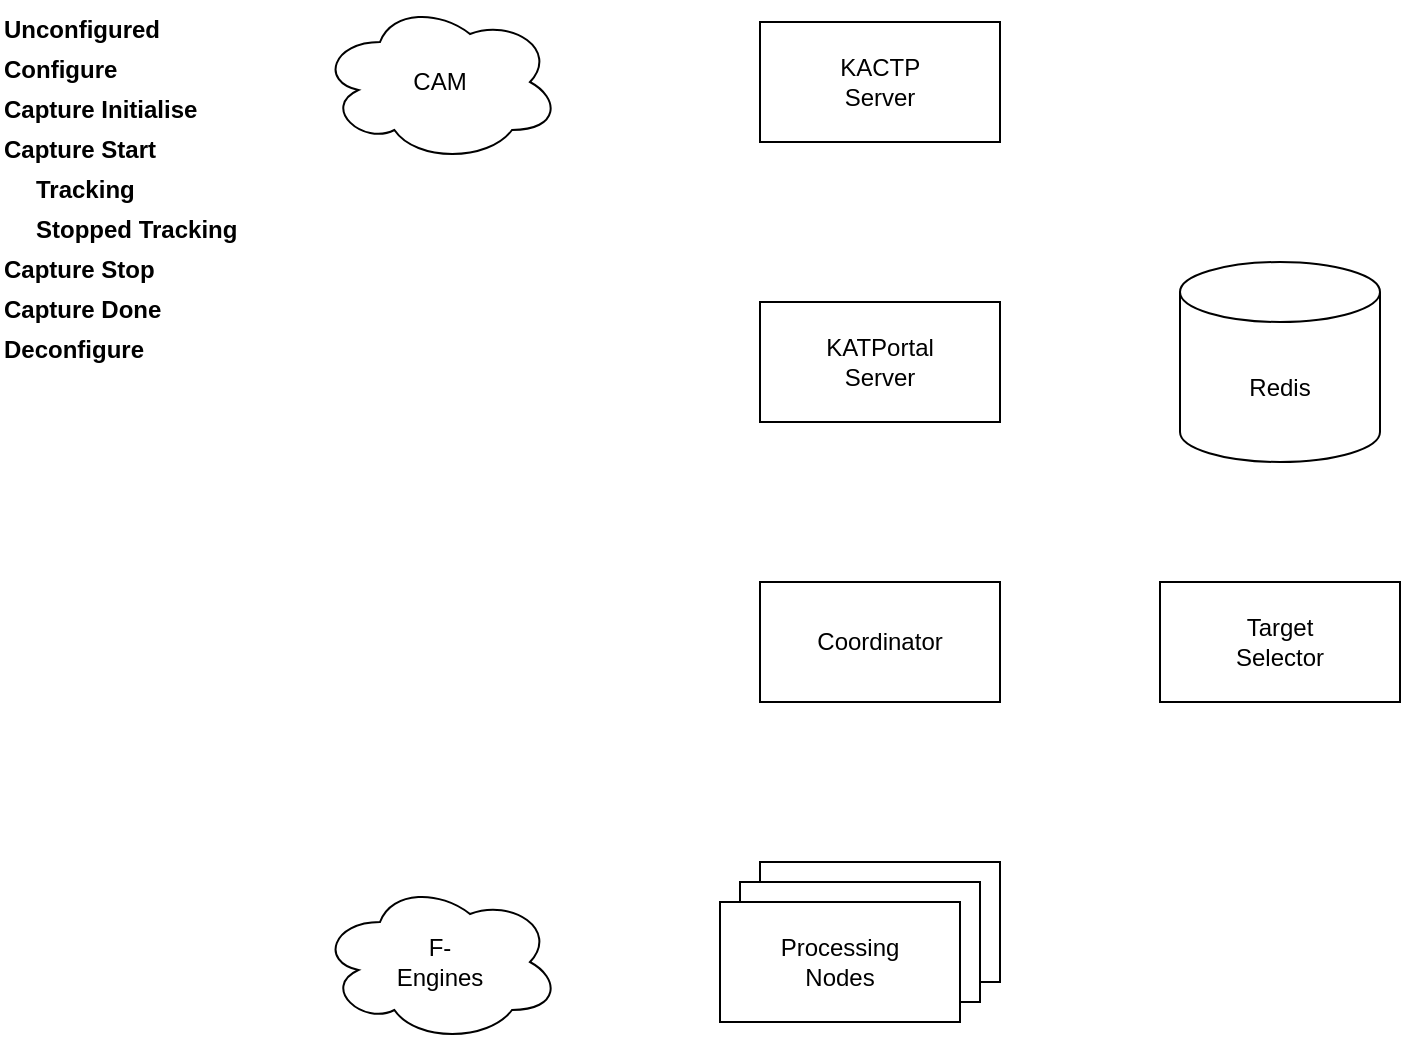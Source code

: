 <mxfile version="14.4.7" type="device" pages="6"><diagram id="aOiaDJvLNkzMckERatu8" name="Overview"><mxGraphModel dx="1592" dy="452" grid="1" gridSize="10" guides="1" tooltips="1" connect="1" arrows="1" fold="1" page="1" pageScale="1" pageWidth="850" pageHeight="1100" math="0" shadow="0"><root><mxCell id="0"/><mxCell id="1" parent="0"/><mxCell id="CymEvWswiTBE9rMZooTn-3" value="" style="rounded=0;whiteSpace=wrap;html=1;" parent="1" vertex="1"><mxGeometry x="-80" y="510" width="120" height="60" as="geometry"/></mxCell><mxCell id="CymEvWswiTBE9rMZooTn-4" value="" style="rounded=0;whiteSpace=wrap;html=1;" parent="1" vertex="1"><mxGeometry x="-90" y="520" width="120" height="60" as="geometry"/></mxCell><mxCell id="CymEvWswiTBE9rMZooTn-5" value="" style="rounded=0;whiteSpace=wrap;html=1;" parent="1" vertex="1"><mxGeometry x="-100" y="530" width="120" height="60" as="geometry"/></mxCell><mxCell id="CymEvWswiTBE9rMZooTn-8" value="" style="ellipse;shape=cloud;whiteSpace=wrap;html=1;" parent="1" vertex="1"><mxGeometry x="-300" y="80" width="120" height="80" as="geometry"/></mxCell><mxCell id="CymEvWswiTBE9rMZooTn-10" value="CAM" style="text;html=1;strokeColor=none;fillColor=none;align=center;verticalAlign=middle;whiteSpace=wrap;rounded=0;" parent="1" vertex="1"><mxGeometry x="-260" y="110" width="40" height="20" as="geometry"/></mxCell><mxCell id="CymEvWswiTBE9rMZooTn-14" value="Processing Nodes" style="text;html=1;strokeColor=none;fillColor=none;align=center;verticalAlign=middle;whiteSpace=wrap;rounded=0;" parent="1" vertex="1"><mxGeometry x="-60" y="550" width="40" height="20" as="geometry"/></mxCell><UserObject label="&lt;div&gt;&lt;b&gt;Configure&lt;/b&gt;&lt;br&gt;&lt;/div&gt;&lt;div&gt;&lt;div&gt;&lt;div&gt;&lt;div&gt;&lt;div&gt;&lt;table class=&quot;highlight tab-size js-file-line-container&quot;&gt;&lt;tbody&gt;&lt;tr&gt;&lt;td id=&quot;LC105&quot; class=&quot;blob-code blob-code-inner js-file-line&quot;&gt;&lt;br&gt;&lt;/td&gt;&lt;/tr&gt;&lt;tr&gt;&lt;/tr&gt;&lt;/tbody&gt;&lt;/table&gt;&lt;/div&gt;&lt;/div&gt;&lt;/div&gt;&lt;/div&gt;&lt;/div&gt;&lt;div&gt;&lt;br&gt;&lt;br&gt;&lt;/div&gt;&lt;div&gt;&lt;br&gt;&lt;/div&gt;&lt;div&gt;&lt;br&gt;&lt;/div&gt;" link="data:page/id,xoc-eptbAxYFLjgqNWUF" id="yZsEvwU3Dq7Q88h7KqkG-1"><mxCell style="text;whiteSpace=wrap;html=1;" parent="1" vertex="1"><mxGeometry x="-460" y="100" width="116" height="20" as="geometry"/></mxCell></UserObject><mxCell id="xWGnHNao_6bXj42sGdIW-1" value="" style="ellipse;shape=cloud;whiteSpace=wrap;html=1;" parent="1" vertex="1"><mxGeometry x="-300" y="520" width="120" height="80" as="geometry"/></mxCell><mxCell id="xWGnHNao_6bXj42sGdIW-2" value="F-Engines" style="text;html=1;strokeColor=none;fillColor=none;align=center;verticalAlign=middle;whiteSpace=wrap;rounded=0;" parent="1" vertex="1"><mxGeometry x="-260" y="550" width="40" height="20" as="geometry"/></mxCell><UserObject label="&lt;div&gt;&lt;b&gt;Unconfigured&lt;br&gt;&lt;/b&gt;&lt;/div&gt;&lt;div&gt;&lt;div&gt;&lt;div&gt;&lt;div&gt;&lt;div&gt;&lt;table class=&quot;highlight tab-size js-file-line-container&quot;&gt;&lt;tbody&gt;&lt;tr&gt;&lt;td id=&quot;LC105&quot; class=&quot;blob-code blob-code-inner js-file-line&quot;&gt;&lt;b&gt;&lt;br&gt;&lt;/b&gt;&lt;/td&gt;&lt;/tr&gt;&lt;tr&gt;&lt;/tr&gt;&lt;/tbody&gt;&lt;/table&gt;&lt;/div&gt;&lt;/div&gt;&lt;/div&gt;&lt;/div&gt;&lt;/div&gt;&lt;div&gt;&lt;b&gt;&lt;br&gt;&lt;br&gt;&lt;/b&gt;&lt;/div&gt;&lt;div&gt;&lt;b&gt;&lt;br&gt;&lt;/b&gt;&lt;/div&gt;&lt;div&gt;&lt;b&gt;&lt;br&gt;&lt;/b&gt;&lt;/div&gt;" id="Ecd2_1KgA4Yud-CyLONL-1"><mxCell style="text;whiteSpace=wrap;html=1;" parent="1" vertex="1"><mxGeometry x="-460" y="80" width="116" height="20" as="geometry"/></mxCell></UserObject><UserObject label="&lt;div&gt;&lt;b&gt;Capture Initialise&lt;br&gt;&lt;/b&gt;&lt;/div&gt;&lt;div&gt;&lt;div&gt;&lt;div&gt;&lt;div&gt;&lt;div&gt;&lt;table class=&quot;highlight tab-size js-file-line-container&quot;&gt;&lt;tbody&gt;&lt;tr&gt;&lt;td id=&quot;LC105&quot; class=&quot;blob-code blob-code-inner js-file-line&quot;&gt;&lt;b&gt;&lt;br&gt;&lt;/b&gt;&lt;/td&gt;&lt;/tr&gt;&lt;tr&gt;&lt;/tr&gt;&lt;/tbody&gt;&lt;/table&gt;&lt;/div&gt;&lt;/div&gt;&lt;/div&gt;&lt;/div&gt;&lt;/div&gt;&lt;div&gt;&lt;b&gt;&lt;br&gt;&lt;br&gt;&lt;/b&gt;&lt;/div&gt;&lt;div&gt;&lt;b&gt;&lt;br&gt;&lt;/b&gt;&lt;/div&gt;&lt;div&gt;&lt;b&gt;&lt;br&gt;&lt;/b&gt;&lt;/div&gt;" link="data:page/id,EsWVHGJ8fBDxRVw51Lvr" id="Ecd2_1KgA4Yud-CyLONL-2"><mxCell style="text;whiteSpace=wrap;html=1;" parent="1" vertex="1"><mxGeometry x="-460" y="120" width="116" height="20" as="geometry"/></mxCell></UserObject><UserObject label="&lt;b&gt;Capture Start&lt;br&gt;&lt;/b&gt;" link="data:page/id,4P46-QB10AkfW2_4ZkBQ" id="Ecd2_1KgA4Yud-CyLONL-3"><mxCell style="text;whiteSpace=wrap;html=1;" parent="1" vertex="1"><mxGeometry x="-460" y="140" width="106" height="20" as="geometry"/></mxCell></UserObject><UserObject label="&lt;div&gt;&lt;b&gt;Tracking&lt;br&gt;&lt;/b&gt;&lt;/div&gt;&lt;div&gt;&lt;div&gt;&lt;div&gt;&lt;div&gt;&lt;div&gt;&lt;table class=&quot;highlight tab-size js-file-line-container&quot;&gt;&lt;tbody&gt;&lt;tr&gt;&lt;td id=&quot;LC105&quot; class=&quot;blob-code blob-code-inner js-file-line&quot;&gt;&lt;b&gt;&lt;br&gt;&lt;/b&gt;&lt;/td&gt;&lt;/tr&gt;&lt;tr&gt;&lt;/tr&gt;&lt;/tbody&gt;&lt;/table&gt;&lt;/div&gt;&lt;/div&gt;&lt;/div&gt;&lt;/div&gt;&lt;/div&gt;&lt;div&gt;&lt;b&gt;&lt;br&gt;&lt;br&gt;&lt;/b&gt;&lt;/div&gt;&lt;div&gt;&lt;b&gt;&lt;br&gt;&lt;/b&gt;&lt;/div&gt;&lt;div&gt;&lt;b&gt;&lt;br&gt;&lt;/b&gt;&lt;/div&gt;" id="Ecd2_1KgA4Yud-CyLONL-4"><mxCell style="text;whiteSpace=wrap;html=1;" parent="1" vertex="1"><mxGeometry x="-444" y="160" width="100" height="20" as="geometry"/></mxCell></UserObject><UserObject label="&lt;b&gt;Stopped Tracking&lt;br&gt;&lt;/b&gt;" id="Ecd2_1KgA4Yud-CyLONL-5"><mxCell style="text;whiteSpace=wrap;html=1;" parent="1" vertex="1"><mxGeometry x="-444" y="180" width="114" height="20" as="geometry"/></mxCell></UserObject><UserObject label="&lt;b&gt;Capture Stop&lt;br&gt;&lt;/b&gt;" id="Ecd2_1KgA4Yud-CyLONL-6"><mxCell style="text;whiteSpace=wrap;html=1;" parent="1" vertex="1"><mxGeometry x="-460" y="200" width="106" height="20" as="geometry"/></mxCell></UserObject><UserObject label="&lt;b&gt;Capture Done&lt;br&gt;&lt;/b&gt;" id="Ecd2_1KgA4Yud-CyLONL-7"><mxCell style="text;whiteSpace=wrap;html=1;" parent="1" vertex="1"><mxGeometry x="-460" y="220" width="106" height="20" as="geometry"/></mxCell></UserObject><UserObject label="&lt;b&gt;Deconfigure&lt;br&gt;&lt;/b&gt;" id="Ecd2_1KgA4Yud-CyLONL-8"><mxCell style="text;whiteSpace=wrap;html=1;" parent="1" vertex="1"><mxGeometry x="-460" y="240" width="106" height="20" as="geometry"/></mxCell></UserObject><UserObject label="" link="https://github.com/danielczech/meerkat-backend-interface/blob/python3/meerkat_backend_interface/katportal_server.py" id="1RC3gdS6W6b693Oep6T2-1"><mxCell style="rounded=0;whiteSpace=wrap;html=1;" parent="1" vertex="1"><mxGeometry x="-80" y="230" width="120" height="60" as="geometry"/></mxCell></UserObject><UserObject label="" link="https://github.com/danielczech/meerkat-backend-interface/blob/python3/meerkat_backend_interface/katcp_server.py" id="1RC3gdS6W6b693Oep6T2-2"><mxCell style="rounded=0;whiteSpace=wrap;html=1;" parent="1" vertex="1"><mxGeometry x="-80" y="90" width="120" height="60" as="geometry"/></mxCell></UserObject><UserObject label="KATPortal Server" link="https://github.com/danielczech/meerkat-backend-interface/blob/python3/meerkat_backend_interface/katportal_server.py" id="1RC3gdS6W6b693Oep6T2-3"><mxCell style="text;html=1;strokeColor=none;fillColor=none;align=center;verticalAlign=middle;whiteSpace=wrap;rounded=0;" parent="1" vertex="1"><mxGeometry x="-40" y="250" width="40" height="20" as="geometry"/></mxCell></UserObject><mxCell id="1RC3gdS6W6b693Oep6T2-4" value="" style="rounded=0;whiteSpace=wrap;html=1;" parent="1" vertex="1"><mxGeometry x="-80" y="370" width="120" height="60" as="geometry"/></mxCell><UserObject label="Coordinator" link="https://github.com/danielczech/meerkat-backend-interface/blob/python3/coordinator.py" id="1RC3gdS6W6b693Oep6T2-5"><mxCell style="text;html=1;strokeColor=none;fillColor=none;align=center;verticalAlign=middle;whiteSpace=wrap;rounded=0;" parent="1" vertex="1"><mxGeometry x="-40" y="390" width="40" height="20" as="geometry"/></mxCell></UserObject><UserObject label="KACTP Server" link="https://github.com/danielczech/meerkat-backend-interface/blob/python3/meerkat_backend_interface/katcp_server.py" id="1RC3gdS6W6b693Oep6T2-6"><mxCell style="text;html=1;strokeColor=none;fillColor=none;align=center;verticalAlign=middle;whiteSpace=wrap;rounded=0;" parent="1" vertex="1"><mxGeometry x="-40" y="110" width="40" height="20" as="geometry"/></mxCell></UserObject><mxCell id="1RC3gdS6W6b693Oep6T2-7" value="" style="rounded=0;whiteSpace=wrap;html=1;" parent="1" vertex="1"><mxGeometry x="120" y="370" width="120" height="60" as="geometry"/></mxCell><mxCell id="1RC3gdS6W6b693Oep6T2-8" value="Target Selector" style="text;html=1;strokeColor=none;fillColor=none;align=center;verticalAlign=middle;whiteSpace=wrap;rounded=0;" parent="1" vertex="1"><mxGeometry x="160" y="390" width="40" height="20" as="geometry"/></mxCell><mxCell id="1RC3gdS6W6b693Oep6T2-9" value="Redis" style="shape=cylinder3;whiteSpace=wrap;html=1;boundedLbl=1;backgroundOutline=1;size=15;rounded=0;" parent="1" vertex="1"><mxGeometry x="130" y="210" width="100" height="100" as="geometry"/></mxCell></root></mxGraphModel></diagram><diagram name="Configure" id="xoc-eptbAxYFLjgqNWUF"><mxGraphModel dx="2087" dy="753" grid="1" gridSize="10" guides="1" tooltips="1" connect="1" arrows="1" fold="1" page="1" pageScale="1" pageWidth="850" pageHeight="1100" math="0" shadow="0"><root><mxCell id="wY6K2uOtNFvCQNnsQJbs-0"/><mxCell id="wY6K2uOtNFvCQNnsQJbs-1" style="" parent="wY6K2uOtNFvCQNnsQJbs-0"/><mxCell id="wY6K2uOtNFvCQNnsQJbs-2" value="" style="rounded=0;whiteSpace=wrap;html=1;" parent="wY6K2uOtNFvCQNnsQJbs-1" vertex="1"><mxGeometry x="-80" y="510" width="120" height="60" as="geometry"/></mxCell><mxCell id="wY6K2uOtNFvCQNnsQJbs-3" value="" style="rounded=0;whiteSpace=wrap;html=1;" parent="wY6K2uOtNFvCQNnsQJbs-1" vertex="1"><mxGeometry x="-90" y="520" width="120" height="60" as="geometry"/></mxCell><mxCell id="wY6K2uOtNFvCQNnsQJbs-4" value="" style="rounded=0;whiteSpace=wrap;html=1;" parent="wY6K2uOtNFvCQNnsQJbs-1" vertex="1"><mxGeometry x="-100" y="530" width="120" height="60" as="geometry"/></mxCell><UserObject label="" link="data:action/json,{&quot;actions&quot;:[{&quot;toggle&quot;:{&quot;cells&quot;:[&quot;QDFaUVwMvujrVBWsOOo2-19&quot;]}}]}" id="QDFaUVwMvujrVBWsOOo2-15"><mxCell style="edgeStyle=orthogonalEdgeStyle;rounded=0;orthogonalLoop=1;jettySize=auto;html=1;exitX=0.5;exitY=1;exitDx=0;exitDy=0;entryX=0.5;entryY=0;entryDx=0;entryDy=0;" parent="wY6K2uOtNFvCQNnsQJbs-1" source="wY6K2uOtNFvCQNnsQJbs-5" target="wY6K2uOtNFvCQNnsQJbs-10" edge="1"><mxGeometry relative="1" as="geometry"/></mxCell></UserObject><UserObject label="" link="data:action/json,{&quot;actions&quot;:[{&quot;toggle&quot;:{&quot;cells&quot;:[&quot;QDFaUVwMvujrVBWsOOo2-19&quot;]}}]}" id="QDFaUVwMvujrVBWsOOo2-16"><mxCell style="edgeStyle=orthogonalEdgeStyle;rounded=0;orthogonalLoop=1;jettySize=auto;html=1;exitX=1;exitY=0.5;exitDx=0;exitDy=0;entryX=0;entryY=0.5;entryDx=0;entryDy=0;entryPerimeter=0;" parent="wY6K2uOtNFvCQNnsQJbs-1" source="wY6K2uOtNFvCQNnsQJbs-5" target="QDFaUVwMvujrVBWsOOo2-12" edge="1"><mxGeometry relative="1" as="geometry"><mxPoint x="-100" y="230" as="targetPoint"/><Array as="points"><mxPoint x="130" y="260"/></Array></mxGeometry></mxCell></UserObject><UserObject label="" link="https://github.com/danielczech/meerkat-backend-interface/blob/python3/meerkat_backend_interface/katportal_server.py" id="wY6K2uOtNFvCQNnsQJbs-5"><mxCell style="rounded=0;whiteSpace=wrap;html=1;" parent="wY6K2uOtNFvCQNnsQJbs-1" vertex="1"><mxGeometry x="-80" y="230" width="120" height="60" as="geometry"/></mxCell></UserObject><UserObject label="" link="data:action/json,{&quot;actions&quot;:[{&quot;toggle&quot;:{&quot;cells&quot;:[&quot;QDFaUVwMvujrVBWsOOo2-4&quot;]}}]}" id="LTqGRD_ot603tRA98-dZ-0"><mxCell style="edgeStyle=orthogonalEdgeStyle;rounded=0;orthogonalLoop=1;jettySize=auto;html=1;exitX=0.875;exitY=0.5;exitDx=0;exitDy=0;exitPerimeter=0;entryX=0;entryY=0.5;entryDx=0;entryDy=0;" parent="wY6K2uOtNFvCQNnsQJbs-1" source="wY6K2uOtNFvCQNnsQJbs-6" target="wY6K2uOtNFvCQNnsQJbs-7" edge="1"><mxGeometry relative="1" as="geometry"/></mxCell></UserObject><mxCell id="wY6K2uOtNFvCQNnsQJbs-6" value="" style="ellipse;shape=cloud;whiteSpace=wrap;html=1;" parent="wY6K2uOtNFvCQNnsQJbs-1" vertex="1"><mxGeometry x="-300" y="80" width="120" height="80" as="geometry"/></mxCell><UserObject label="" link="https://github.com/danielczech/meerkat-backend-interface/blob/python3/meerkat_backend_interface/katcp_server.py" id="wY6K2uOtNFvCQNnsQJbs-7"><mxCell style="rounded=0;whiteSpace=wrap;html=1;" parent="wY6K2uOtNFvCQNnsQJbs-1" vertex="1"><mxGeometry x="-80" y="90" width="120" height="60" as="geometry"/></mxCell></UserObject><mxCell id="wY6K2uOtNFvCQNnsQJbs-8" value="CAM" style="text;html=1;strokeColor=none;fillColor=none;align=center;verticalAlign=middle;whiteSpace=wrap;rounded=0;" parent="wY6K2uOtNFvCQNnsQJbs-1" vertex="1"><mxGeometry x="-260" y="110" width="40" height="20" as="geometry"/></mxCell><UserObject label="KATPortal Server" link="https://github.com/danielczech/meerkat-backend-interface/blob/python3/meerkat_backend_interface/katportal_server.py" id="wY6K2uOtNFvCQNnsQJbs-9"><mxCell style="text;html=1;strokeColor=none;fillColor=none;align=center;verticalAlign=middle;whiteSpace=wrap;rounded=0;" parent="wY6K2uOtNFvCQNnsQJbs-1" vertex="1"><mxGeometry x="-40" y="250" width="40" height="20" as="geometry"/></mxCell></UserObject><UserObject label="" link="data:action/json,{&quot;actions&quot;:[{&quot;toggle&quot;:{&quot;cells&quot;:[&quot;kRkC8072W9c179tMBSjn-3&quot;]}}]}" id="QDFaUVwMvujrVBWsOOo2-17"><mxCell style="edgeStyle=orthogonalEdgeStyle;rounded=0;orthogonalLoop=1;jettySize=auto;html=1;exitX=0.5;exitY=1;exitDx=0;exitDy=0;entryX=0.5;entryY=0;entryDx=0;entryDy=0;" parent="wY6K2uOtNFvCQNnsQJbs-1" source="wY6K2uOtNFvCQNnsQJbs-10" target="wY6K2uOtNFvCQNnsQJbs-2" edge="1"><mxGeometry relative="1" as="geometry"/></mxCell></UserObject><UserObject label="" link="https://github.com/danielczech/meerkat-backend-interface/blob/python3/coordinator.py" id="wY6K2uOtNFvCQNnsQJbs-10"><mxCell style="rounded=0;whiteSpace=wrap;html=1;" parent="wY6K2uOtNFvCQNnsQJbs-1" vertex="1"><mxGeometry x="-80" y="370" width="120" height="60" as="geometry"/></mxCell></UserObject><UserObject label="Coordinator" link="https://github.com/danielczech/meerkat-backend-interface/blob/python3/coordinator.py" id="wY6K2uOtNFvCQNnsQJbs-11"><mxCell style="text;html=1;strokeColor=none;fillColor=none;align=center;verticalAlign=middle;whiteSpace=wrap;rounded=0;" parent="wY6K2uOtNFvCQNnsQJbs-1" vertex="1"><mxGeometry x="-40" y="390" width="40" height="20" as="geometry"/></mxCell></UserObject><mxCell id="wY6K2uOtNFvCQNnsQJbs-12" value="Processing Nodes" style="text;html=1;strokeColor=none;fillColor=none;align=center;verticalAlign=middle;whiteSpace=wrap;rounded=0;" parent="wY6K2uOtNFvCQNnsQJbs-1" vertex="1"><mxGeometry x="-60" y="550" width="40" height="20" as="geometry"/></mxCell><UserObject label="KACTP Server" link="https://github.com/danielczech/meerkat-backend-interface/blob/python3/meerkat_backend_interface/katcp_server.py" id="wY6K2uOtNFvCQNnsQJbs-13"><mxCell style="text;html=1;strokeColor=none;fillColor=none;align=center;verticalAlign=middle;whiteSpace=wrap;rounded=0;" parent="wY6K2uOtNFvCQNnsQJbs-1" vertex="1"><mxGeometry x="-40" y="110" width="40" height="20" as="geometry"/></mxCell></UserObject><UserObject label="&lt;div&gt;&lt;b&gt;Configure&lt;/b&gt;&lt;br&gt;&lt;/div&gt;&lt;div&gt;&lt;div&gt;&lt;div&gt;&lt;div&gt;&lt;div&gt;&lt;table class=&quot;highlight tab-size js-file-line-container&quot;&gt;&lt;tbody&gt;&lt;tr&gt;&lt;td id=&quot;LC105&quot; class=&quot;blob-code blob-code-inner js-file-line&quot;&gt;&lt;br&gt;&lt;/td&gt;&lt;/tr&gt;&lt;tr&gt;&lt;/tr&gt;&lt;/tbody&gt;&lt;/table&gt;&lt;/div&gt;&lt;/div&gt;&lt;/div&gt;&lt;/div&gt;&lt;/div&gt;&lt;div&gt;&lt;br&gt;&lt;br&gt;&lt;/div&gt;&lt;div&gt;&lt;br&gt;&lt;/div&gt;&lt;div&gt;&lt;br&gt;&lt;/div&gt;" link="data:page/id,lmw7SiaXirUP3M1ScDO8" id="wY6K2uOtNFvCQNnsQJbs-14"><mxCell style="text;whiteSpace=wrap;html=1;" parent="wY6K2uOtNFvCQNnsQJbs-1" vertex="1"><mxGeometry x="-460" y="100" width="116" height="20" as="geometry"/></mxCell></UserObject><UserObject label="" link="data:action/json,{&quot;actions&quot;:[{&quot;toggle&quot;:{&quot;cells&quot;:[&quot;kRkC8072W9c179tMBSjn-9&quot;]}}]}" id="QDFaUVwMvujrVBWsOOo2-18"><mxCell style="edgeStyle=orthogonalEdgeStyle;rounded=0;orthogonalLoop=1;jettySize=auto;html=1;exitX=0.875;exitY=0.5;exitDx=0;exitDy=0;exitPerimeter=0;entryX=0;entryY=0.5;entryDx=0;entryDy=0;" parent="wY6K2uOtNFvCQNnsQJbs-1" source="wY6K2uOtNFvCQNnsQJbs-15" target="wY6K2uOtNFvCQNnsQJbs-4" edge="1"><mxGeometry relative="1" as="geometry"/></mxCell></UserObject><mxCell id="wY6K2uOtNFvCQNnsQJbs-15" value="" style="ellipse;shape=cloud;whiteSpace=wrap;html=1;" parent="wY6K2uOtNFvCQNnsQJbs-1" vertex="1"><mxGeometry x="-300" y="520" width="120" height="80" as="geometry"/></mxCell><mxCell id="wY6K2uOtNFvCQNnsQJbs-16" value="F-Engines" style="text;html=1;strokeColor=none;fillColor=none;align=center;verticalAlign=middle;whiteSpace=wrap;rounded=0;" parent="wY6K2uOtNFvCQNnsQJbs-1" vertex="1"><mxGeometry x="-260" y="550" width="40" height="20" as="geometry"/></mxCell><mxCell id="wY6K2uOtNFvCQNnsQJbs-17" value="" style="rounded=0;whiteSpace=wrap;html=1;" parent="wY6K2uOtNFvCQNnsQJbs-1" vertex="1"><mxGeometry x="120" y="370" width="120" height="60" as="geometry"/></mxCell><mxCell id="wY6K2uOtNFvCQNnsQJbs-18" value="Target Selector" style="text;html=1;strokeColor=none;fillColor=none;align=center;verticalAlign=middle;whiteSpace=wrap;rounded=0;" parent="wY6K2uOtNFvCQNnsQJbs-1" vertex="1"><mxGeometry x="160" y="390" width="40" height="20" as="geometry"/></mxCell><UserObject label="&lt;div&gt;&lt;b&gt;Unconfigured&lt;br&gt;&lt;/b&gt;&lt;/div&gt;&lt;div&gt;&lt;div&gt;&lt;div&gt;&lt;div&gt;&lt;div&gt;&lt;table class=&quot;highlight tab-size js-file-line-container&quot;&gt;&lt;tbody&gt;&lt;tr&gt;&lt;td id=&quot;LC105&quot; class=&quot;blob-code blob-code-inner js-file-line&quot;&gt;&lt;b&gt;&lt;br&gt;&lt;/b&gt;&lt;/td&gt;&lt;/tr&gt;&lt;tr&gt;&lt;/tr&gt;&lt;/tbody&gt;&lt;/table&gt;&lt;/div&gt;&lt;/div&gt;&lt;/div&gt;&lt;/div&gt;&lt;/div&gt;&lt;div&gt;&lt;b&gt;&lt;br&gt;&lt;br&gt;&lt;/b&gt;&lt;/div&gt;&lt;div&gt;&lt;b&gt;&lt;br&gt;&lt;/b&gt;&lt;/div&gt;&lt;div&gt;&lt;b&gt;&lt;br&gt;&lt;/b&gt;&lt;/div&gt;" link="data:page/id,aOiaDJvLNkzMckERatu8" id="wY6K2uOtNFvCQNnsQJbs-19"><mxCell style="text;whiteSpace=wrap;html=1;" parent="wY6K2uOtNFvCQNnsQJbs-1" vertex="1"><mxGeometry x="-460" y="80" width="116" height="20" as="geometry"/></mxCell></UserObject><UserObject label="&lt;div&gt;&lt;b&gt;Capture Initialise&lt;br&gt;&lt;/b&gt;&lt;/div&gt;&lt;div&gt;&lt;div&gt;&lt;div&gt;&lt;div&gt;&lt;div&gt;&lt;table class=&quot;highlight tab-size js-file-line-container&quot;&gt;&lt;tbody&gt;&lt;tr&gt;&lt;td id=&quot;LC105&quot; class=&quot;blob-code blob-code-inner js-file-line&quot;&gt;&lt;b&gt;&lt;br&gt;&lt;/b&gt;&lt;/td&gt;&lt;/tr&gt;&lt;tr&gt;&lt;/tr&gt;&lt;/tbody&gt;&lt;/table&gt;&lt;/div&gt;&lt;/div&gt;&lt;/div&gt;&lt;/div&gt;&lt;/div&gt;&lt;div&gt;&lt;b&gt;&lt;br&gt;&lt;br&gt;&lt;/b&gt;&lt;/div&gt;&lt;div&gt;&lt;b&gt;&lt;br&gt;&lt;/b&gt;&lt;/div&gt;&lt;div&gt;&lt;b&gt;&lt;br&gt;&lt;/b&gt;&lt;/div&gt;" link="data:page/id,EsWVHGJ8fBDxRVw51Lvr" id="wY6K2uOtNFvCQNnsQJbs-20"><mxCell style="text;whiteSpace=wrap;html=1;" parent="wY6K2uOtNFvCQNnsQJbs-1" vertex="1"><mxGeometry x="-460" y="120" width="116" height="20" as="geometry"/></mxCell></UserObject><UserObject label="&lt;b&gt;Capture Start&lt;br&gt;&lt;/b&gt;" link="data:page/id,4P46-QB10AkfW2_4ZkBQ" id="wY6K2uOtNFvCQNnsQJbs-21"><mxCell style="text;whiteSpace=wrap;html=1;" parent="wY6K2uOtNFvCQNnsQJbs-1" vertex="1"><mxGeometry x="-460" y="140" width="106" height="20" as="geometry"/></mxCell></UserObject><UserObject label="&lt;div&gt;&lt;b&gt;Tracking&lt;br&gt;&lt;/b&gt;&lt;/div&gt;&lt;div&gt;&lt;div&gt;&lt;div&gt;&lt;div&gt;&lt;div&gt;&lt;table class=&quot;highlight tab-size js-file-line-container&quot;&gt;&lt;tbody&gt;&lt;tr&gt;&lt;td id=&quot;LC105&quot; class=&quot;blob-code blob-code-inner js-file-line&quot;&gt;&lt;b&gt;&lt;br&gt;&lt;/b&gt;&lt;/td&gt;&lt;/tr&gt;&lt;tr&gt;&lt;/tr&gt;&lt;/tbody&gt;&lt;/table&gt;&lt;/div&gt;&lt;/div&gt;&lt;/div&gt;&lt;/div&gt;&lt;/div&gt;&lt;div&gt;&lt;b&gt;&lt;br&gt;&lt;br&gt;&lt;/b&gt;&lt;/div&gt;&lt;div&gt;&lt;b&gt;&lt;br&gt;&lt;/b&gt;&lt;/div&gt;&lt;div&gt;&lt;b&gt;&lt;br&gt;&lt;/b&gt;&lt;/div&gt;" id="wY6K2uOtNFvCQNnsQJbs-22"><mxCell style="text;whiteSpace=wrap;html=1;" parent="wY6K2uOtNFvCQNnsQJbs-1" vertex="1"><mxGeometry x="-444" y="160" width="100" height="20" as="geometry"/></mxCell></UserObject><UserObject label="&lt;b&gt;Stopped Tracking&lt;br&gt;&lt;/b&gt;" id="wY6K2uOtNFvCQNnsQJbs-23"><mxCell style="text;whiteSpace=wrap;html=1;" parent="wY6K2uOtNFvCQNnsQJbs-1" vertex="1"><mxGeometry x="-444" y="180" width="114" height="20" as="geometry"/></mxCell></UserObject><UserObject label="&lt;b&gt;Capture Stop&lt;br&gt;&lt;/b&gt;" id="wY6K2uOtNFvCQNnsQJbs-24"><mxCell style="text;whiteSpace=wrap;html=1;" parent="wY6K2uOtNFvCQNnsQJbs-1" vertex="1"><mxGeometry x="-460" y="200" width="106" height="20" as="geometry"/></mxCell></UserObject><UserObject label="&lt;b&gt;Capture Done&lt;br&gt;&lt;/b&gt;" id="wY6K2uOtNFvCQNnsQJbs-25"><mxCell style="text;whiteSpace=wrap;html=1;" parent="wY6K2uOtNFvCQNnsQJbs-1" vertex="1"><mxGeometry x="-460" y="220" width="106" height="20" as="geometry"/></mxCell></UserObject><UserObject label="&lt;b&gt;Deconfigure&lt;br&gt;&lt;/b&gt;" id="wY6K2uOtNFvCQNnsQJbs-26"><mxCell style="text;whiteSpace=wrap;html=1;" parent="wY6K2uOtNFvCQNnsQJbs-1" vertex="1"><mxGeometry x="-460" y="240" width="106" height="20" as="geometry"/></mxCell></UserObject><mxCell id="QDFaUVwMvujrVBWsOOo2-12" value="Redis" style="shape=cylinder3;whiteSpace=wrap;html=1;boundedLbl=1;backgroundOutline=1;size=15;rounded=0;" parent="wY6K2uOtNFvCQNnsQJbs-1" vertex="1"><mxGeometry x="130" y="210" width="100" height="100" as="geometry"/></mxCell><UserObject label="" link="data:action/json,{&quot;actions&quot;:[{&quot;toggle&quot;:{&quot;cells&quot;:[&quot;QDFaUVwMvujrVBWsOOo2-6&quot;]}}]}" id="QDFaUVwMvujrVBWsOOo2-13"><mxCell style="edgeStyle=orthogonalEdgeStyle;rounded=0;orthogonalLoop=1;jettySize=auto;html=1;exitX=0.5;exitY=1;exitDx=0;exitDy=0;entryX=0.5;entryY=0;entryDx=0;entryDy=0;" parent="wY6K2uOtNFvCQNnsQJbs-1" edge="1"><mxGeometry relative="1" as="geometry"><mxPoint x="-20" y="150" as="sourcePoint"/><mxPoint x="-20" y="230" as="targetPoint"/></mxGeometry></mxCell></UserObject><UserObject label="" link="data:action/json,{&quot;actions&quot;:[{&quot;toggle&quot;:{&quot;cells&quot;:[&quot;QDFaUVwMvujrVBWsOOo2-6&quot;]}}]}" id="QDFaUVwMvujrVBWsOOo2-14"><mxCell style="edgeStyle=orthogonalEdgeStyle;rounded=0;orthogonalLoop=1;jettySize=auto;html=1;exitX=1;exitY=0.5;exitDx=0;exitDy=0;entryX=0.5;entryY=0;entryDx=0;entryDy=0;entryPerimeter=0;" parent="wY6K2uOtNFvCQNnsQJbs-1" source="wY6K2uOtNFvCQNnsQJbs-7" target="QDFaUVwMvujrVBWsOOo2-12" edge="1"><mxGeometry relative="1" as="geometry"><mxPoint x="5" y="150" as="sourcePoint"/><mxPoint x="-65" y="210" as="targetPoint"/><Array as="points"><mxPoint x="180" y="120"/></Array></mxGeometry></mxCell></UserObject><mxCell id="kRkC8072W9c179tMBSjn-1" style="edgeStyle=orthogonalEdgeStyle;rounded=0;orthogonalLoop=1;jettySize=auto;html=1;exitX=0.5;exitY=1;exitDx=0;exitDy=0;" parent="wY6K2uOtNFvCQNnsQJbs-1" edge="1"><mxGeometry relative="1" as="geometry"><mxPoint x="500" y="340.0" as="sourcePoint"/><mxPoint x="500" y="340.0" as="targetPoint"/></mxGeometry></mxCell><UserObject label="" link="data:action/json,{&quot;actions&quot;:[{&quot;toggle&quot;:{&quot;cells&quot;:[&quot;QDFaUVwMvujrVBWsOOo2-19&quot;]}}]}" id="kRkC8072W9c179tMBSjn-2"><mxCell style="edgeStyle=orthogonalEdgeStyle;rounded=0;orthogonalLoop=1;jettySize=auto;html=1;exitX=0.55;exitY=0.95;exitDx=0;exitDy=0;exitPerimeter=0;entryX=0;entryY=0.5;entryDx=0;entryDy=0;" parent="wY6K2uOtNFvCQNnsQJbs-1" edge="1"><mxGeometry relative="1" as="geometry"><mxPoint x="-234" y="156" as="sourcePoint"/><mxPoint x="-80" y="260" as="targetPoint"/><Array as="points"><mxPoint x="-234" y="260"/></Array></mxGeometry></mxCell></UserObject><mxCell id="QDFaUVwMvujrVBWsOOo2-4" value="CAM_message" style="" parent="wY6K2uOtNFvCQNnsQJbs-0" visible="0"/><mxCell id="QDFaUVwMvujrVBWsOOo2-5" value="&lt;div align=&quot;left&quot;&gt;&lt;b&gt;&quot;configure&quot; message received from CAM:&lt;/b&gt;&lt;/div&gt;&lt;div align=&quot;left&quot;&gt;&lt;b&gt;&lt;br&gt;&lt;/b&gt;&lt;/div&gt;&lt;div align=&quot;left&quot;&gt;Includes the following information:&lt;/div&gt;&lt;div align=&quot;left&quot;&gt;&amp;nbsp;&amp;nbsp;&amp;nbsp; - Subarray name&lt;/div&gt;&lt;div align=&quot;left&quot;&gt;&amp;nbsp;&amp;nbsp;&amp;nbsp; - List of antennas &lt;br&gt;&lt;/div&gt;&lt;div align=&quot;left&quot;&gt;&amp;nbsp;&amp;nbsp;&amp;nbsp; - Number of frequency channels&lt;/div&gt;&lt;div align=&quot;left&quot;&gt;&amp;nbsp;&amp;nbsp;&amp;nbsp; - Stream multicast addresses&lt;/div&gt;&lt;div align=&quot;left&quot;&gt;&amp;nbsp;&amp;nbsp;&amp;nbsp; - Proxy name&lt;br&gt;&lt;/div&gt;" style="rounded=0;whiteSpace=wrap;html=1;align=left;fillColor=#d5e8d4;strokeColor=#82b366;" parent="QDFaUVwMvujrVBWsOOo2-4" vertex="1"><mxGeometry x="270" y="80" width="460" height="150" as="geometry"/></mxCell><mxCell id="QDFaUVwMvujrVBWsOOo2-6" value="KATCP_server" parent="wY6K2uOtNFvCQNnsQJbs-0" visible="0"/><mxCell id="QDFaUVwMvujrVBWsOOo2-7" value="&lt;div align=&quot;left&quot;&gt;&lt;b&gt;KATCP_server on configure: &lt;br&gt;&lt;/b&gt;&lt;/div&gt;&lt;div align=&quot;left&quot;&gt;&lt;b&gt;&lt;br&gt;&lt;/b&gt;&lt;/div&gt;&lt;div&gt;Writes to Redis:&lt;/div&gt;&lt;div&gt;&amp;nbsp;&amp;nbsp;&amp;nbsp; - [subarray]:timestamp&lt;/div&gt;&lt;div&gt;&amp;nbsp;&amp;nbsp;&amp;nbsp; - [subarray]:antennas (list)&lt;/div&gt;&lt;div&gt;&amp;nbsp;&amp;nbsp;&amp;nbsp; - [subarray]:n_channels&lt;/div&gt;&lt;div&gt;&amp;nbsp;&amp;nbsp;&amp;nbsp; - [subarray]:proxy_name&lt;/div&gt;&lt;div&gt;&amp;nbsp;&amp;nbsp;&amp;nbsp; - [subarray]:streams&lt;/div&gt;&lt;div&gt;&amp;nbsp;&amp;nbsp;&amp;nbsp; - current:obs:id&lt;/div&gt;&lt;div&gt;&amp;nbsp;&amp;nbsp;&amp;nbsp; - [subarray]:cbf_prefix&lt;/div&gt;&lt;div&gt;&lt;div&gt;&amp;nbsp;&amp;nbsp;&amp;nbsp; - [subarray]:cam_url&lt;/div&gt;&lt;/div&gt;&lt;div&gt;&lt;br&gt;&lt;/div&gt;&lt;div&gt;Publishes to Redis:&lt;/div&gt;&amp;nbsp;&amp;nbsp;&amp;nbsp; - channel: alerts, message: configure:[subarray]" style="rounded=0;whiteSpace=wrap;html=1;align=left;fillColor=#d5e8d4;strokeColor=#82b366;" parent="QDFaUVwMvujrVBWsOOo2-6" vertex="1"><mxGeometry x="270" y="80" width="460" height="240" as="geometry"/></mxCell><mxCell id="QDFaUVwMvujrVBWsOOo2-19" value="KATPortal_Server" parent="wY6K2uOtNFvCQNnsQJbs-0" visible="0"/><mxCell id="kRkC8072W9c179tMBSjn-6" value="&lt;div align=&quot;left&quot;&gt;&lt;b&gt;katportal_server on configure: &lt;br&gt;&lt;/b&gt;&lt;/div&gt;&lt;div align=&quot;left&quot;&gt;&lt;b&gt;&lt;br&gt;&lt;/b&gt;&lt;/div&gt;&lt;div&gt;Requests sensors from CAM and writes to Redis:&lt;/div&gt;&lt;div&gt;&amp;nbsp;&amp;nbsp;&amp;nbsp; - [subarray component]:pool_resources&lt;/div&gt;&lt;div&gt;&amp;nbsp;&amp;nbsp;&amp;nbsp; - [cbf component]:&lt;span class=&quot;pl-s&quot;&gt;tied_array_channelised_voltage_0x_spectra_per_heap&lt;/span&gt;&lt;br&gt;&amp;nbsp;&amp;nbsp;&amp;nbsp; - [cbf component]:&lt;span class=&quot;pl-s&quot;&gt;sync_time&lt;/span&gt;&lt;br&gt;      &amp;nbsp;&amp;nbsp;&amp;nbsp; - [cbf component]:&lt;span class=&quot;pl-s&quot;&gt;antenna_channelised_voltage_n_samples_between_spectra&lt;/span&gt;&lt;span class=&quot;pl-s&quot;&gt;&lt;/span&gt;&lt;br&gt;&amp;nbsp;&amp;nbsp;&amp;nbsp; - [cbf component]:&lt;span class=&quot;pl-s&quot;&gt;adc_sample_rate&lt;/span&gt;&lt;br&gt;&amp;nbsp;&amp;nbsp;&amp;nbsp; - [cbf component]:&lt;span class=&quot;pl-s&quot;&gt;input_labelling&lt;/span&gt;&lt;br&gt;&lt;span class=&quot;pl-s&quot;&gt;&amp;nbsp;&amp;nbsp;&amp;nbsp; - [subarray streams component]:&lt;span class=&quot;pl-s&quot;&gt;antenna_channelised_voltage_centre_freq&lt;/span&gt;&lt;/span&gt;&lt;/div&gt;&lt;div&gt;&lt;span class=&quot;pl-s&quot;&gt;&lt;span class=&quot;pl-s&quot;&gt;&lt;/span&gt;&lt;/span&gt;&lt;br&gt;&lt;span class=&quot;pl-s&quot;&gt;&lt;span class=&quot;pl-s&quot;&gt;Publishes to Redis:&amp;nbsp;&amp;nbsp;&amp;nbsp; &lt;br&gt;&lt;/span&gt;&lt;/span&gt;&lt;/div&gt;&lt;div&gt;&lt;span class=&quot;pl-s&quot;&gt;&lt;span class=&quot;pl-s&quot;&gt;&amp;nbsp;&amp;nbsp;&amp;nbsp; - channel: alerts, message: conf_complete:[subarray]&lt;/span&gt;&lt;/span&gt;&lt;/div&gt;&lt;div&gt;&lt;span class=&quot;pl-s&quot;&gt;&lt;span class=&quot;pl-s&quot;&gt;&lt;br&gt;&lt;/span&gt;&lt;/span&gt;&lt;/div&gt;&lt;div&gt;&lt;span class=&quot;pl-s&quot;&gt;&lt;span class=&quot;pl-s&quot;&gt;Saves to Redis history:&lt;/span&gt;&lt;/span&gt;&lt;/div&gt;&lt;span class=&quot;pl-s&quot;&gt;&lt;span class=&quot;pl-s&quot;&gt;&amp;nbsp;&amp;nbsp;&amp;nbsp; - antenna list&lt;/span&gt;&lt;/span&gt;" style="rounded=0;whiteSpace=wrap;html=1;align=left;fillColor=#d5e8d4;strokeColor=#82b366;" parent="QDFaUVwMvujrVBWsOOo2-19" vertex="1"><mxGeometry x="270" y="80" width="460" height="260" as="geometry"/></mxCell><mxCell id="kRkC8072W9c179tMBSjn-3" value="Coordinator" parent="wY6K2uOtNFvCQNnsQJbs-0" visible="0"/><mxCell id="kRkC8072W9c179tMBSjn-7" value="&lt;div align=&quot;left&quot;&gt;&lt;b&gt;coordinator on configure: &lt;br&gt;&lt;/b&gt;&lt;/div&gt;&lt;div&gt;&lt;br&gt;&lt;/div&gt;&lt;div&gt;Receives &quot;configure&quot; from the alerts channel. &lt;br&gt;&lt;/div&gt;&lt;div&gt;&lt;br&gt;&lt;/div&gt;&lt;div&gt;&lt;span class=&quot;pl-s&quot;&gt;&lt;span class=&quot;pl-s&quot;&gt;Publishes to Redis:&amp;nbsp;&amp;nbsp;&amp;nbsp; &lt;br&gt;&lt;/span&gt;&lt;/span&gt;&lt;/div&gt;&lt;div&gt;&lt;span class=&quot;pl-s&quot;&gt;&lt;span class=&quot;pl-s&quot;&gt;&amp;nbsp; &amp;nbsp; &lt;br&gt;&lt;/span&gt;&lt;/span&gt;&lt;/div&gt;&lt;div&gt;&lt;span class=&quot;pl-s&quot;&gt;&lt;span class=&quot;pl-s&quot;&gt;&amp;nbsp;&amp;nbsp;&amp;nbsp; - channel: [hpgdomain]&lt;/span&gt;&lt;/span&gt;&lt;span class=&quot;pl-s&quot;&gt;&lt;span class=&quot;pl-s&quot;&gt;&lt;span class=&quot;pl-v&quot;&gt;&lt;/span&gt;&lt;span class=&quot;pl-c1&quot;&gt;&lt;/span&gt;&lt;span class=&quot;pl-s&quot;&gt;:///set&lt;/span&gt;, message: NANTS&lt;span class=&quot;pl-s&quot;&gt;&lt;span class=&quot;pl-s&quot;&gt;&lt;/span&gt;&lt;/span&gt;&lt;/span&gt;&lt;/span&gt;&lt;span class=&quot;pl-s&quot;&gt;&lt;span class=&quot;pl-s&quot;&gt;&lt;span class=&quot;pl-s&quot;&gt;&lt;span class=&quot;pl-s&quot;&gt;&lt;span class=&quot;pl-s&quot;&gt;&lt;span class=&quot;pl-s&quot;&gt;=[#]&lt;/span&gt;&lt;/span&gt;&lt;span class=&quot;pl-s&quot;&gt;&lt;span class=&quot;pl-s&quot;&gt;&lt;/span&gt;&lt;/span&gt;&lt;/span&gt;&lt;/span&gt;&lt;/span&gt;&lt;/span&gt;&lt;div&gt;&lt;span class=&quot;pl-s&quot;&gt;&lt;span class=&quot;pl-s&quot;&gt;&amp;nbsp;&amp;nbsp;&amp;nbsp; - channel: [hpgdomain]&lt;/span&gt;&lt;/span&gt;&lt;span class=&quot;pl-s&quot;&gt;&lt;span class=&quot;pl-s&quot;&gt;&lt;span class=&quot;pl-v&quot;&gt;&lt;/span&gt;&lt;span class=&quot;pl-c1&quot;&gt;&lt;/span&gt;&lt;span class=&quot;pl-s&quot;&gt;:///set&lt;/span&gt;, message: SYNCTIME&lt;/span&gt;&lt;/span&gt;&lt;span class=&quot;pl-s&quot;&gt;&lt;span class=&quot;pl-s&quot;&gt;=[#]&lt;/span&gt;&lt;/span&gt;&lt;span class=&quot;pl-s&quot;&gt;&lt;span class=&quot;pl-s&quot;&gt;&lt;/span&gt;&lt;/span&gt;&lt;span class=&quot;pl-s&quot;&gt;&lt;span class=&quot;pl-s&quot;&gt;&lt;span class=&quot;pl-s&quot;&gt;&lt;span class=&quot;pl-s&quot;&gt;&lt;/span&gt;&lt;/span&gt;&lt;/span&gt;&lt;/span&gt;&lt;div&gt;&lt;span class=&quot;pl-s&quot;&gt;&lt;span class=&quot;pl-s&quot;&gt;&amp;nbsp;&amp;nbsp;&amp;nbsp; - channel: [hpgdomain]&lt;/span&gt;&lt;/span&gt;&lt;span class=&quot;pl-s&quot;&gt;&lt;span class=&quot;pl-s&quot;&gt;&lt;span class=&quot;pl-v&quot;&gt;&lt;/span&gt;&lt;span class=&quot;pl-c1&quot;&gt;&lt;/span&gt;&lt;span class=&quot;pl-s&quot;&gt;:///set&lt;/span&gt;, message: BINDPORT&lt;/span&gt;&lt;/span&gt;&lt;span class=&quot;pl-s&quot;&gt;&lt;span class=&quot;pl-s&quot;&gt;=[#]&lt;/span&gt;&lt;/span&gt;&lt;span class=&quot;pl-s&quot;&gt;&lt;span class=&quot;pl-s&quot;&gt;&lt;/span&gt;&lt;/span&gt;&lt;span class=&quot;pl-s&quot;&gt;&lt;span class=&quot;pl-s&quot;&gt;&lt;span class=&quot;pl-s&quot;&gt;&lt;span class=&quot;pl-s&quot;&gt;&lt;/span&gt;&lt;/span&gt;&lt;/span&gt;&lt;/span&gt;&lt;div&gt;&lt;span class=&quot;pl-s&quot;&gt;&lt;span class=&quot;pl-s&quot;&gt;&amp;nbsp;&amp;nbsp;&amp;nbsp; - channel: [hpgdomain]&lt;/span&gt;&lt;/span&gt;&lt;span class=&quot;pl-s&quot;&gt;&lt;span class=&quot;pl-s&quot;&gt;&lt;span class=&quot;pl-v&quot;&gt;&lt;/span&gt;&lt;span class=&quot;pl-c1&quot;&gt;&lt;/span&gt;&lt;span class=&quot;pl-s&quot;&gt;:///set&lt;/span&gt;, message: FENSTRM&lt;span class=&quot;pl-s&quot;&gt;&lt;span class=&quot;pl-s&quot;&gt;&lt;span class=&quot;pl-s&quot;&gt;&lt;span class=&quot;pl-s&quot;&gt;&lt;span class=&quot;pl-s&quot;&gt;&lt;span class=&quot;pl-s&quot;&gt;&lt;/span&gt;&lt;/span&gt;&lt;/span&gt;&lt;/span&gt;&lt;/span&gt;&lt;/span&gt;&lt;/span&gt;&lt;/span&gt;&lt;span class=&quot;pl-s&quot;&gt;&lt;span class=&quot;pl-s&quot;&gt;&lt;span class=&quot;pl-s&quot;&gt;&lt;span class=&quot;pl-s&quot;&gt;&lt;span class=&quot;pl-s&quot;&gt;&lt;span class=&quot;pl-s&quot;&gt;&lt;span class=&quot;pl-s&quot;&gt;&lt;span class=&quot;pl-s&quot;&gt;&lt;span class=&quot;pl-s&quot;&gt;&lt;span class=&quot;pl-s&quot;&gt;=[#]&lt;/span&gt;&lt;/span&gt;&lt;span class=&quot;pl-s&quot;&gt;&lt;span class=&quot;pl-s&quot;&gt;&lt;/span&gt;&lt;/span&gt;&lt;/span&gt;&lt;/span&gt;&lt;/span&gt;&lt;/span&gt;&lt;/span&gt;&lt;/span&gt;&lt;/span&gt;&lt;/span&gt;&lt;div&gt;&lt;span class=&quot;pl-s&quot;&gt;&lt;span class=&quot;pl-s&quot;&gt;&amp;nbsp;&amp;nbsp;&amp;nbsp; - channel: [hpgdomain]&lt;/span&gt;&lt;/span&gt;&lt;span class=&quot;pl-s&quot;&gt;&lt;span class=&quot;pl-s&quot;&gt;&lt;span class=&quot;pl-v&quot;&gt;&lt;/span&gt;&lt;span class=&quot;pl-c1&quot;&gt;&lt;/span&gt;&lt;span class=&quot;pl-s&quot;&gt;:///set&lt;/span&gt;, message: FENCHAN&lt;/span&gt;&lt;/span&gt;&lt;span class=&quot;pl-s&quot;&gt;&lt;span class=&quot;pl-s&quot;&gt;=[#]&lt;/span&gt;&lt;/span&gt;&lt;span class=&quot;pl-s&quot;&gt;&lt;span class=&quot;pl-s&quot;&gt;&lt;/span&gt;&lt;/span&gt;&lt;/div&gt;&lt;div&gt;&lt;span class=&quot;pl-s&quot;&gt;&lt;span class=&quot;pl-s&quot;&gt;&amp;nbsp;&amp;nbsp;&amp;nbsp; - channel: [hpgdomain]&lt;/span&gt;&lt;/span&gt;&lt;span class=&quot;pl-s&quot;&gt;&lt;span class=&quot;pl-s&quot;&gt;&lt;span class=&quot;pl-v&quot;&gt;&lt;/span&gt;&lt;span class=&quot;pl-c1&quot;&gt;&lt;/span&gt;&lt;span class=&quot;pl-s&quot;&gt;:///set&lt;/span&gt;, message: HNCHAN&lt;/span&gt;&lt;/span&gt;&lt;span class=&quot;pl-s&quot;&gt;&lt;span class=&quot;pl-s&quot;&gt;=[#]&lt;/span&gt;&lt;/span&gt;&lt;span class=&quot;pl-s&quot;&gt;&lt;span class=&quot;pl-s&quot;&gt;&lt;/span&gt;&lt;/span&gt;&lt;/div&gt;&lt;div&gt;&lt;span class=&quot;pl-s&quot;&gt;&lt;span class=&quot;pl-s&quot;&gt;&amp;nbsp;&amp;nbsp;&amp;nbsp; - channel: [hpgdomain]&lt;/span&gt;&lt;/span&gt;&lt;span class=&quot;pl-s&quot;&gt;&lt;span class=&quot;pl-s&quot;&gt;&lt;span class=&quot;pl-v&quot;&gt;&lt;/span&gt;&lt;span class=&quot;pl-c1&quot;&gt;&lt;/span&gt;&lt;span class=&quot;pl-s&quot;&gt;:///set&lt;/span&gt;, message: HNTIME&lt;span class=&quot;pl-s&quot;&gt;&lt;span class=&quot;pl-s&quot;&gt;&lt;/span&gt;&lt;/span&gt;&lt;/span&gt;&lt;/span&gt;&lt;span class=&quot;pl-s&quot;&gt;&lt;span class=&quot;pl-s&quot;&gt;&lt;span class=&quot;pl-s&quot;&gt;&lt;span class=&quot;pl-s&quot;&gt;&lt;span class=&quot;pl-s&quot;&gt;&lt;span class=&quot;pl-s&quot;&gt;=[#]&lt;/span&gt;&lt;/span&gt;&lt;span class=&quot;pl-s&quot;&gt;&lt;span class=&quot;pl-s&quot;&gt;&lt;/span&gt;&lt;/span&gt;&lt;/span&gt;&lt;/span&gt;&lt;/span&gt;&lt;/span&gt;&lt;div&gt;&lt;span class=&quot;pl-s&quot;&gt;&lt;span class=&quot;pl-s&quot;&gt;&amp;nbsp;&amp;nbsp;&amp;nbsp; - channel: [hpgdomain]&lt;/span&gt;&lt;/span&gt;&lt;span class=&quot;pl-s&quot;&gt;&lt;span class=&quot;pl-s&quot;&gt;&lt;span class=&quot;pl-v&quot;&gt;&lt;/span&gt;&lt;span class=&quot;pl-c1&quot;&gt;&lt;/span&gt;&lt;span class=&quot;pl-s&quot;&gt;:///set&lt;/span&gt;, message: HCLOCKS&lt;span class=&quot;pl-s&quot;&gt;&lt;span class=&quot;pl-s&quot;&gt;&lt;span class=&quot;pl-s&quot;&gt;&lt;span class=&quot;pl-s&quot;&gt;&lt;span class=&quot;pl-s&quot;&gt;&lt;span class=&quot;pl-s&quot;&gt;&lt;/span&gt;&lt;/span&gt;&lt;/span&gt;&lt;/span&gt;&lt;/span&gt;&lt;/span&gt;&lt;/span&gt;&lt;/span&gt;&lt;span class=&quot;pl-s&quot;&gt;&lt;span class=&quot;pl-s&quot;&gt;=[#]&lt;/span&gt;&lt;/span&gt;&lt;span class=&quot;pl-s&quot;&gt;&lt;span class=&quot;pl-s&quot;&gt;&amp;nbsp;&amp;nbsp;&amp;nbsp; &lt;br&gt;&lt;/span&gt;&lt;/span&gt;&lt;/div&gt;&lt;div&gt;&lt;span class=&quot;pl-s&quot;&gt;&lt;span class=&quot;pl-s&quot;&gt;&amp;nbsp;&amp;nbsp;&amp;nbsp; - channel: [hpgdomain]&lt;/span&gt;&lt;/span&gt;&lt;span class=&quot;pl-s&quot;&gt;&lt;span class=&quot;pl-s&quot;&gt;&lt;span class=&quot;pl-v&quot;&gt;&lt;/span&gt;&lt;span class=&quot;pl-c1&quot;&gt;&lt;/span&gt;&lt;span class=&quot;pl-s&quot;&gt;:///set&lt;/span&gt;, message: FECENTER=[#]&lt;br&gt;&lt;/span&gt;&lt;/span&gt;&lt;div&gt;&lt;span class=&quot;pl-s&quot;&gt;&lt;span class=&quot;pl-s&quot;&gt;&amp;nbsp;&amp;nbsp;&amp;nbsp; - channel: [hpgdomain]&lt;/span&gt;&lt;/span&gt;&lt;span class=&quot;pl-s&quot;&gt;&lt;span class=&quot;pl-s&quot;&gt;&lt;span class=&quot;pl-v&quot;&gt;&lt;/span&gt;&lt;span class=&quot;pl-c1&quot;&gt;&lt;/span&gt;&lt;span class=&quot;pl-s&quot;&gt;:///set&lt;/span&gt;, message: CHAN_BW=[#]&lt;br&gt;&lt;/span&gt;&lt;/span&gt;&lt;/div&gt;&lt;div&gt;&lt;span class=&quot;pl-s&quot;&gt;&lt;span class=&quot;pl-s&quot;&gt;&amp;nbsp;&amp;nbsp;&amp;nbsp; - channel: [hpgdomain]&lt;/span&gt;&lt;/span&gt;&lt;span class=&quot;pl-s&quot;&gt;&lt;span class=&quot;pl-s&quot;&gt;&lt;span class=&quot;pl-v&quot;&gt;&lt;/span&gt;&lt;span class=&quot;pl-c1&quot;&gt;&lt;/span&gt;&lt;span class=&quot;pl-s&quot;&gt;:///set&lt;/span&gt;, message: PKTSTART=0&lt;br&gt;&lt;/span&gt;&lt;/span&gt;&lt;/div&gt;&lt;/div&gt;&lt;/div&gt;&lt;/div&gt;&lt;/div&gt;&lt;/div&gt;&lt;/div&gt;&lt;div&gt;&lt;br&gt;&lt;/div&gt;&lt;div&gt;&lt;span class=&quot;pl-s&quot;&gt;&lt;span class=&quot;pl-s&quot;&gt;&amp;nbsp;&amp;nbsp;&amp;nbsp; - channel: [hpgdomain]&lt;/span&gt;&lt;/span&gt;&lt;span class=&quot;pl-s&quot;&gt;&lt;span class=&quot;pl-s&quot;&gt;&lt;span class=&quot;pl-v&quot;&gt;&lt;/span&gt;&lt;span class=&quot;pl-c1&quot;&gt;&lt;/span&gt;&lt;span class=&quot;pl-s&quot;&gt;://[instance]/set&lt;/span&gt;, message: NSTRM=[#]&lt;/span&gt;&lt;/span&gt;&lt;/div&gt;&lt;div&gt;&lt;span class=&quot;pl-s&quot;&gt;&lt;span class=&quot;pl-s&quot;&gt;&amp;nbsp;&amp;nbsp;&amp;nbsp; - channel: [hpgdomain]&lt;/span&gt;&lt;/span&gt;&lt;span class=&quot;pl-s&quot;&gt;&lt;span class=&quot;pl-s&quot;&gt;&lt;span class=&quot;pl-v&quot;&gt;&lt;/span&gt;&lt;span class=&quot;pl-c1&quot;&gt;&lt;/span&gt;&lt;span class=&quot;pl-s&quot;&gt;://[instance]/set&lt;/span&gt;, message: SCHAN=[#]&lt;/span&gt;&lt;/span&gt;&lt;/div&gt;&lt;div&gt;&lt;span class=&quot;pl-s&quot;&gt;&lt;span class=&quot;pl-s&quot;&gt;&amp;nbsp;&amp;nbsp;&amp;nbsp; - channel: [hpgdomain]&lt;/span&gt;&lt;/span&gt;&lt;span class=&quot;pl-s&quot;&gt;&lt;span class=&quot;pl-s&quot;&gt;&lt;span class=&quot;pl-v&quot;&gt;&lt;/span&gt;&lt;span class=&quot;pl-c1&quot;&gt;&lt;/span&gt;&lt;span class=&quot;pl-s&quot;&gt;://[instance]/set&lt;/span&gt;, message: DESTIP=[#]&lt;/span&gt;&lt;/span&gt;&lt;br&gt;&lt;span class=&quot;pl-s&quot;&gt;&lt;/span&gt;&lt;table class=&quot;highlight tab-size js-file-line-container&quot;&gt;&lt;tbody&gt;&lt;tr&gt;&lt;td id=&quot;LC89&quot; class=&quot;blob-code blob-code-inner js-file-line&quot;&gt;&lt;b&gt;&lt;br&gt;&lt;/b&gt;&lt;/td&gt;&lt;/tr&gt;&lt;/tbody&gt;&lt;/table&gt;&lt;/div&gt;&lt;span class=&quot;pl-s&quot;&gt;&lt;span class=&quot;pl-s&quot;&gt;&lt;/span&gt;&lt;/span&gt;" style="rounded=0;whiteSpace=wrap;html=1;align=left;fillColor=#d5e8d4;strokeColor=#82b366;" parent="kRkC8072W9c179tMBSjn-3" vertex="1"><mxGeometry x="270" y="80" width="460" height="350" as="geometry"/></mxCell><mxCell id="kRkC8072W9c179tMBSjn-9" value="Processing" parent="wY6K2uOtNFvCQNnsQJbs-0" visible="0"/><mxCell id="kRkC8072W9c179tMBSjn-10" value="&lt;div align=&quot;left&quot;&gt;&lt;b&gt;Processing nodes:&lt;/b&gt;&lt;br&gt;&lt;/div&gt;&lt;div align=&quot;left&quot;&gt;&lt;b&gt;&lt;br&gt;&lt;/b&gt;&lt;/div&gt;Subscribe to appropriate F-engine streams" style="rounded=0;whiteSpace=wrap;html=1;align=left;fillColor=#d5e8d4;strokeColor=#82b366;" parent="kRkC8072W9c179tMBSjn-9" vertex="1"><mxGeometry x="270" y="80" width="460" height="60" as="geometry"/></mxCell></root></mxGraphModel></diagram><diagram name="Capture_Start" id="4P46-QB10AkfW2_4ZkBQ"><mxGraphModel dx="1967" dy="646" grid="1" gridSize="10" guides="1" tooltips="1" connect="1" arrows="1" fold="1" page="1" pageScale="1" pageWidth="850" pageHeight="1100" math="0" shadow="0"><root><mxCell id="zDDBOY_Ted7cKkA3kl9--0"/><mxCell id="zDDBOY_Ted7cKkA3kl9--1" style="" parent="zDDBOY_Ted7cKkA3kl9--0"/><mxCell id="zDDBOY_Ted7cKkA3kl9--2" value="" style="rounded=0;whiteSpace=wrap;html=1;" vertex="1" parent="zDDBOY_Ted7cKkA3kl9--1"><mxGeometry x="-80" y="510" width="120" height="60" as="geometry"/></mxCell><mxCell id="zDDBOY_Ted7cKkA3kl9--3" value="" style="rounded=0;whiteSpace=wrap;html=1;" vertex="1" parent="zDDBOY_Ted7cKkA3kl9--1"><mxGeometry x="-90" y="520" width="120" height="60" as="geometry"/></mxCell><mxCell id="zDDBOY_Ted7cKkA3kl9--4" value="" style="rounded=0;whiteSpace=wrap;html=1;" vertex="1" parent="zDDBOY_Ted7cKkA3kl9--1"><mxGeometry x="-100" y="530" width="120" height="60" as="geometry"/></mxCell><UserObject label="" link="data:action/json,{&quot;actions&quot;:[{&quot;toggle&quot;:{&quot;cells&quot;:[&quot;QDFaUVwMvujrVBWsOOo2-19&quot;]}}]}" id="zDDBOY_Ted7cKkA3kl9--6"><mxCell style="edgeStyle=orthogonalEdgeStyle;rounded=0;orthogonalLoop=1;jettySize=auto;html=1;exitX=1;exitY=0.5;exitDx=0;exitDy=0;entryX=0;entryY=0.5;entryDx=0;entryDy=0;entryPerimeter=0;" edge="1" parent="zDDBOY_Ted7cKkA3kl9--1" source="zDDBOY_Ted7cKkA3kl9--7" target="zDDBOY_Ted7cKkA3kl9--32"><mxGeometry relative="1" as="geometry"><mxPoint x="-100" y="230" as="targetPoint"/><Array as="points"><mxPoint x="130" y="260"/></Array></mxGeometry></mxCell></UserObject><UserObject label="" link="https://github.com/danielczech/meerkat-backend-interface/blob/python3/meerkat_backend_interface/katportal_server.py" id="zDDBOY_Ted7cKkA3kl9--7"><mxCell style="rounded=0;whiteSpace=wrap;html=1;" vertex="1" parent="zDDBOY_Ted7cKkA3kl9--1"><mxGeometry x="-80" y="230" width="120" height="60" as="geometry"/></mxCell></UserObject><UserObject label="" link="data:action/json,{&quot;actions&quot;:[{&quot;toggle&quot;:{&quot;cells&quot;:[&quot;zDDBOY_Ted7cKkA3kl9--37&quot;]}}]}" id="zDDBOY_Ted7cKkA3kl9--8"><mxCell style="edgeStyle=orthogonalEdgeStyle;rounded=0;orthogonalLoop=1;jettySize=auto;html=1;exitX=0.875;exitY=0.5;exitDx=0;exitDy=0;exitPerimeter=0;entryX=0;entryY=0.5;entryDx=0;entryDy=0;" edge="1" parent="zDDBOY_Ted7cKkA3kl9--1" source="zDDBOY_Ted7cKkA3kl9--9" target="zDDBOY_Ted7cKkA3kl9--10"><mxGeometry relative="1" as="geometry"/></mxCell></UserObject><mxCell id="zDDBOY_Ted7cKkA3kl9--9" value="" style="ellipse;shape=cloud;whiteSpace=wrap;html=1;" vertex="1" parent="zDDBOY_Ted7cKkA3kl9--1"><mxGeometry x="-300" y="80" width="120" height="80" as="geometry"/></mxCell><UserObject label="" link="https://github.com/danielczech/meerkat-backend-interface/blob/python3/meerkat_backend_interface/katcp_server.py" id="zDDBOY_Ted7cKkA3kl9--10"><mxCell style="rounded=0;whiteSpace=wrap;html=1;" vertex="1" parent="zDDBOY_Ted7cKkA3kl9--1"><mxGeometry x="-80" y="90" width="120" height="60" as="geometry"/></mxCell></UserObject><mxCell id="zDDBOY_Ted7cKkA3kl9--11" value="CAM" style="text;html=1;strokeColor=none;fillColor=none;align=center;verticalAlign=middle;whiteSpace=wrap;rounded=0;" vertex="1" parent="zDDBOY_Ted7cKkA3kl9--1"><mxGeometry x="-260" y="110" width="40" height="20" as="geometry"/></mxCell><UserObject label="KATPortal Server" link="https://github.com/danielczech/meerkat-backend-interface/blob/python3/meerkat_backend_interface/katportal_server.py" id="zDDBOY_Ted7cKkA3kl9--12"><mxCell style="text;html=1;strokeColor=none;fillColor=none;align=center;verticalAlign=middle;whiteSpace=wrap;rounded=0;" vertex="1" parent="zDDBOY_Ted7cKkA3kl9--1"><mxGeometry x="-40" y="250" width="40" height="20" as="geometry"/></mxCell></UserObject><UserObject label="" link="https://github.com/danielczech/meerkat-backend-interface/blob/python3/coordinator.py" id="zDDBOY_Ted7cKkA3kl9--14"><mxCell style="rounded=0;whiteSpace=wrap;html=1;" vertex="1" parent="zDDBOY_Ted7cKkA3kl9--1"><mxGeometry x="-80" y="370" width="120" height="60" as="geometry"/></mxCell></UserObject><UserObject label="Coordinator" link="https://github.com/danielczech/meerkat-backend-interface/blob/python3/coordinator.py" id="zDDBOY_Ted7cKkA3kl9--15"><mxCell style="text;html=1;strokeColor=none;fillColor=none;align=center;verticalAlign=middle;whiteSpace=wrap;rounded=0;" vertex="1" parent="zDDBOY_Ted7cKkA3kl9--1"><mxGeometry x="-40" y="390" width="40" height="20" as="geometry"/></mxCell></UserObject><mxCell id="zDDBOY_Ted7cKkA3kl9--16" value="Processing Nodes" style="text;html=1;strokeColor=none;fillColor=none;align=center;verticalAlign=middle;whiteSpace=wrap;rounded=0;" vertex="1" parent="zDDBOY_Ted7cKkA3kl9--1"><mxGeometry x="-60" y="550" width="40" height="20" as="geometry"/></mxCell><UserObject label="KACTP Server" link="https://github.com/danielczech/meerkat-backend-interface/blob/python3/meerkat_backend_interface/katcp_server.py" id="zDDBOY_Ted7cKkA3kl9--17"><mxCell style="text;html=1;strokeColor=none;fillColor=none;align=center;verticalAlign=middle;whiteSpace=wrap;rounded=0;" vertex="1" parent="zDDBOY_Ted7cKkA3kl9--1"><mxGeometry x="-40" y="110" width="40" height="20" as="geometry"/></mxCell></UserObject><UserObject label="&lt;div&gt;&lt;b&gt;Configure&lt;/b&gt;&lt;br&gt;&lt;/div&gt;&lt;div&gt;&lt;div&gt;&lt;div&gt;&lt;div&gt;&lt;div&gt;&lt;table class=&quot;highlight tab-size js-file-line-container&quot;&gt;&lt;tbody&gt;&lt;tr&gt;&lt;td id=&quot;LC105&quot; class=&quot;blob-code blob-code-inner js-file-line&quot;&gt;&lt;br&gt;&lt;/td&gt;&lt;/tr&gt;&lt;tr&gt;&lt;/tr&gt;&lt;/tbody&gt;&lt;/table&gt;&lt;/div&gt;&lt;/div&gt;&lt;/div&gt;&lt;/div&gt;&lt;/div&gt;&lt;div&gt;&lt;br&gt;&lt;br&gt;&lt;/div&gt;&lt;div&gt;&lt;br&gt;&lt;/div&gt;&lt;div&gt;&lt;br&gt;&lt;/div&gt;" link="data:page/id,xoc-eptbAxYFLjgqNWUF" id="zDDBOY_Ted7cKkA3kl9--18"><mxCell style="text;whiteSpace=wrap;html=1;" vertex="1" parent="zDDBOY_Ted7cKkA3kl9--1"><mxGeometry x="-460" y="100" width="116" height="20" as="geometry"/></mxCell></UserObject><UserObject label="" link="data:action/json,{&quot;actions&quot;:[{&quot;toggle&quot;:{&quot;cells&quot;:[&quot;zDDBOY_Ted7cKkA3kl9--37&quot;]}}]}" id="zDDBOY_Ted7cKkA3kl9--19"><mxCell style="edgeStyle=orthogonalEdgeStyle;rounded=0;orthogonalLoop=1;jettySize=auto;html=1;exitX=0.875;exitY=0.5;exitDx=0;exitDy=0;exitPerimeter=0;entryX=0;entryY=0.5;entryDx=0;entryDy=0;" edge="1" parent="zDDBOY_Ted7cKkA3kl9--1" source="zDDBOY_Ted7cKkA3kl9--20" target="zDDBOY_Ted7cKkA3kl9--4"><mxGeometry relative="1" as="geometry"/></mxCell></UserObject><mxCell id="zDDBOY_Ted7cKkA3kl9--20" value="" style="ellipse;shape=cloud;whiteSpace=wrap;html=1;" vertex="1" parent="zDDBOY_Ted7cKkA3kl9--1"><mxGeometry x="-300" y="520" width="120" height="80" as="geometry"/></mxCell><mxCell id="zDDBOY_Ted7cKkA3kl9--21" value="F-Engines" style="text;html=1;strokeColor=none;fillColor=none;align=center;verticalAlign=middle;whiteSpace=wrap;rounded=0;" vertex="1" parent="zDDBOY_Ted7cKkA3kl9--1"><mxGeometry x="-260" y="550" width="40" height="20" as="geometry"/></mxCell><mxCell id="zDDBOY_Ted7cKkA3kl9--22" value="" style="rounded=0;whiteSpace=wrap;html=1;" vertex="1" parent="zDDBOY_Ted7cKkA3kl9--1"><mxGeometry x="120" y="370" width="120" height="60" as="geometry"/></mxCell><mxCell id="zDDBOY_Ted7cKkA3kl9--23" value="Target Selector" style="text;html=1;strokeColor=none;fillColor=none;align=center;verticalAlign=middle;whiteSpace=wrap;rounded=0;" vertex="1" parent="zDDBOY_Ted7cKkA3kl9--1"><mxGeometry x="160" y="390" width="40" height="20" as="geometry"/></mxCell><UserObject label="&lt;div&gt;&lt;b&gt;Unconfigured&lt;br&gt;&lt;/b&gt;&lt;/div&gt;&lt;div&gt;&lt;div&gt;&lt;div&gt;&lt;div&gt;&lt;div&gt;&lt;table class=&quot;highlight tab-size js-file-line-container&quot;&gt;&lt;tbody&gt;&lt;tr&gt;&lt;td id=&quot;LC105&quot; class=&quot;blob-code blob-code-inner js-file-line&quot;&gt;&lt;b&gt;&lt;br&gt;&lt;/b&gt;&lt;/td&gt;&lt;/tr&gt;&lt;tr&gt;&lt;/tr&gt;&lt;/tbody&gt;&lt;/table&gt;&lt;/div&gt;&lt;/div&gt;&lt;/div&gt;&lt;/div&gt;&lt;/div&gt;&lt;div&gt;&lt;b&gt;&lt;br&gt;&lt;br&gt;&lt;/b&gt;&lt;/div&gt;&lt;div&gt;&lt;b&gt;&lt;br&gt;&lt;/b&gt;&lt;/div&gt;&lt;div&gt;&lt;b&gt;&lt;br&gt;&lt;/b&gt;&lt;/div&gt;" link="data:page/id,aOiaDJvLNkzMckERatu8" id="zDDBOY_Ted7cKkA3kl9--24"><mxCell style="text;whiteSpace=wrap;html=1;" vertex="1" parent="zDDBOY_Ted7cKkA3kl9--1"><mxGeometry x="-460" y="80" width="116" height="20" as="geometry"/></mxCell></UserObject><UserObject label="&lt;div&gt;&lt;b&gt;Capture Initialise&lt;br&gt;&lt;/b&gt;&lt;/div&gt;&lt;div&gt;&lt;div&gt;&lt;div&gt;&lt;div&gt;&lt;div&gt;&lt;table class=&quot;highlight tab-size js-file-line-container&quot;&gt;&lt;tbody&gt;&lt;tr&gt;&lt;td id=&quot;LC105&quot; class=&quot;blob-code blob-code-inner js-file-line&quot;&gt;&lt;b&gt;&lt;br&gt;&lt;/b&gt;&lt;/td&gt;&lt;/tr&gt;&lt;tr&gt;&lt;/tr&gt;&lt;/tbody&gt;&lt;/table&gt;&lt;/div&gt;&lt;/div&gt;&lt;/div&gt;&lt;/div&gt;&lt;/div&gt;&lt;div&gt;&lt;b&gt;&lt;br&gt;&lt;br&gt;&lt;/b&gt;&lt;/div&gt;&lt;div&gt;&lt;b&gt;&lt;br&gt;&lt;/b&gt;&lt;/div&gt;&lt;div&gt;&lt;b&gt;&lt;br&gt;&lt;/b&gt;&lt;/div&gt;" link="data:page/id,EsWVHGJ8fBDxRVw51Lvr" id="zDDBOY_Ted7cKkA3kl9--25"><mxCell style="text;whiteSpace=wrap;html=1;" vertex="1" parent="zDDBOY_Ted7cKkA3kl9--1"><mxGeometry x="-460" y="120" width="116" height="20" as="geometry"/></mxCell></UserObject><UserObject label="&lt;b&gt;Capture Start&lt;br&gt;&lt;/b&gt;" id="zDDBOY_Ted7cKkA3kl9--26"><mxCell style="text;whiteSpace=wrap;html=1;" vertex="1" parent="zDDBOY_Ted7cKkA3kl9--1"><mxGeometry x="-460" y="140" width="106" height="20" as="geometry"/></mxCell></UserObject><UserObject label="&lt;div&gt;&lt;b&gt;Tracking&lt;br&gt;&lt;/b&gt;&lt;/div&gt;&lt;div&gt;&lt;div&gt;&lt;div&gt;&lt;div&gt;&lt;div&gt;&lt;table class=&quot;highlight tab-size js-file-line-container&quot;&gt;&lt;tbody&gt;&lt;tr&gt;&lt;td id=&quot;LC105&quot; class=&quot;blob-code blob-code-inner js-file-line&quot;&gt;&lt;b&gt;&lt;br&gt;&lt;/b&gt;&lt;/td&gt;&lt;/tr&gt;&lt;tr&gt;&lt;/tr&gt;&lt;/tbody&gt;&lt;/table&gt;&lt;/div&gt;&lt;/div&gt;&lt;/div&gt;&lt;/div&gt;&lt;/div&gt;&lt;div&gt;&lt;b&gt;&lt;br&gt;&lt;br&gt;&lt;/b&gt;&lt;/div&gt;&lt;div&gt;&lt;b&gt;&lt;br&gt;&lt;/b&gt;&lt;/div&gt;&lt;div&gt;&lt;b&gt;&lt;br&gt;&lt;/b&gt;&lt;/div&gt;" id="zDDBOY_Ted7cKkA3kl9--27"><mxCell style="text;whiteSpace=wrap;html=1;" vertex="1" parent="zDDBOY_Ted7cKkA3kl9--1"><mxGeometry x="-444" y="160" width="100" height="20" as="geometry"/></mxCell></UserObject><UserObject label="&lt;b&gt;Stopped Tracking&lt;br&gt;&lt;/b&gt;" id="zDDBOY_Ted7cKkA3kl9--28"><mxCell style="text;whiteSpace=wrap;html=1;" vertex="1" parent="zDDBOY_Ted7cKkA3kl9--1"><mxGeometry x="-444" y="180" width="114" height="20" as="geometry"/></mxCell></UserObject><UserObject label="&lt;b&gt;Capture Stop&lt;br&gt;&lt;/b&gt;" id="zDDBOY_Ted7cKkA3kl9--29"><mxCell style="text;whiteSpace=wrap;html=1;" vertex="1" parent="zDDBOY_Ted7cKkA3kl9--1"><mxGeometry x="-460" y="200" width="106" height="20" as="geometry"/></mxCell></UserObject><UserObject label="&lt;b&gt;Capture Done&lt;br&gt;&lt;/b&gt;" id="zDDBOY_Ted7cKkA3kl9--30"><mxCell style="text;whiteSpace=wrap;html=1;" vertex="1" parent="zDDBOY_Ted7cKkA3kl9--1"><mxGeometry x="-460" y="220" width="106" height="20" as="geometry"/></mxCell></UserObject><UserObject label="&lt;b&gt;Deconfigure&lt;br&gt;&lt;/b&gt;" id="zDDBOY_Ted7cKkA3kl9--31"><mxCell style="text;whiteSpace=wrap;html=1;" vertex="1" parent="zDDBOY_Ted7cKkA3kl9--1"><mxGeometry x="-460" y="240" width="106" height="20" as="geometry"/></mxCell></UserObject><mxCell id="zDDBOY_Ted7cKkA3kl9--32" value="Redis" style="shape=cylinder3;whiteSpace=wrap;html=1;boundedLbl=1;backgroundOutline=1;size=15;rounded=0;" vertex="1" parent="zDDBOY_Ted7cKkA3kl9--1"><mxGeometry x="130" y="210" width="100" height="100" as="geometry"/></mxCell><UserObject label="" link="data:action/json,{&quot;actions&quot;:[{&quot;toggle&quot;:{&quot;cells&quot;:[&quot;zDDBOY_Ted7cKkA3kl9--39&quot;]}}]}" id="zDDBOY_Ted7cKkA3kl9--33"><mxCell style="edgeStyle=orthogonalEdgeStyle;rounded=0;orthogonalLoop=1;jettySize=auto;html=1;exitX=0.5;exitY=1;exitDx=0;exitDy=0;entryX=0.5;entryY=0;entryDx=0;entryDy=0;" edge="1" parent="zDDBOY_Ted7cKkA3kl9--1"><mxGeometry relative="1" as="geometry"><mxPoint x="-20" y="150" as="sourcePoint"/><mxPoint x="-20" y="230" as="targetPoint"/></mxGeometry></mxCell></UserObject><UserObject label="" link="data:action/json,{&quot;actions&quot;:[{&quot;toggle&quot;:{&quot;cells&quot;:[&quot;zDDBOY_Ted7cKkA3kl9--39&quot;]}}]}" id="zDDBOY_Ted7cKkA3kl9--34"><mxCell style="edgeStyle=orthogonalEdgeStyle;rounded=0;orthogonalLoop=1;jettySize=auto;html=1;exitX=1;exitY=0.5;exitDx=0;exitDy=0;entryX=0.5;entryY=0;entryDx=0;entryDy=0;entryPerimeter=0;" edge="1" parent="zDDBOY_Ted7cKkA3kl9--1" source="zDDBOY_Ted7cKkA3kl9--10" target="zDDBOY_Ted7cKkA3kl9--32"><mxGeometry relative="1" as="geometry"><mxPoint x="5" y="150" as="sourcePoint"/><mxPoint x="-65" y="210" as="targetPoint"/><Array as="points"><mxPoint x="180" y="120"/></Array></mxGeometry></mxCell></UserObject><mxCell id="zDDBOY_Ted7cKkA3kl9--35" style="edgeStyle=orthogonalEdgeStyle;rounded=0;orthogonalLoop=1;jettySize=auto;html=1;exitX=0.5;exitY=1;exitDx=0;exitDy=0;" edge="1" parent="zDDBOY_Ted7cKkA3kl9--1"><mxGeometry relative="1" as="geometry"><mxPoint x="500" y="340.0" as="sourcePoint"/><mxPoint x="500" y="340.0" as="targetPoint"/></mxGeometry></mxCell><UserObject label="" link="data:action/json,{&quot;actions&quot;:[{&quot;toggle&quot;:{&quot;cells&quot;:[&quot;zDDBOY_Ted7cKkA3kl9--39&quot;]}}]}" id="zDDBOY_Ted7cKkA3kl9--36"><mxCell style="edgeStyle=orthogonalEdgeStyle;rounded=0;orthogonalLoop=1;jettySize=auto;html=1;exitX=0.55;exitY=0.95;exitDx=0;exitDy=0;exitPerimeter=0;entryX=0;entryY=0.5;entryDx=0;entryDy=0;" edge="1" parent="zDDBOY_Ted7cKkA3kl9--1"><mxGeometry relative="1" as="geometry"><mxPoint x="-234" y="156" as="sourcePoint"/><mxPoint x="-80" y="260" as="targetPoint"/><Array as="points"><mxPoint x="-234" y="260"/></Array></mxGeometry></mxCell></UserObject><mxCell id="zDDBOY_Ted7cKkA3kl9--37" value="CAM_message" style="" parent="zDDBOY_Ted7cKkA3kl9--0"/><UserObject label="" link="data:action/json,{&quot;actions&quot;:[{&quot;toggle&quot;:{&quot;cells&quot;:[&quot;RnNb_li-V3veeH2_mv9S-2&quot;]}}]}" id="RnNb_li-V3veeH2_mv9S-0"><mxCell style="edgeStyle=orthogonalEdgeStyle;rounded=0;orthogonalLoop=1;jettySize=auto;html=1;exitX=0.75;exitY=1;exitDx=0;exitDy=0;entryX=0.5;entryY=0;entryDx=0;entryDy=0;" edge="1" parent="zDDBOY_Ted7cKkA3kl9--37" source="zDDBOY_Ted7cKkA3kl9--10" target="zDDBOY_Ted7cKkA3kl9--22"><mxGeometry relative="1" as="geometry"><Array as="points"><mxPoint x="10" y="190"/><mxPoint x="90" y="190"/><mxPoint x="90" y="340"/><mxPoint x="180" y="340"/></Array></mxGeometry></mxCell></UserObject><UserObject label="" link="data:action/json,{&quot;actions&quot;:[{&quot;toggle&quot;:{&quot;cells&quot;:[&quot;RnNb_li-V3veeH2_mv9S-2&quot;]}}]}" id="RnNb_li-V3veeH2_mv9S-1"><mxCell style="edgeStyle=orthogonalEdgeStyle;rounded=0;orthogonalLoop=1;jettySize=auto;html=1;exitX=0.5;exitY=1;exitDx=0;exitDy=0;entryX=1;entryY=0.5;entryDx=0;entryDy=0;" edge="1" parent="zDDBOY_Ted7cKkA3kl9--37" source="zDDBOY_Ted7cKkA3kl9--22" target="zDDBOY_Ted7cKkA3kl9--2"><mxGeometry relative="1" as="geometry"/></mxCell></UserObject><mxCell id="zDDBOY_Ted7cKkA3kl9--39" value="KATCP_server" visible="0" parent="zDDBOY_Ted7cKkA3kl9--0"/><mxCell id="zDDBOY_Ted7cKkA3kl9--40" value="&lt;div align=&quot;left&quot;&gt;&lt;b&gt;KATCP_server on capture-start: &lt;br&gt;&lt;/b&gt;&lt;/div&gt;&lt;div align=&quot;left&quot;&gt;&lt;b&gt;&lt;br&gt;&lt;/b&gt;&lt;/div&gt;&lt;div&gt;Receives &quot;capture-start&quot; from CAM.&lt;br&gt;&lt;/div&gt;&lt;div&gt;&lt;div&gt;&lt;br&gt;&lt;/div&gt;&lt;div&gt;&lt;span class=&quot;pl-s&quot;&gt;&lt;span class=&quot;pl-s&quot;&gt;Publishes to Redis:&amp;nbsp;&amp;nbsp;&amp;nbsp; &lt;br&gt;&lt;/span&gt;&lt;/span&gt;&lt;div&gt;&lt;span class=&quot;pl-s&quot;&gt;&lt;span class=&quot;pl-s&quot;&gt;&amp;nbsp;&amp;nbsp;&amp;nbsp; - channel: alerts, message: capture-start:[subarray]&lt;/span&gt;&lt;/span&gt;&lt;/div&gt;&lt;/div&gt; &lt;/div&gt;" style="rounded=0;whiteSpace=wrap;html=1;align=left;fillColor=#d5e8d4;strokeColor=#82b366;" vertex="1" parent="zDDBOY_Ted7cKkA3kl9--39"><mxGeometry x="270" y="80" width="460" height="100" as="geometry"/></mxCell><mxCell id="zDDBOY_Ted7cKkA3kl9--41" value="KATPortal_Server" visible="0" parent="zDDBOY_Ted7cKkA3kl9--0"/><mxCell id="zDDBOY_Ted7cKkA3kl9--42" value="&lt;div align=&quot;left&quot;&gt;&lt;b&gt;katportal_server on capture-start: &lt;br&gt;&lt;/b&gt;&lt;/div&gt;&lt;div align=&quot;left&quot;&gt;&lt;b&gt;&lt;br&gt;&lt;/b&gt;&lt;/div&gt;&lt;div&gt;Receives &quot;capture-start&quot; from the alerts channel.&lt;/div&gt;&lt;div&gt;&lt;br&gt;&lt;/div&gt;&lt;div&gt;Requests sensors and writes to Redis:&lt;/div&gt;&lt;div&gt;&amp;nbsp;&amp;nbsp;&amp;nbsp; - [subarray]:schedule_blocks&lt;/div&gt;&lt;div&gt;&lt;br&gt;&lt;/div&gt;&lt;div&gt;Subscribes to sensors for continuous update (and publishes results to &lt;br&gt;&lt;/div&gt;&lt;div&gt;sensor_alerts channel)&lt;br&gt;&lt;/div&gt;&lt;div&gt;&amp;nbsp;&amp;nbsp;&amp;nbsp; - [cbf component]_&lt;span class=&quot;pl-s&quot;&gt;pos_request_base_azim&lt;/span&gt;&lt;/div&gt;&lt;div&gt;&amp;nbsp;&amp;nbsp;&amp;nbsp; - [cbf component]_&lt;span class=&quot;pl-s&quot;&gt;pos_request_base_ra&lt;/span&gt;&lt;/div&gt;&lt;div&gt;&amp;nbsp;&amp;nbsp;&amp;nbsp; - [cbf component]_&lt;span class=&quot;pl-s&quot;&gt;pos_request_base_dec&lt;/span&gt;&lt;/div&gt;&lt;div&gt;&amp;nbsp;&amp;nbsp;&amp;nbsp; - [cbf component]_&lt;span class=&quot;pl-s&quot;&gt;pos_request_base_elev&lt;/span&gt;&lt;/div&gt;&amp;nbsp;&amp;nbsp;&amp;nbsp; - [cbf stream component]_&lt;span class=&quot;pl-s&quot;&gt;antenna_channelised_voltage_input_data_suspect&lt;/span&gt;&lt;br&gt;&amp;nbsp;&amp;nbsp;&amp;nbsp; - [subarray component]_&lt;span class=&quot;pl-s&quot;&gt;script_status &lt;/span&gt;&lt;br&gt;&amp;nbsp;&amp;nbsp;&amp;nbsp; - &lt;span class=&quot;pl-s&quot;&gt;[subarray component]_observation_activity&lt;br&gt;&amp;nbsp;&amp;nbsp;&amp;nbsp; - [first antenna component]_target&lt;br&gt;&lt;/span&gt;&lt;br&gt;Saves to history on change:&lt;br&gt;&amp;nbsp;&amp;nbsp;&amp;nbsp; - [first antenna component]_target&lt;span class=&quot;pl-s&quot;&gt;&lt;span class=&quot;pl-s&quot;&gt;&lt;/span&gt;&lt;/span&gt;" style="rounded=0;whiteSpace=wrap;html=1;align=left;fillColor=#d5e8d4;strokeColor=#82b366;" vertex="1" parent="zDDBOY_Ted7cKkA3kl9--41"><mxGeometry x="270" y="80" width="460" height="310" as="geometry"/></mxCell><mxCell id="zDDBOY_Ted7cKkA3kl9--43" value="Coordinator" visible="0" parent="zDDBOY_Ted7cKkA3kl9--0"/><mxCell id="zDDBOY_Ted7cKkA3kl9--44" value="&lt;div align=&quot;left&quot;&gt;&lt;b&gt;coordinator on configure: &lt;br&gt;&lt;/b&gt;&lt;/div&gt;&lt;div&gt;&lt;br&gt;&lt;/div&gt;&lt;div&gt;Receives &quot;configure&quot; from the alerts channel. &lt;br&gt;&lt;/div&gt;&lt;div&gt;&lt;br&gt;&lt;/div&gt;&lt;div&gt;&lt;span class=&quot;pl-s&quot;&gt;&lt;span class=&quot;pl-s&quot;&gt;Publishes to Redis:&amp;nbsp;&amp;nbsp;&amp;nbsp; &lt;br&gt;&lt;/span&gt;&lt;/span&gt;&lt;/div&gt;&lt;div&gt;&lt;span class=&quot;pl-s&quot;&gt;&lt;span class=&quot;pl-s&quot;&gt;&amp;nbsp; &amp;nbsp; &lt;br&gt;&lt;/span&gt;&lt;/span&gt;&lt;/div&gt;&lt;div&gt;&lt;span class=&quot;pl-s&quot;&gt;&lt;span class=&quot;pl-s&quot;&gt;&amp;nbsp;&amp;nbsp;&amp;nbsp; - channel: [hpgdomain]&lt;/span&gt;&lt;/span&gt;&lt;span class=&quot;pl-s&quot;&gt;&lt;span class=&quot;pl-s&quot;&gt;&lt;span class=&quot;pl-v&quot;&gt;&lt;/span&gt;&lt;span class=&quot;pl-c1&quot;&gt;&lt;/span&gt;&lt;span class=&quot;pl-s&quot;&gt;:///set&lt;/span&gt;, message: NANTS&lt;span class=&quot;pl-s&quot;&gt;&lt;span class=&quot;pl-s&quot;&gt;&lt;/span&gt;&lt;/span&gt;&lt;/span&gt;&lt;/span&gt;&lt;span class=&quot;pl-s&quot;&gt;&lt;span class=&quot;pl-s&quot;&gt;&lt;span class=&quot;pl-s&quot;&gt;&lt;span class=&quot;pl-s&quot;&gt;&lt;span class=&quot;pl-s&quot;&gt;&lt;span class=&quot;pl-s&quot;&gt;=[#]&lt;/span&gt;&lt;/span&gt;&lt;span class=&quot;pl-s&quot;&gt;&lt;span class=&quot;pl-s&quot;&gt;&lt;/span&gt;&lt;/span&gt;&lt;/span&gt;&lt;/span&gt;&lt;/span&gt;&lt;/span&gt;&lt;div&gt;&lt;span class=&quot;pl-s&quot;&gt;&lt;span class=&quot;pl-s&quot;&gt;&amp;nbsp;&amp;nbsp;&amp;nbsp; - channel: [hpgdomain]&lt;/span&gt;&lt;/span&gt;&lt;span class=&quot;pl-s&quot;&gt;&lt;span class=&quot;pl-s&quot;&gt;&lt;span class=&quot;pl-v&quot;&gt;&lt;/span&gt;&lt;span class=&quot;pl-c1&quot;&gt;&lt;/span&gt;&lt;span class=&quot;pl-s&quot;&gt;:///set&lt;/span&gt;, message: SYNCTIME&lt;/span&gt;&lt;/span&gt;&lt;span class=&quot;pl-s&quot;&gt;&lt;span class=&quot;pl-s&quot;&gt;=[#]&lt;/span&gt;&lt;/span&gt;&lt;span class=&quot;pl-s&quot;&gt;&lt;span class=&quot;pl-s&quot;&gt;&lt;/span&gt;&lt;/span&gt;&lt;span class=&quot;pl-s&quot;&gt;&lt;span class=&quot;pl-s&quot;&gt;&lt;span class=&quot;pl-s&quot;&gt;&lt;span class=&quot;pl-s&quot;&gt;&lt;/span&gt;&lt;/span&gt;&lt;/span&gt;&lt;/span&gt;&lt;div&gt;&lt;span class=&quot;pl-s&quot;&gt;&lt;span class=&quot;pl-s&quot;&gt;&amp;nbsp;&amp;nbsp;&amp;nbsp; - channel: [hpgdomain]&lt;/span&gt;&lt;/span&gt;&lt;span class=&quot;pl-s&quot;&gt;&lt;span class=&quot;pl-s&quot;&gt;&lt;span class=&quot;pl-v&quot;&gt;&lt;/span&gt;&lt;span class=&quot;pl-c1&quot;&gt;&lt;/span&gt;&lt;span class=&quot;pl-s&quot;&gt;:///set&lt;/span&gt;, message: BINDPORT&lt;/span&gt;&lt;/span&gt;&lt;span class=&quot;pl-s&quot;&gt;&lt;span class=&quot;pl-s&quot;&gt;=[#]&lt;/span&gt;&lt;/span&gt;&lt;span class=&quot;pl-s&quot;&gt;&lt;span class=&quot;pl-s&quot;&gt;&lt;/span&gt;&lt;/span&gt;&lt;span class=&quot;pl-s&quot;&gt;&lt;span class=&quot;pl-s&quot;&gt;&lt;span class=&quot;pl-s&quot;&gt;&lt;span class=&quot;pl-s&quot;&gt;&lt;/span&gt;&lt;/span&gt;&lt;/span&gt;&lt;/span&gt;&lt;div&gt;&lt;span class=&quot;pl-s&quot;&gt;&lt;span class=&quot;pl-s&quot;&gt;&amp;nbsp;&amp;nbsp;&amp;nbsp; - channel: [hpgdomain]&lt;/span&gt;&lt;/span&gt;&lt;span class=&quot;pl-s&quot;&gt;&lt;span class=&quot;pl-s&quot;&gt;&lt;span class=&quot;pl-v&quot;&gt;&lt;/span&gt;&lt;span class=&quot;pl-c1&quot;&gt;&lt;/span&gt;&lt;span class=&quot;pl-s&quot;&gt;:///set&lt;/span&gt;, message: FENSTRM&lt;span class=&quot;pl-s&quot;&gt;&lt;span class=&quot;pl-s&quot;&gt;&lt;span class=&quot;pl-s&quot;&gt;&lt;span class=&quot;pl-s&quot;&gt;&lt;span class=&quot;pl-s&quot;&gt;&lt;span class=&quot;pl-s&quot;&gt;&lt;/span&gt;&lt;/span&gt;&lt;/span&gt;&lt;/span&gt;&lt;/span&gt;&lt;/span&gt;&lt;/span&gt;&lt;/span&gt;&lt;span class=&quot;pl-s&quot;&gt;&lt;span class=&quot;pl-s&quot;&gt;&lt;span class=&quot;pl-s&quot;&gt;&lt;span class=&quot;pl-s&quot;&gt;&lt;span class=&quot;pl-s&quot;&gt;&lt;span class=&quot;pl-s&quot;&gt;&lt;span class=&quot;pl-s&quot;&gt;&lt;span class=&quot;pl-s&quot;&gt;&lt;span class=&quot;pl-s&quot;&gt;&lt;span class=&quot;pl-s&quot;&gt;=[#]&lt;/span&gt;&lt;/span&gt;&lt;span class=&quot;pl-s&quot;&gt;&lt;span class=&quot;pl-s&quot;&gt;&lt;/span&gt;&lt;/span&gt;&lt;/span&gt;&lt;/span&gt;&lt;/span&gt;&lt;/span&gt;&lt;/span&gt;&lt;/span&gt;&lt;/span&gt;&lt;/span&gt;&lt;div&gt;&lt;span class=&quot;pl-s&quot;&gt;&lt;span class=&quot;pl-s&quot;&gt;&amp;nbsp;&amp;nbsp;&amp;nbsp; - channel: [hpgdomain]&lt;/span&gt;&lt;/span&gt;&lt;span class=&quot;pl-s&quot;&gt;&lt;span class=&quot;pl-s&quot;&gt;&lt;span class=&quot;pl-v&quot;&gt;&lt;/span&gt;&lt;span class=&quot;pl-c1&quot;&gt;&lt;/span&gt;&lt;span class=&quot;pl-s&quot;&gt;:///set&lt;/span&gt;, message: FENCHAN&lt;/span&gt;&lt;/span&gt;&lt;span class=&quot;pl-s&quot;&gt;&lt;span class=&quot;pl-s&quot;&gt;=[#]&lt;/span&gt;&lt;/span&gt;&lt;span class=&quot;pl-s&quot;&gt;&lt;span class=&quot;pl-s&quot;&gt;&lt;/span&gt;&lt;/span&gt;&lt;/div&gt;&lt;div&gt;&lt;span class=&quot;pl-s&quot;&gt;&lt;span class=&quot;pl-s&quot;&gt;&amp;nbsp;&amp;nbsp;&amp;nbsp; - channel: [hpgdomain]&lt;/span&gt;&lt;/span&gt;&lt;span class=&quot;pl-s&quot;&gt;&lt;span class=&quot;pl-s&quot;&gt;&lt;span class=&quot;pl-v&quot;&gt;&lt;/span&gt;&lt;span class=&quot;pl-c1&quot;&gt;&lt;/span&gt;&lt;span class=&quot;pl-s&quot;&gt;:///set&lt;/span&gt;, message: HNCHAN&lt;/span&gt;&lt;/span&gt;&lt;span class=&quot;pl-s&quot;&gt;&lt;span class=&quot;pl-s&quot;&gt;=[#]&lt;/span&gt;&lt;/span&gt;&lt;span class=&quot;pl-s&quot;&gt;&lt;span class=&quot;pl-s&quot;&gt;&lt;/span&gt;&lt;/span&gt;&lt;/div&gt;&lt;div&gt;&lt;span class=&quot;pl-s&quot;&gt;&lt;span class=&quot;pl-s&quot;&gt;&amp;nbsp;&amp;nbsp;&amp;nbsp; - channel: [hpgdomain]&lt;/span&gt;&lt;/span&gt;&lt;span class=&quot;pl-s&quot;&gt;&lt;span class=&quot;pl-s&quot;&gt;&lt;span class=&quot;pl-v&quot;&gt;&lt;/span&gt;&lt;span class=&quot;pl-c1&quot;&gt;&lt;/span&gt;&lt;span class=&quot;pl-s&quot;&gt;:///set&lt;/span&gt;, message: HNTIME&lt;span class=&quot;pl-s&quot;&gt;&lt;span class=&quot;pl-s&quot;&gt;&lt;/span&gt;&lt;/span&gt;&lt;/span&gt;&lt;/span&gt;&lt;span class=&quot;pl-s&quot;&gt;&lt;span class=&quot;pl-s&quot;&gt;&lt;span class=&quot;pl-s&quot;&gt;&lt;span class=&quot;pl-s&quot;&gt;&lt;span class=&quot;pl-s&quot;&gt;&lt;span class=&quot;pl-s&quot;&gt;=[#]&lt;/span&gt;&lt;/span&gt;&lt;span class=&quot;pl-s&quot;&gt;&lt;span class=&quot;pl-s&quot;&gt;&lt;/span&gt;&lt;/span&gt;&lt;/span&gt;&lt;/span&gt;&lt;/span&gt;&lt;/span&gt;&lt;div&gt;&lt;span class=&quot;pl-s&quot;&gt;&lt;span class=&quot;pl-s&quot;&gt;&amp;nbsp;&amp;nbsp;&amp;nbsp; - channel: [hpgdomain]&lt;/span&gt;&lt;/span&gt;&lt;span class=&quot;pl-s&quot;&gt;&lt;span class=&quot;pl-s&quot;&gt;&lt;span class=&quot;pl-v&quot;&gt;&lt;/span&gt;&lt;span class=&quot;pl-c1&quot;&gt;&lt;/span&gt;&lt;span class=&quot;pl-s&quot;&gt;:///set&lt;/span&gt;, message: HCLOCKS&lt;span class=&quot;pl-s&quot;&gt;&lt;span class=&quot;pl-s&quot;&gt;&lt;span class=&quot;pl-s&quot;&gt;&lt;span class=&quot;pl-s&quot;&gt;&lt;span class=&quot;pl-s&quot;&gt;&lt;span class=&quot;pl-s&quot;&gt;&lt;/span&gt;&lt;/span&gt;&lt;/span&gt;&lt;/span&gt;&lt;/span&gt;&lt;/span&gt;&lt;/span&gt;&lt;/span&gt;&lt;span class=&quot;pl-s&quot;&gt;&lt;span class=&quot;pl-s&quot;&gt;=[#]&lt;/span&gt;&lt;/span&gt;&lt;span class=&quot;pl-s&quot;&gt;&lt;span class=&quot;pl-s&quot;&gt;&amp;nbsp;&amp;nbsp;&amp;nbsp; &lt;br&gt;&lt;/span&gt;&lt;/span&gt;&lt;/div&gt;&lt;div&gt;&lt;span class=&quot;pl-s&quot;&gt;&lt;span class=&quot;pl-s&quot;&gt;&amp;nbsp;&amp;nbsp;&amp;nbsp; - channel: [hpgdomain]&lt;/span&gt;&lt;/span&gt;&lt;span class=&quot;pl-s&quot;&gt;&lt;span class=&quot;pl-s&quot;&gt;&lt;span class=&quot;pl-v&quot;&gt;&lt;/span&gt;&lt;span class=&quot;pl-c1&quot;&gt;&lt;/span&gt;&lt;span class=&quot;pl-s&quot;&gt;:///set&lt;/span&gt;, message: FECENTER=[#]&lt;br&gt;&lt;/span&gt;&lt;/span&gt;&lt;div&gt;&lt;span class=&quot;pl-s&quot;&gt;&lt;span class=&quot;pl-s&quot;&gt;&amp;nbsp;&amp;nbsp;&amp;nbsp; - channel: [hpgdomain]&lt;/span&gt;&lt;/span&gt;&lt;span class=&quot;pl-s&quot;&gt;&lt;span class=&quot;pl-s&quot;&gt;&lt;span class=&quot;pl-v&quot;&gt;&lt;/span&gt;&lt;span class=&quot;pl-c1&quot;&gt;&lt;/span&gt;&lt;span class=&quot;pl-s&quot;&gt;:///set&lt;/span&gt;, message: CHAN_BW=[#]&lt;br&gt;&lt;/span&gt;&lt;/span&gt;&lt;/div&gt;&lt;div&gt;&lt;span class=&quot;pl-s&quot;&gt;&lt;span class=&quot;pl-s&quot;&gt;&amp;nbsp;&amp;nbsp;&amp;nbsp; - channel: [hpgdomain]&lt;/span&gt;&lt;/span&gt;&lt;span class=&quot;pl-s&quot;&gt;&lt;span class=&quot;pl-s&quot;&gt;&lt;span class=&quot;pl-v&quot;&gt;&lt;/span&gt;&lt;span class=&quot;pl-c1&quot;&gt;&lt;/span&gt;&lt;span class=&quot;pl-s&quot;&gt;:///set&lt;/span&gt;, message: PKTSTART=0&lt;br&gt;&lt;/span&gt;&lt;/span&gt;&lt;/div&gt;&lt;/div&gt;&lt;/div&gt;&lt;/div&gt;&lt;/div&gt;&lt;/div&gt;&lt;/div&gt;&lt;div&gt;&lt;br&gt;&lt;/div&gt;&lt;div&gt;&lt;span class=&quot;pl-s&quot;&gt;&lt;span class=&quot;pl-s&quot;&gt;&amp;nbsp;&amp;nbsp;&amp;nbsp; - channel: [hpgdomain]&lt;/span&gt;&lt;/span&gt;&lt;span class=&quot;pl-s&quot;&gt;&lt;span class=&quot;pl-s&quot;&gt;&lt;span class=&quot;pl-v&quot;&gt;&lt;/span&gt;&lt;span class=&quot;pl-c1&quot;&gt;&lt;/span&gt;&lt;span class=&quot;pl-s&quot;&gt;://[instance]/set&lt;/span&gt;, message: NSTRM=[#]&lt;/span&gt;&lt;/span&gt;&lt;/div&gt;&lt;div&gt;&lt;span class=&quot;pl-s&quot;&gt;&lt;span class=&quot;pl-s&quot;&gt;&amp;nbsp;&amp;nbsp;&amp;nbsp; - channel: [hpgdomain]&lt;/span&gt;&lt;/span&gt;&lt;span class=&quot;pl-s&quot;&gt;&lt;span class=&quot;pl-s&quot;&gt;&lt;span class=&quot;pl-v&quot;&gt;&lt;/span&gt;&lt;span class=&quot;pl-c1&quot;&gt;&lt;/span&gt;&lt;span class=&quot;pl-s&quot;&gt;://[instance]/set&lt;/span&gt;, message: SCHAN=[#]&lt;/span&gt;&lt;/span&gt;&lt;/div&gt;&lt;div&gt;&lt;span class=&quot;pl-s&quot;&gt;&lt;span class=&quot;pl-s&quot;&gt;&amp;nbsp;&amp;nbsp;&amp;nbsp; - channel: [hpgdomain]&lt;/span&gt;&lt;/span&gt;&lt;span class=&quot;pl-s&quot;&gt;&lt;span class=&quot;pl-s&quot;&gt;&lt;span class=&quot;pl-v&quot;&gt;&lt;/span&gt;&lt;span class=&quot;pl-c1&quot;&gt;&lt;/span&gt;&lt;span class=&quot;pl-s&quot;&gt;://[instance]/set&lt;/span&gt;, message: DESTIP=[#]&lt;/span&gt;&lt;/span&gt;&lt;br&gt;&lt;span class=&quot;pl-s&quot;&gt;&lt;/span&gt;&lt;table class=&quot;highlight tab-size js-file-line-container&quot;&gt;&lt;tbody&gt;&lt;tr&gt;&lt;td id=&quot;LC89&quot; class=&quot;blob-code blob-code-inner js-file-line&quot;&gt;&lt;b&gt;&lt;br&gt;&lt;/b&gt;&lt;/td&gt;&lt;/tr&gt;&lt;/tbody&gt;&lt;/table&gt;&lt;/div&gt;&lt;span class=&quot;pl-s&quot;&gt;&lt;span class=&quot;pl-s&quot;&gt;&lt;/span&gt;&lt;/span&gt;" style="rounded=0;whiteSpace=wrap;html=1;align=left;fillColor=#d5e8d4;strokeColor=#82b366;" vertex="1" parent="zDDBOY_Ted7cKkA3kl9--43"><mxGeometry x="270" y="80" width="460" height="350" as="geometry"/></mxCell><mxCell id="zDDBOY_Ted7cKkA3kl9--45" value="Processing" visible="0" parent="zDDBOY_Ted7cKkA3kl9--0"/><mxCell id="zDDBOY_Ted7cKkA3kl9--46" value="&lt;div align=&quot;left&quot;&gt;&lt;b&gt;Processing nodes:&lt;/b&gt;&lt;br&gt;&lt;/div&gt;&lt;div align=&quot;left&quot;&gt;&lt;b&gt;&lt;br&gt;&lt;/b&gt;&lt;/div&gt;Subscribe to appropriate F-engine streams" style="rounded=0;whiteSpace=wrap;html=1;align=left;fillColor=#d5e8d4;strokeColor=#82b366;" vertex="1" parent="zDDBOY_Ted7cKkA3kl9--45"><mxGeometry x="270" y="80" width="460" height="60" as="geometry"/></mxCell><mxCell id="RnNb_li-V3veeH2_mv9S-2" value="Target_Selector" parent="zDDBOY_Ted7cKkA3kl9--0" visible="0"/><mxCell id="RnNb_li-V3veeH2_mv9S-3" value="&lt;div align=&quot;left&quot;&gt;&lt;b&gt;Target Selector:&lt;/b&gt;&lt;/div&gt;&lt;div align=&quot;left&quot;&gt;&lt;b&gt;&lt;br&gt;&lt;/b&gt;&lt;/div&gt;&lt;div align=&quot;left&quot;&gt;Receives 'capture-start:array_&amp;lt;n&amp;gt;' from the `alerts` channel. &lt;br&gt;&lt;/div&gt;&lt;div align=&quot;left&quot;&gt;&lt;br&gt;&lt;/div&gt;&lt;div align=&quot;left&quot;&gt;Publishes the list of coordinates to the processing nodes and receives acknowledgement in return, and later, a success or failure message. &lt;br&gt;&lt;/div&gt;" style="rounded=0;whiteSpace=wrap;html=1;align=left;fillColor=#d5e8d4;strokeColor=#82b366;" vertex="1" parent="RnNb_li-V3veeH2_mv9S-2"><mxGeometry x="270" y="80" width="460" height="110" as="geometry"/></mxCell></root></mxGraphModel></diagram><diagram name="Tracking" id="FpUAl49G2iQx-FE3E_Xn"><mxGraphModel dx="1770" dy="532" grid="1" gridSize="10" guides="1" tooltips="1" connect="1" arrows="1" fold="1" page="1" pageScale="1" pageWidth="850" pageHeight="1100" math="0" shadow="0"><root><mxCell id="3-6G1EfS6YWBGQs5fED9-0"/><mxCell id="3-6G1EfS6YWBGQs5fED9-1" style="" parent="3-6G1EfS6YWBGQs5fED9-0"/><UserObject label="" link="data:action/json,{&quot;actions&quot;:[{&quot;toggle&quot;:{&quot;cells&quot;:[&quot;3-6G1EfS6YWBGQs5fED9-43&quot;]}}]}" id="35YspRETGNLmWexuCcHX-3"><mxCell style="edgeStyle=orthogonalEdgeStyle;rounded=0;orthogonalLoop=1;jettySize=auto;html=1;exitX=1;exitY=0.75;exitDx=0;exitDy=0;entryX=-0.007;entryY=0.417;entryDx=0;entryDy=0;entryPerimeter=0;" edge="1" parent="3-6G1EfS6YWBGQs5fED9-1" source="3-6G1EfS6YWBGQs5fED9-2" target="35YspRETGNLmWexuCcHX-0"><mxGeometry relative="1" as="geometry"><mxPoint x="140" y="555" as="targetPoint"/></mxGeometry></mxCell></UserObject><mxCell id="3-6G1EfS6YWBGQs5fED9-2" value="" style="rounded=0;whiteSpace=wrap;html=1;" vertex="1" parent="3-6G1EfS6YWBGQs5fED9-1"><mxGeometry x="-80" y="510" width="120" height="60" as="geometry"/></mxCell><mxCell id="3-6G1EfS6YWBGQs5fED9-3" value="" style="rounded=0;whiteSpace=wrap;html=1;" vertex="1" parent="3-6G1EfS6YWBGQs5fED9-1"><mxGeometry x="-90" y="520" width="120" height="60" as="geometry"/></mxCell><mxCell id="3-6G1EfS6YWBGQs5fED9-4" value="" style="rounded=0;whiteSpace=wrap;html=1;" vertex="1" parent="3-6G1EfS6YWBGQs5fED9-1"><mxGeometry x="-100" y="530" width="120" height="60" as="geometry"/></mxCell><UserObject label="" link="data:action/json,{&quot;actions&quot;:[{&quot;toggle&quot;:{&quot;cells&quot;:[&quot;3-6G1EfS6YWBGQs5fED9-39&quot;]}}]}" id="3-6G1EfS6YWBGQs5fED9-5"><mxCell style="edgeStyle=orthogonalEdgeStyle;rounded=0;orthogonalLoop=1;jettySize=auto;html=1;exitX=1;exitY=0.5;exitDx=0;exitDy=0;entryX=0;entryY=0.5;entryDx=0;entryDy=0;entryPerimeter=0;" edge="1" parent="3-6G1EfS6YWBGQs5fED9-1" source="3-6G1EfS6YWBGQs5fED9-6" target="3-6G1EfS6YWBGQs5fED9-30"><mxGeometry relative="1" as="geometry"><mxPoint x="-100" y="230" as="targetPoint"/><Array as="points"><mxPoint x="130" y="260"/></Array></mxGeometry></mxCell></UserObject><UserObject label="" link="data:action/json,{&quot;actions&quot;:[{&quot;toggle&quot;:{&quot;cells&quot;:[&quot;3-6G1EfS6YWBGQs5fED9-39&quot;]}}]}" id="3-6G1EfS6YWBGQs5fED9-45"><mxCell style="edgeStyle=orthogonalEdgeStyle;rounded=0;orthogonalLoop=1;jettySize=auto;html=1;exitX=0.5;exitY=1;exitDx=0;exitDy=0;entryX=0.5;entryY=0;entryDx=0;entryDy=0;" edge="1" parent="3-6G1EfS6YWBGQs5fED9-1" source="3-6G1EfS6YWBGQs5fED9-6" target="3-6G1EfS6YWBGQs5fED9-12"><mxGeometry relative="1" as="geometry"/></mxCell></UserObject><UserObject label="" link="https://github.com/danielczech/meerkat-backend-interface/blob/python3/meerkat_backend_interface/katportal_server.py" id="3-6G1EfS6YWBGQs5fED9-6"><mxCell style="rounded=0;whiteSpace=wrap;html=1;" vertex="1" parent="3-6G1EfS6YWBGQs5fED9-1"><mxGeometry x="-80" y="230" width="120" height="60" as="geometry"/></mxCell></UserObject><mxCell id="3-6G1EfS6YWBGQs5fED9-8" value="" style="ellipse;shape=cloud;whiteSpace=wrap;html=1;" vertex="1" parent="3-6G1EfS6YWBGQs5fED9-1"><mxGeometry x="-300" y="80" width="120" height="80" as="geometry"/></mxCell><UserObject label="" link="https://github.com/danielczech/meerkat-backend-interface/blob/python3/meerkat_backend_interface/katcp_server.py" id="3-6G1EfS6YWBGQs5fED9-9"><mxCell style="rounded=0;whiteSpace=wrap;html=1;" vertex="1" parent="3-6G1EfS6YWBGQs5fED9-1"><mxGeometry x="-80" y="90" width="120" height="60" as="geometry"/></mxCell></UserObject><mxCell id="3-6G1EfS6YWBGQs5fED9-10" value="CAM" style="text;html=1;strokeColor=none;fillColor=none;align=center;verticalAlign=middle;whiteSpace=wrap;rounded=0;" vertex="1" parent="3-6G1EfS6YWBGQs5fED9-1"><mxGeometry x="-260" y="110" width="40" height="20" as="geometry"/></mxCell><UserObject label="KATPortal Server" link="https://github.com/danielczech/meerkat-backend-interface/blob/python3/meerkat_backend_interface/katportal_server.py" id="3-6G1EfS6YWBGQs5fED9-11"><mxCell style="text;html=1;strokeColor=none;fillColor=none;align=center;verticalAlign=middle;whiteSpace=wrap;rounded=0;" vertex="1" parent="3-6G1EfS6YWBGQs5fED9-1"><mxGeometry x="-40" y="250" width="40" height="20" as="geometry"/></mxCell></UserObject><UserObject label="" link="data:action/json,{&quot;actions&quot;:[{&quot;toggle&quot;:{&quot;cells&quot;:[&quot;3-6G1EfS6YWBGQs5fED9-41&quot;]}}]}" id="3-6G1EfS6YWBGQs5fED9-46"><mxCell style="edgeStyle=orthogonalEdgeStyle;rounded=0;orthogonalLoop=1;jettySize=auto;html=1;exitX=0.5;exitY=1;exitDx=0;exitDy=0;entryX=0.5;entryY=0;entryDx=0;entryDy=0;" edge="1" parent="3-6G1EfS6YWBGQs5fED9-1" source="3-6G1EfS6YWBGQs5fED9-12" target="3-6G1EfS6YWBGQs5fED9-2"><mxGeometry relative="1" as="geometry"/></mxCell></UserObject><UserObject label="" link="https://github.com/danielczech/meerkat-backend-interface/blob/python3/coordinator.py" id="3-6G1EfS6YWBGQs5fED9-12"><mxCell style="rounded=0;whiteSpace=wrap;html=1;" vertex="1" parent="3-6G1EfS6YWBGQs5fED9-1"><mxGeometry x="-80" y="370" width="120" height="60" as="geometry"/></mxCell></UserObject><UserObject label="Coordinator" link="https://github.com/danielczech/meerkat-backend-interface/blob/python3/coordinator.py" id="3-6G1EfS6YWBGQs5fED9-13"><mxCell style="text;html=1;strokeColor=none;fillColor=none;align=center;verticalAlign=middle;whiteSpace=wrap;rounded=0;" vertex="1" parent="3-6G1EfS6YWBGQs5fED9-1"><mxGeometry x="-40" y="390" width="40" height="20" as="geometry"/></mxCell></UserObject><mxCell id="3-6G1EfS6YWBGQs5fED9-14" value="Processing Nodes" style="text;html=1;strokeColor=none;fillColor=none;align=center;verticalAlign=middle;whiteSpace=wrap;rounded=0;" vertex="1" parent="3-6G1EfS6YWBGQs5fED9-1"><mxGeometry x="-60" y="550" width="40" height="20" as="geometry"/></mxCell><UserObject label="KACTP Server" link="https://github.com/danielczech/meerkat-backend-interface/blob/python3/meerkat_backend_interface/katcp_server.py" id="3-6G1EfS6YWBGQs5fED9-15"><mxCell style="text;html=1;strokeColor=none;fillColor=none;align=center;verticalAlign=middle;whiteSpace=wrap;rounded=0;" vertex="1" parent="3-6G1EfS6YWBGQs5fED9-1"><mxGeometry x="-40" y="110" width="40" height="20" as="geometry"/></mxCell></UserObject><UserObject label="&lt;div&gt;&lt;b&gt;Configure&lt;/b&gt;&lt;br&gt;&lt;/div&gt;&lt;div&gt;&lt;div&gt;&lt;div&gt;&lt;div&gt;&lt;div&gt;&lt;table class=&quot;highlight tab-size js-file-line-container&quot;&gt;&lt;tbody&gt;&lt;tr&gt;&lt;td id=&quot;LC105&quot; class=&quot;blob-code blob-code-inner js-file-line&quot;&gt;&lt;br&gt;&lt;/td&gt;&lt;/tr&gt;&lt;tr&gt;&lt;/tr&gt;&lt;/tbody&gt;&lt;/table&gt;&lt;/div&gt;&lt;/div&gt;&lt;/div&gt;&lt;/div&gt;&lt;/div&gt;&lt;div&gt;&lt;br&gt;&lt;br&gt;&lt;/div&gt;&lt;div&gt;&lt;br&gt;&lt;/div&gt;&lt;div&gt;&lt;br&gt;&lt;/div&gt;" link="data:page/id,xoc-eptbAxYFLjgqNWUF" id="3-6G1EfS6YWBGQs5fED9-16"><mxCell style="text;whiteSpace=wrap;html=1;" vertex="1" parent="3-6G1EfS6YWBGQs5fED9-1"><mxGeometry x="-460" y="100" width="116" height="20" as="geometry"/></mxCell></UserObject><UserObject label="" link="data:action/json,{&quot;actions&quot;:[{&quot;toggle&quot;:{&quot;cells&quot;:[&quot;3-6G1EfS6YWBGQs5fED9-43&quot;]}}]}" id="3-6G1EfS6YWBGQs5fED9-17"><mxCell style="edgeStyle=orthogonalEdgeStyle;rounded=0;orthogonalLoop=1;jettySize=auto;html=1;exitX=0.875;exitY=0.5;exitDx=0;exitDy=0;exitPerimeter=0;entryX=0;entryY=0.5;entryDx=0;entryDy=0;" edge="1" parent="3-6G1EfS6YWBGQs5fED9-1" source="3-6G1EfS6YWBGQs5fED9-18" target="3-6G1EfS6YWBGQs5fED9-4"><mxGeometry relative="1" as="geometry"/></mxCell></UserObject><mxCell id="3-6G1EfS6YWBGQs5fED9-18" value="" style="ellipse;shape=cloud;whiteSpace=wrap;html=1;" vertex="1" parent="3-6G1EfS6YWBGQs5fED9-1"><mxGeometry x="-300" y="520" width="120" height="80" as="geometry"/></mxCell><mxCell id="3-6G1EfS6YWBGQs5fED9-19" value="F-Engines" style="text;html=1;strokeColor=none;fillColor=none;align=center;verticalAlign=middle;whiteSpace=wrap;rounded=0;" vertex="1" parent="3-6G1EfS6YWBGQs5fED9-1"><mxGeometry x="-260" y="550" width="40" height="20" as="geometry"/></mxCell><mxCell id="3-6G1EfS6YWBGQs5fED9-20" value="" style="rounded=0;whiteSpace=wrap;html=1;" vertex="1" parent="3-6G1EfS6YWBGQs5fED9-1"><mxGeometry x="120" y="370" width="120" height="60" as="geometry"/></mxCell><mxCell id="3-6G1EfS6YWBGQs5fED9-21" value="Target Selector" style="text;html=1;strokeColor=none;fillColor=none;align=center;verticalAlign=middle;whiteSpace=wrap;rounded=0;" vertex="1" parent="3-6G1EfS6YWBGQs5fED9-1"><mxGeometry x="160" y="390" width="40" height="20" as="geometry"/></mxCell><UserObject label="&lt;div&gt;&lt;b&gt;Unconfigured&lt;br&gt;&lt;/b&gt;&lt;/div&gt;&lt;div&gt;&lt;div&gt;&lt;div&gt;&lt;div&gt;&lt;div&gt;&lt;table class=&quot;highlight tab-size js-file-line-container&quot;&gt;&lt;tbody&gt;&lt;tr&gt;&lt;td id=&quot;LC105&quot; class=&quot;blob-code blob-code-inner js-file-line&quot;&gt;&lt;b&gt;&lt;br&gt;&lt;/b&gt;&lt;/td&gt;&lt;/tr&gt;&lt;tr&gt;&lt;/tr&gt;&lt;/tbody&gt;&lt;/table&gt;&lt;/div&gt;&lt;/div&gt;&lt;/div&gt;&lt;/div&gt;&lt;/div&gt;&lt;div&gt;&lt;b&gt;&lt;br&gt;&lt;br&gt;&lt;/b&gt;&lt;/div&gt;&lt;div&gt;&lt;b&gt;&lt;br&gt;&lt;/b&gt;&lt;/div&gt;&lt;div&gt;&lt;b&gt;&lt;br&gt;&lt;/b&gt;&lt;/div&gt;" link="data:page/id,aOiaDJvLNkzMckERatu8" id="3-6G1EfS6YWBGQs5fED9-22"><mxCell style="text;whiteSpace=wrap;html=1;" vertex="1" parent="3-6G1EfS6YWBGQs5fED9-1"><mxGeometry x="-460" y="80" width="116" height="20" as="geometry"/></mxCell></UserObject><UserObject label="&lt;div&gt;&lt;b&gt;Capture Initialise&lt;br&gt;&lt;/b&gt;&lt;/div&gt;&lt;div&gt;&lt;div&gt;&lt;div&gt;&lt;div&gt;&lt;div&gt;&lt;table class=&quot;highlight tab-size js-file-line-container&quot;&gt;&lt;tbody&gt;&lt;tr&gt;&lt;td id=&quot;LC105&quot; class=&quot;blob-code blob-code-inner js-file-line&quot;&gt;&lt;b&gt;&lt;br&gt;&lt;/b&gt;&lt;/td&gt;&lt;/tr&gt;&lt;tr&gt;&lt;/tr&gt;&lt;/tbody&gt;&lt;/table&gt;&lt;/div&gt;&lt;/div&gt;&lt;/div&gt;&lt;/div&gt;&lt;/div&gt;&lt;div&gt;&lt;b&gt;&lt;br&gt;&lt;br&gt;&lt;/b&gt;&lt;/div&gt;&lt;div&gt;&lt;b&gt;&lt;br&gt;&lt;/b&gt;&lt;/div&gt;&lt;div&gt;&lt;b&gt;&lt;br&gt;&lt;/b&gt;&lt;/div&gt;" link="data:page/id,EsWVHGJ8fBDxRVw51Lvr" id="3-6G1EfS6YWBGQs5fED9-23"><mxCell style="text;whiteSpace=wrap;html=1;" vertex="1" parent="3-6G1EfS6YWBGQs5fED9-1"><mxGeometry x="-460" y="120" width="116" height="20" as="geometry"/></mxCell></UserObject><UserObject label="&lt;b&gt;Capture Start&lt;br&gt;&lt;/b&gt;" id="3-6G1EfS6YWBGQs5fED9-24"><mxCell style="text;whiteSpace=wrap;html=1;" vertex="1" parent="3-6G1EfS6YWBGQs5fED9-1"><mxGeometry x="-460" y="140" width="106" height="20" as="geometry"/></mxCell></UserObject><UserObject label="&lt;div&gt;&lt;b&gt;Tracking&lt;br&gt;&lt;/b&gt;&lt;/div&gt;&lt;div&gt;&lt;div&gt;&lt;div&gt;&lt;div&gt;&lt;div&gt;&lt;table class=&quot;highlight tab-size js-file-line-container&quot;&gt;&lt;tbody&gt;&lt;tr&gt;&lt;td id=&quot;LC105&quot; class=&quot;blob-code blob-code-inner js-file-line&quot;&gt;&lt;b&gt;&lt;br&gt;&lt;/b&gt;&lt;/td&gt;&lt;/tr&gt;&lt;tr&gt;&lt;/tr&gt;&lt;/tbody&gt;&lt;/table&gt;&lt;/div&gt;&lt;/div&gt;&lt;/div&gt;&lt;/div&gt;&lt;/div&gt;&lt;div&gt;&lt;b&gt;&lt;br&gt;&lt;br&gt;&lt;/b&gt;&lt;/div&gt;&lt;div&gt;&lt;b&gt;&lt;br&gt;&lt;/b&gt;&lt;/div&gt;&lt;div&gt;&lt;b&gt;&lt;br&gt;&lt;/b&gt;&lt;/div&gt;" id="3-6G1EfS6YWBGQs5fED9-25"><mxCell style="text;whiteSpace=wrap;html=1;" vertex="1" parent="3-6G1EfS6YWBGQs5fED9-1"><mxGeometry x="-444" y="160" width="100" height="20" as="geometry"/></mxCell></UserObject><UserObject label="&lt;b&gt;Stopped Tracking&lt;br&gt;&lt;/b&gt;" id="3-6G1EfS6YWBGQs5fED9-26"><mxCell style="text;whiteSpace=wrap;html=1;" vertex="1" parent="3-6G1EfS6YWBGQs5fED9-1"><mxGeometry x="-444" y="180" width="114" height="20" as="geometry"/></mxCell></UserObject><UserObject label="&lt;b&gt;Capture Stop&lt;br&gt;&lt;/b&gt;" id="3-6G1EfS6YWBGQs5fED9-27"><mxCell style="text;whiteSpace=wrap;html=1;" vertex="1" parent="3-6G1EfS6YWBGQs5fED9-1"><mxGeometry x="-460" y="200" width="106" height="20" as="geometry"/></mxCell></UserObject><UserObject label="&lt;b&gt;Capture Done&lt;br&gt;&lt;/b&gt;" id="3-6G1EfS6YWBGQs5fED9-28"><mxCell style="text;whiteSpace=wrap;html=1;" vertex="1" parent="3-6G1EfS6YWBGQs5fED9-1"><mxGeometry x="-460" y="220" width="106" height="20" as="geometry"/></mxCell></UserObject><UserObject label="&lt;b&gt;Deconfigure&lt;br&gt;&lt;/b&gt;" id="3-6G1EfS6YWBGQs5fED9-29"><mxCell style="text;whiteSpace=wrap;html=1;" vertex="1" parent="3-6G1EfS6YWBGQs5fED9-1"><mxGeometry x="-460" y="240" width="106" height="20" as="geometry"/></mxCell></UserObject><mxCell id="3-6G1EfS6YWBGQs5fED9-30" value="Redis" style="shape=cylinder3;whiteSpace=wrap;html=1;boundedLbl=1;backgroundOutline=1;size=15;rounded=0;" vertex="1" parent="3-6G1EfS6YWBGQs5fED9-1"><mxGeometry x="130" y="210" width="100" height="100" as="geometry"/></mxCell><mxCell id="3-6G1EfS6YWBGQs5fED9-33" style="edgeStyle=orthogonalEdgeStyle;rounded=0;orthogonalLoop=1;jettySize=auto;html=1;exitX=0.5;exitY=1;exitDx=0;exitDy=0;" edge="1" parent="3-6G1EfS6YWBGQs5fED9-1"><mxGeometry relative="1" as="geometry"><mxPoint x="500" y="340.0" as="sourcePoint"/><mxPoint x="500" y="340.0" as="targetPoint"/></mxGeometry></mxCell><UserObject label="" link="data:action/json,{&quot;actions&quot;:[{&quot;toggle&quot;:{&quot;cells&quot;:[&quot;3-6G1EfS6YWBGQs5fED9-39&quot;]}}]}" id="3-6G1EfS6YWBGQs5fED9-34"><mxCell style="edgeStyle=orthogonalEdgeStyle;rounded=0;orthogonalLoop=1;jettySize=auto;html=1;exitX=0.55;exitY=0.95;exitDx=0;exitDy=0;exitPerimeter=0;entryX=0;entryY=0.5;entryDx=0;entryDy=0;" edge="1" parent="3-6G1EfS6YWBGQs5fED9-1"><mxGeometry relative="1" as="geometry"><mxPoint x="-234" y="156" as="sourcePoint"/><mxPoint x="-80" y="260" as="targetPoint"/><Array as="points"><mxPoint x="-234" y="260"/></Array></mxGeometry></mxCell></UserObject><mxCell id="35YspRETGNLmWexuCcHX-0" value="NVMe" style="shape=cylinder3;whiteSpace=wrap;html=1;boundedLbl=1;backgroundOutline=1;size=15;" vertex="1" parent="3-6G1EfS6YWBGQs5fED9-1"><mxGeometry x="145" y="530" width="70" height="60" as="geometry"/></mxCell><mxCell id="3-6G1EfS6YWBGQs5fED9-35" value="CAM_message" style="" visible="0" parent="3-6G1EfS6YWBGQs5fED9-0"/><mxCell id="3-6G1EfS6YWBGQs5fED9-36" value="&lt;div align=&quot;left&quot;&gt;&lt;b&gt;&quot;capture-start&quot; message received from CAM&lt;/b&gt;&lt;/div&gt;" style="rounded=0;whiteSpace=wrap;html=1;align=left;fillColor=#d5e8d4;strokeColor=#82b366;" vertex="1" parent="3-6G1EfS6YWBGQs5fED9-35"><mxGeometry x="270" y="80" width="460" height="40" as="geometry"/></mxCell><mxCell id="3-6G1EfS6YWBGQs5fED9-37" value="KATCP_server" visible="0" parent="3-6G1EfS6YWBGQs5fED9-0"/><mxCell id="3-6G1EfS6YWBGQs5fED9-38" value="&lt;div align=&quot;left&quot;&gt;&lt;b&gt;KATCP_server on capture-start: &lt;br&gt;&lt;/b&gt;&lt;/div&gt;&lt;div align=&quot;left&quot;&gt;&lt;b&gt;&lt;br&gt;&lt;/b&gt;&lt;/div&gt;&lt;div&gt;Receives &quot;capture-start&quot; from CAM.&lt;br&gt;&lt;/div&gt;&lt;div&gt;&lt;div&gt;&lt;br&gt;&lt;/div&gt;&lt;div&gt;&lt;span class=&quot;pl-s&quot;&gt;&lt;span class=&quot;pl-s&quot;&gt;Publishes to Redis:&amp;nbsp;&amp;nbsp;&amp;nbsp; &lt;br&gt;&lt;/span&gt;&lt;/span&gt;&lt;div&gt;&lt;span class=&quot;pl-s&quot;&gt;&lt;span class=&quot;pl-s&quot;&gt;&amp;nbsp;&amp;nbsp;&amp;nbsp; - channel: alerts, message: capture-start:[subarray]&lt;/span&gt;&lt;/span&gt;&lt;/div&gt;&lt;/div&gt; &lt;/div&gt;" style="rounded=0;whiteSpace=wrap;html=1;align=left;fillColor=#d5e8d4;strokeColor=#82b366;" vertex="1" parent="3-6G1EfS6YWBGQs5fED9-37"><mxGeometry x="270" y="80" width="460" height="100" as="geometry"/></mxCell><mxCell id="3-6G1EfS6YWBGQs5fED9-39" value="KATPortal_Server" visible="0" parent="3-6G1EfS6YWBGQs5fED9-0"/><mxCell id="3-6G1EfS6YWBGQs5fED9-40" value="&lt;div align=&quot;left&quot;&gt;&lt;b&gt;katportal_server on capture-start: &lt;br&gt;&lt;/b&gt;&lt;/div&gt;&lt;div align=&quot;left&quot;&gt;&lt;b&gt;&lt;br&gt;&lt;/b&gt;&lt;/div&gt;&lt;div&gt;Receives &quot;capture-start&quot; from the alerts channel.&lt;/div&gt;&lt;div&gt;&lt;br&gt;&lt;/div&gt;&lt;div&gt;Requests sensors and writes to Redis:&lt;/div&gt;&lt;div&gt;&amp;nbsp;&amp;nbsp;&amp;nbsp; - [subarray]:schedule_blocks&lt;/div&gt;&lt;div&gt;&lt;br&gt;&lt;/div&gt;&lt;div&gt;Subscribes to sensors for continuous update (and publishes results to &lt;br&gt;&lt;/div&gt;&lt;div&gt;sensor_alerts channel)&lt;br&gt;&lt;/div&gt;&lt;div&gt;&amp;nbsp;&amp;nbsp;&amp;nbsp; - [cbf component]_&lt;span class=&quot;pl-s&quot;&gt;pos_request_base_azim&lt;/span&gt;&lt;/div&gt;&lt;div&gt;&amp;nbsp;&amp;nbsp;&amp;nbsp; - [cbf component]_&lt;span class=&quot;pl-s&quot;&gt;pos_request_base_ra&lt;/span&gt;&lt;/div&gt;&lt;div&gt;&amp;nbsp;&amp;nbsp;&amp;nbsp; - [cbf component]_&lt;span class=&quot;pl-s&quot;&gt;pos_request_base_dec&lt;/span&gt;&lt;/div&gt;&lt;div&gt;&amp;nbsp;&amp;nbsp;&amp;nbsp; - [cbf component]_&lt;span class=&quot;pl-s&quot;&gt;pos_request_base_elev&lt;/span&gt;&lt;/div&gt;&amp;nbsp;&amp;nbsp;&amp;nbsp; - [cbf stream component]_&lt;span class=&quot;pl-s&quot;&gt;antenna_channelised_voltage_input_data_suspect&lt;/span&gt;&lt;br&gt;&amp;nbsp;&amp;nbsp;&amp;nbsp; - [subarray component]_&lt;span class=&quot;pl-s&quot;&gt;script_status &lt;/span&gt;&lt;br&gt;&amp;nbsp;&amp;nbsp;&amp;nbsp; - &lt;span class=&quot;pl-s&quot;&gt;[subarray component]_observation_activity&lt;br&gt;&amp;nbsp;&amp;nbsp;&amp;nbsp; - [first antenna component]_target&lt;br&gt;&lt;/span&gt;&lt;br&gt;Saves to history on change:&lt;br&gt;&amp;nbsp;&amp;nbsp;&amp;nbsp; - [first antenna component]_target&lt;span class=&quot;pl-s&quot;&gt;&lt;span class=&quot;pl-s&quot;&gt;&lt;/span&gt;&lt;/span&gt;" style="rounded=0;whiteSpace=wrap;html=1;align=left;fillColor=#d5e8d4;strokeColor=#82b366;" vertex="1" parent="3-6G1EfS6YWBGQs5fED9-39"><mxGeometry x="270" y="80" width="460" height="310" as="geometry"/></mxCell><mxCell id="3-6G1EfS6YWBGQs5fED9-41" value="Coordinator" parent="3-6G1EfS6YWBGQs5fED9-0"/><mxCell id="3-6G1EfS6YWBGQs5fED9-42" value="&lt;div align=&quot;left&quot;&gt;&lt;b&gt;coordinator on tracking: &lt;br&gt;&lt;/b&gt;&lt;/div&gt;&lt;div&gt;&lt;br&gt;&lt;/div&gt;&lt;div&gt;- if triggermode = auto: every time tracking signal received, send a PKTSTART with DWELL set to the last value.&lt;br&gt;&lt;/div&gt;- if triggermode = armed: only the first tracking signal post-configure will trigger a PKTSTART.&lt;br&gt;- if triggermode = idle: No PKTSTART is sent. &lt;span class=&quot;pl-s&quot;&gt;&lt;span class=&quot;pl-s&quot;&gt;&lt;/span&gt;&lt;/span&gt;&lt;br&gt;&lt;div&gt;&lt;span class=&quot;pl-s&quot;&gt;&lt;/span&gt;&lt;table class=&quot;highlight tab-size js-file-line-container&quot;&gt;&lt;tbody&gt;&lt;tr&gt;&lt;td id=&quot;LC89&quot; class=&quot;blob-code blob-code-inner js-file-line&quot;&gt;&lt;b&gt;&lt;br&gt;&lt;/b&gt;&lt;/td&gt;&lt;/tr&gt;&lt;/tbody&gt;&lt;/table&gt;&lt;/div&gt;&lt;span class=&quot;pl-s&quot;&gt;&lt;span class=&quot;pl-s&quot;&gt;&lt;/span&gt;&lt;/span&gt;" style="rounded=0;whiteSpace=wrap;html=1;align=left;fillColor=#d5e8d4;strokeColor=#82b366;" vertex="1" parent="3-6G1EfS6YWBGQs5fED9-41"><mxGeometry x="270" y="80" width="460" height="150" as="geometry"/></mxCell><mxCell id="3-6G1EfS6YWBGQs5fED9-43" value="Processing" visible="0" parent="3-6G1EfS6YWBGQs5fED9-0"/><mxCell id="3-6G1EfS6YWBGQs5fED9-44" value="&lt;div align=&quot;left&quot;&gt;&lt;b&gt;Processing nodes:&lt;/b&gt;&lt;br&gt;&lt;/div&gt;&lt;div align=&quot;left&quot;&gt;&lt;b&gt;&lt;br&gt;&lt;/b&gt;&lt;/div&gt;Receiving packets and writing them to the NVMe buffers. " style="rounded=0;whiteSpace=wrap;html=1;align=left;fillColor=#d5e8d4;strokeColor=#82b366;" vertex="1" parent="3-6G1EfS6YWBGQs5fED9-43"><mxGeometry x="270" y="80" width="460" height="60" as="geometry"/></mxCell></root></mxGraphModel></diagram><diagram name="tracking_stopped" id="S2ct08dreZn_jhb1Lrse"><mxGraphModel dx="1632" dy="452" grid="1" gridSize="10" guides="1" tooltips="1" connect="1" arrows="1" fold="1" page="1" pageScale="1" pageWidth="850" pageHeight="1100" math="0" shadow="0"><root><mxCell id="Yh94d2OgJe9N6qUybOqq-0"/><mxCell id="Yh94d2OgJe9N6qUybOqq-1" style="" parent="Yh94d2OgJe9N6qUybOqq-0"/><mxCell id="Yh94d2OgJe9N6qUybOqq-3" value="" style="rounded=0;whiteSpace=wrap;html=1;" vertex="1" parent="Yh94d2OgJe9N6qUybOqq-1"><mxGeometry x="-80" y="510" width="120" height="60" as="geometry"/></mxCell><mxCell id="Yh94d2OgJe9N6qUybOqq-4" value="" style="rounded=0;whiteSpace=wrap;html=1;" vertex="1" parent="Yh94d2OgJe9N6qUybOqq-1"><mxGeometry x="-90" y="520" width="120" height="60" as="geometry"/></mxCell><mxCell id="Yh94d2OgJe9N6qUybOqq-5" value="" style="rounded=0;whiteSpace=wrap;html=1;" vertex="1" parent="Yh94d2OgJe9N6qUybOqq-1"><mxGeometry x="-100" y="530" width="120" height="60" as="geometry"/></mxCell><UserObject label="" link="data:action/json,{&quot;actions&quot;:[{&quot;toggle&quot;:{&quot;cells&quot;:[&quot;Yh94d2OgJe9N6qUybOqq-40&quot;]}}]}" id="Yh94d2OgJe9N6qUybOqq-6"><mxCell style="edgeStyle=orthogonalEdgeStyle;rounded=0;orthogonalLoop=1;jettySize=auto;html=1;exitX=1;exitY=0.5;exitDx=0;exitDy=0;entryX=0;entryY=0.5;entryDx=0;entryDy=0;entryPerimeter=0;" edge="1" parent="Yh94d2OgJe9N6qUybOqq-1" source="Yh94d2OgJe9N6qUybOqq-8" target="Yh94d2OgJe9N6qUybOqq-32"><mxGeometry relative="1" as="geometry"><mxPoint x="-100" y="230" as="targetPoint"/><Array as="points"><mxPoint x="130" y="260"/></Array></mxGeometry></mxCell></UserObject><UserObject label="" link="data:action/json,{&quot;actions&quot;:[{&quot;toggle&quot;:{&quot;cells&quot;:[&quot;Yh94d2OgJe9N6qUybOqq-40&quot;]}}]}" id="Yh94d2OgJe9N6qUybOqq-7"><mxCell style="edgeStyle=orthogonalEdgeStyle;rounded=0;orthogonalLoop=1;jettySize=auto;html=1;exitX=0.5;exitY=1;exitDx=0;exitDy=0;entryX=0.5;entryY=0;entryDx=0;entryDy=0;" edge="1" parent="Yh94d2OgJe9N6qUybOqq-1" source="Yh94d2OgJe9N6qUybOqq-8" target="Yh94d2OgJe9N6qUybOqq-14"><mxGeometry relative="1" as="geometry"/></mxCell></UserObject><UserObject label="" link="https://github.com/danielczech/meerkat-backend-interface/blob/python3/meerkat_backend_interface/katportal_server.py" id="Yh94d2OgJe9N6qUybOqq-8"><mxCell style="rounded=0;whiteSpace=wrap;html=1;" vertex="1" parent="Yh94d2OgJe9N6qUybOqq-1"><mxGeometry x="-80" y="230" width="120" height="60" as="geometry"/></mxCell></UserObject><mxCell id="Yh94d2OgJe9N6qUybOqq-9" value="" style="ellipse;shape=cloud;whiteSpace=wrap;html=1;" vertex="1" parent="Yh94d2OgJe9N6qUybOqq-1"><mxGeometry x="-300" y="80" width="120" height="80" as="geometry"/></mxCell><UserObject label="" link="https://github.com/danielczech/meerkat-backend-interface/blob/python3/meerkat_backend_interface/katcp_server.py" id="Yh94d2OgJe9N6qUybOqq-10"><mxCell style="rounded=0;whiteSpace=wrap;html=1;" vertex="1" parent="Yh94d2OgJe9N6qUybOqq-1"><mxGeometry x="-80" y="90" width="120" height="60" as="geometry"/></mxCell></UserObject><mxCell id="Yh94d2OgJe9N6qUybOqq-11" value="CAM" style="text;html=1;strokeColor=none;fillColor=none;align=center;verticalAlign=middle;whiteSpace=wrap;rounded=0;" vertex="1" parent="Yh94d2OgJe9N6qUybOqq-1"><mxGeometry x="-260" y="110" width="40" height="20" as="geometry"/></mxCell><UserObject label="KATPortal Server" link="https://github.com/danielczech/meerkat-backend-interface/blob/python3/meerkat_backend_interface/katportal_server.py" id="Yh94d2OgJe9N6qUybOqq-12"><mxCell style="text;html=1;strokeColor=none;fillColor=none;align=center;verticalAlign=middle;whiteSpace=wrap;rounded=0;" vertex="1" parent="Yh94d2OgJe9N6qUybOqq-1"><mxGeometry x="-40" y="250" width="40" height="20" as="geometry"/></mxCell></UserObject><UserObject label="" link="data:action/json,{&quot;actions&quot;:[{&quot;toggle&quot;:{&quot;cells&quot;:[&quot;Yh94d2OgJe9N6qUybOqq-42&quot;]}}]}" id="Yh94d2OgJe9N6qUybOqq-13"><mxCell style="edgeStyle=orthogonalEdgeStyle;rounded=0;orthogonalLoop=1;jettySize=auto;html=1;exitX=0.5;exitY=1;exitDx=0;exitDy=0;entryX=0.5;entryY=0;entryDx=0;entryDy=0;" edge="1" parent="Yh94d2OgJe9N6qUybOqq-1" source="Yh94d2OgJe9N6qUybOqq-14" target="Yh94d2OgJe9N6qUybOqq-3"><mxGeometry relative="1" as="geometry"/></mxCell></UserObject><UserObject label="" link="https://github.com/danielczech/meerkat-backend-interface/blob/python3/coordinator.py" id="Yh94d2OgJe9N6qUybOqq-14"><mxCell style="rounded=0;whiteSpace=wrap;html=1;" vertex="1" parent="Yh94d2OgJe9N6qUybOqq-1"><mxGeometry x="-80" y="370" width="120" height="60" as="geometry"/></mxCell></UserObject><UserObject label="Coordinator" link="https://github.com/danielczech/meerkat-backend-interface/blob/python3/coordinator.py" id="Yh94d2OgJe9N6qUybOqq-15"><mxCell style="text;html=1;strokeColor=none;fillColor=none;align=center;verticalAlign=middle;whiteSpace=wrap;rounded=0;" vertex="1" parent="Yh94d2OgJe9N6qUybOqq-1"><mxGeometry x="-40" y="390" width="40" height="20" as="geometry"/></mxCell></UserObject><mxCell id="Yh94d2OgJe9N6qUybOqq-16" value="Processing Nodes" style="text;html=1;strokeColor=none;fillColor=none;align=center;verticalAlign=middle;whiteSpace=wrap;rounded=0;" vertex="1" parent="Yh94d2OgJe9N6qUybOqq-1"><mxGeometry x="-60" y="550" width="40" height="20" as="geometry"/></mxCell><UserObject label="KACTP Server" link="https://github.com/danielczech/meerkat-backend-interface/blob/python3/meerkat_backend_interface/katcp_server.py" id="Yh94d2OgJe9N6qUybOqq-17"><mxCell style="text;html=1;strokeColor=none;fillColor=none;align=center;verticalAlign=middle;whiteSpace=wrap;rounded=0;" vertex="1" parent="Yh94d2OgJe9N6qUybOqq-1"><mxGeometry x="-40" y="110" width="40" height="20" as="geometry"/></mxCell></UserObject><UserObject label="&lt;div&gt;&lt;b&gt;Configure&lt;/b&gt;&lt;br&gt;&lt;/div&gt;&lt;div&gt;&lt;div&gt;&lt;div&gt;&lt;div&gt;&lt;div&gt;&lt;table class=&quot;highlight tab-size js-file-line-container&quot;&gt;&lt;tbody&gt;&lt;tr&gt;&lt;td id=&quot;LC105&quot; class=&quot;blob-code blob-code-inner js-file-line&quot;&gt;&lt;br&gt;&lt;/td&gt;&lt;/tr&gt;&lt;tr&gt;&lt;/tr&gt;&lt;/tbody&gt;&lt;/table&gt;&lt;/div&gt;&lt;/div&gt;&lt;/div&gt;&lt;/div&gt;&lt;/div&gt;&lt;div&gt;&lt;br&gt;&lt;br&gt;&lt;/div&gt;&lt;div&gt;&lt;br&gt;&lt;/div&gt;&lt;div&gt;&lt;br&gt;&lt;/div&gt;" link="data:page/id,xoc-eptbAxYFLjgqNWUF" id="Yh94d2OgJe9N6qUybOqq-18"><mxCell style="text;whiteSpace=wrap;html=1;" vertex="1" parent="Yh94d2OgJe9N6qUybOqq-1"><mxGeometry x="-460" y="100" width="116" height="20" as="geometry"/></mxCell></UserObject><UserObject label="" link="data:action/json,{&quot;actions&quot;:[{&quot;toggle&quot;:{&quot;cells&quot;:[&quot;Yh94d2OgJe9N6qUybOqq-44&quot;]}}]}" id="Yh94d2OgJe9N6qUybOqq-19"><mxCell style="edgeStyle=orthogonalEdgeStyle;rounded=0;orthogonalLoop=1;jettySize=auto;html=1;exitX=0.875;exitY=0.5;exitDx=0;exitDy=0;exitPerimeter=0;entryX=0;entryY=0.5;entryDx=0;entryDy=0;" edge="1" parent="Yh94d2OgJe9N6qUybOqq-1" source="Yh94d2OgJe9N6qUybOqq-20" target="Yh94d2OgJe9N6qUybOqq-5"><mxGeometry relative="1" as="geometry"/></mxCell></UserObject><mxCell id="Yh94d2OgJe9N6qUybOqq-20" value="" style="ellipse;shape=cloud;whiteSpace=wrap;html=1;" vertex="1" parent="Yh94d2OgJe9N6qUybOqq-1"><mxGeometry x="-300" y="520" width="120" height="80" as="geometry"/></mxCell><mxCell id="Yh94d2OgJe9N6qUybOqq-21" value="F-Engines" style="text;html=1;strokeColor=none;fillColor=none;align=center;verticalAlign=middle;whiteSpace=wrap;rounded=0;" vertex="1" parent="Yh94d2OgJe9N6qUybOqq-1"><mxGeometry x="-260" y="550" width="40" height="20" as="geometry"/></mxCell><mxCell id="Yh94d2OgJe9N6qUybOqq-22" value="" style="rounded=0;whiteSpace=wrap;html=1;" vertex="1" parent="Yh94d2OgJe9N6qUybOqq-1"><mxGeometry x="120" y="370" width="120" height="60" as="geometry"/></mxCell><mxCell id="Yh94d2OgJe9N6qUybOqq-23" value="Target Selector" style="text;html=1;strokeColor=none;fillColor=none;align=center;verticalAlign=middle;whiteSpace=wrap;rounded=0;" vertex="1" parent="Yh94d2OgJe9N6qUybOqq-1"><mxGeometry x="160" y="390" width="40" height="20" as="geometry"/></mxCell><UserObject label="&lt;div&gt;&lt;b&gt;Unconfigured&lt;br&gt;&lt;/b&gt;&lt;/div&gt;&lt;div&gt;&lt;div&gt;&lt;div&gt;&lt;div&gt;&lt;div&gt;&lt;table class=&quot;highlight tab-size js-file-line-container&quot;&gt;&lt;tbody&gt;&lt;tr&gt;&lt;td id=&quot;LC105&quot; class=&quot;blob-code blob-code-inner js-file-line&quot;&gt;&lt;b&gt;&lt;br&gt;&lt;/b&gt;&lt;/td&gt;&lt;/tr&gt;&lt;tr&gt;&lt;/tr&gt;&lt;/tbody&gt;&lt;/table&gt;&lt;/div&gt;&lt;/div&gt;&lt;/div&gt;&lt;/div&gt;&lt;/div&gt;&lt;div&gt;&lt;b&gt;&lt;br&gt;&lt;br&gt;&lt;/b&gt;&lt;/div&gt;&lt;div&gt;&lt;b&gt;&lt;br&gt;&lt;/b&gt;&lt;/div&gt;&lt;div&gt;&lt;b&gt;&lt;br&gt;&lt;/b&gt;&lt;/div&gt;" link="data:page/id,aOiaDJvLNkzMckERatu8" id="Yh94d2OgJe9N6qUybOqq-24"><mxCell style="text;whiteSpace=wrap;html=1;" vertex="1" parent="Yh94d2OgJe9N6qUybOqq-1"><mxGeometry x="-460" y="80" width="116" height="20" as="geometry"/></mxCell></UserObject><UserObject label="&lt;div&gt;&lt;b&gt;Capture Initialise&lt;br&gt;&lt;/b&gt;&lt;/div&gt;&lt;div&gt;&lt;div&gt;&lt;div&gt;&lt;div&gt;&lt;div&gt;&lt;table class=&quot;highlight tab-size js-file-line-container&quot;&gt;&lt;tbody&gt;&lt;tr&gt;&lt;td id=&quot;LC105&quot; class=&quot;blob-code blob-code-inner js-file-line&quot;&gt;&lt;b&gt;&lt;br&gt;&lt;/b&gt;&lt;/td&gt;&lt;/tr&gt;&lt;tr&gt;&lt;/tr&gt;&lt;/tbody&gt;&lt;/table&gt;&lt;/div&gt;&lt;/div&gt;&lt;/div&gt;&lt;/div&gt;&lt;/div&gt;&lt;div&gt;&lt;b&gt;&lt;br&gt;&lt;br&gt;&lt;/b&gt;&lt;/div&gt;&lt;div&gt;&lt;b&gt;&lt;br&gt;&lt;/b&gt;&lt;/div&gt;&lt;div&gt;&lt;b&gt;&lt;br&gt;&lt;/b&gt;&lt;/div&gt;" link="data:page/id,EsWVHGJ8fBDxRVw51Lvr" id="Yh94d2OgJe9N6qUybOqq-25"><mxCell style="text;whiteSpace=wrap;html=1;" vertex="1" parent="Yh94d2OgJe9N6qUybOqq-1"><mxGeometry x="-460" y="120" width="116" height="20" as="geometry"/></mxCell></UserObject><UserObject label="&lt;b&gt;Capture Start&lt;br&gt;&lt;/b&gt;" id="Yh94d2OgJe9N6qUybOqq-26"><mxCell style="text;whiteSpace=wrap;html=1;" vertex="1" parent="Yh94d2OgJe9N6qUybOqq-1"><mxGeometry x="-460" y="140" width="106" height="20" as="geometry"/></mxCell></UserObject><UserObject label="&lt;div&gt;&lt;b&gt;Tracking&lt;br&gt;&lt;/b&gt;&lt;/div&gt;&lt;div&gt;&lt;div&gt;&lt;div&gt;&lt;div&gt;&lt;div&gt;&lt;table class=&quot;highlight tab-size js-file-line-container&quot;&gt;&lt;tbody&gt;&lt;tr&gt;&lt;td id=&quot;LC105&quot; class=&quot;blob-code blob-code-inner js-file-line&quot;&gt;&lt;b&gt;&lt;br&gt;&lt;/b&gt;&lt;/td&gt;&lt;/tr&gt;&lt;tr&gt;&lt;/tr&gt;&lt;/tbody&gt;&lt;/table&gt;&lt;/div&gt;&lt;/div&gt;&lt;/div&gt;&lt;/div&gt;&lt;/div&gt;&lt;div&gt;&lt;b&gt;&lt;br&gt;&lt;br&gt;&lt;/b&gt;&lt;/div&gt;&lt;div&gt;&lt;b&gt;&lt;br&gt;&lt;/b&gt;&lt;/div&gt;&lt;div&gt;&lt;b&gt;&lt;br&gt;&lt;/b&gt;&lt;/div&gt;" link="data:page/id,FpUAl49G2iQx-FE3E_Xn" id="Yh94d2OgJe9N6qUybOqq-27"><mxCell style="text;whiteSpace=wrap;html=1;" vertex="1" parent="Yh94d2OgJe9N6qUybOqq-1"><mxGeometry x="-444" y="160" width="100" height="20" as="geometry"/></mxCell></UserObject><UserObject label="&lt;b&gt;Stopped Tracking&lt;br&gt;&lt;/b&gt;" id="Yh94d2OgJe9N6qUybOqq-28"><mxCell style="text;whiteSpace=wrap;html=1;" vertex="1" parent="Yh94d2OgJe9N6qUybOqq-1"><mxGeometry x="-444" y="180" width="114" height="20" as="geometry"/></mxCell></UserObject><UserObject label="&lt;b&gt;Capture Stop&lt;br&gt;&lt;/b&gt;" id="Yh94d2OgJe9N6qUybOqq-29"><mxCell style="text;whiteSpace=wrap;html=1;" vertex="1" parent="Yh94d2OgJe9N6qUybOqq-1"><mxGeometry x="-460" y="200" width="106" height="20" as="geometry"/></mxCell></UserObject><UserObject label="&lt;b&gt;Capture Done&lt;br&gt;&lt;/b&gt;" id="Yh94d2OgJe9N6qUybOqq-30"><mxCell style="text;whiteSpace=wrap;html=1;" vertex="1" parent="Yh94d2OgJe9N6qUybOqq-1"><mxGeometry x="-460" y="220" width="106" height="20" as="geometry"/></mxCell></UserObject><UserObject label="&lt;b&gt;Deconfigure&lt;br&gt;&lt;/b&gt;" id="Yh94d2OgJe9N6qUybOqq-31"><mxCell style="text;whiteSpace=wrap;html=1;" vertex="1" parent="Yh94d2OgJe9N6qUybOqq-1"><mxGeometry x="-460" y="240" width="106" height="20" as="geometry"/></mxCell></UserObject><mxCell id="Yh94d2OgJe9N6qUybOqq-32" value="Redis" style="shape=cylinder3;whiteSpace=wrap;html=1;boundedLbl=1;backgroundOutline=1;size=15;rounded=0;" vertex="1" parent="Yh94d2OgJe9N6qUybOqq-1"><mxGeometry x="130" y="210" width="100" height="100" as="geometry"/></mxCell><mxCell id="Yh94d2OgJe9N6qUybOqq-33" style="edgeStyle=orthogonalEdgeStyle;rounded=0;orthogonalLoop=1;jettySize=auto;html=1;exitX=0.5;exitY=1;exitDx=0;exitDy=0;" edge="1" parent="Yh94d2OgJe9N6qUybOqq-1"><mxGeometry relative="1" as="geometry"><mxPoint x="500" y="340.0" as="sourcePoint"/><mxPoint x="500" y="340.0" as="targetPoint"/></mxGeometry></mxCell><UserObject label="" link="data:action/json,{&quot;actions&quot;:[{&quot;toggle&quot;:{&quot;cells&quot;:[&quot;Yh94d2OgJe9N6qUybOqq-40&quot;]}}]}" id="Yh94d2OgJe9N6qUybOqq-34"><mxCell style="edgeStyle=orthogonalEdgeStyle;rounded=0;orthogonalLoop=1;jettySize=auto;html=1;exitX=0.55;exitY=0.95;exitDx=0;exitDy=0;exitPerimeter=0;entryX=0;entryY=0.5;entryDx=0;entryDy=0;" edge="1" parent="Yh94d2OgJe9N6qUybOqq-1"><mxGeometry relative="1" as="geometry"><mxPoint x="-234" y="156" as="sourcePoint"/><mxPoint x="-80" y="260" as="targetPoint"/><Array as="points"><mxPoint x="-234" y="260"/></Array></mxGeometry></mxCell></UserObject><mxCell id="Yh94d2OgJe9N6qUybOqq-35" value="NVMe" style="shape=cylinder3;whiteSpace=wrap;html=1;boundedLbl=1;backgroundOutline=1;size=15;" vertex="1" parent="Yh94d2OgJe9N6qUybOqq-1"><mxGeometry x="145" y="530" width="70" height="60" as="geometry"/></mxCell><mxCell id="Yh94d2OgJe9N6qUybOqq-36" value="CAM_message" style="" visible="0" parent="Yh94d2OgJe9N6qUybOqq-0"/><mxCell id="Yh94d2OgJe9N6qUybOqq-37" value="&lt;div align=&quot;left&quot;&gt;&lt;b&gt;&quot;capture-start&quot; message received from CAM&lt;/b&gt;&lt;/div&gt;" style="rounded=0;whiteSpace=wrap;html=1;align=left;fillColor=#d5e8d4;strokeColor=#82b366;" vertex="1" parent="Yh94d2OgJe9N6qUybOqq-36"><mxGeometry x="270" y="80" width="460" height="40" as="geometry"/></mxCell><mxCell id="Yh94d2OgJe9N6qUybOqq-38" value="KATCP_server" visible="0" parent="Yh94d2OgJe9N6qUybOqq-0"/><mxCell id="Yh94d2OgJe9N6qUybOqq-39" value="&lt;div align=&quot;left&quot;&gt;&lt;b&gt;KATCP_server on capture-start: &lt;br&gt;&lt;/b&gt;&lt;/div&gt;&lt;div align=&quot;left&quot;&gt;&lt;b&gt;&lt;br&gt;&lt;/b&gt;&lt;/div&gt;&lt;div&gt;Receives &quot;capture-start&quot; from CAM.&lt;br&gt;&lt;/div&gt;&lt;div&gt;&lt;div&gt;&lt;br&gt;&lt;/div&gt;&lt;div&gt;&lt;span class=&quot;pl-s&quot;&gt;&lt;span class=&quot;pl-s&quot;&gt;Publishes to Redis:&amp;nbsp;&amp;nbsp;&amp;nbsp; &lt;br&gt;&lt;/span&gt;&lt;/span&gt;&lt;div&gt;&lt;span class=&quot;pl-s&quot;&gt;&lt;span class=&quot;pl-s&quot;&gt;&amp;nbsp;&amp;nbsp;&amp;nbsp; - channel: alerts, message: capture-start:[subarray]&lt;/span&gt;&lt;/span&gt;&lt;/div&gt;&lt;/div&gt; &lt;/div&gt;" style="rounded=0;whiteSpace=wrap;html=1;align=left;fillColor=#d5e8d4;strokeColor=#82b366;" vertex="1" parent="Yh94d2OgJe9N6qUybOqq-38"><mxGeometry x="270" y="80" width="460" height="100" as="geometry"/></mxCell><mxCell id="Yh94d2OgJe9N6qUybOqq-40" value="KATPortal_Server" parent="Yh94d2OgJe9N6qUybOqq-0"/><mxCell id="Yh94d2OgJe9N6qUybOqq-41" value="&lt;div align=&quot;left&quot;&gt;&lt;b&gt;katportal_server on capture-start: &lt;br&gt;&lt;/b&gt;&lt;/div&gt;&lt;div align=&quot;left&quot;&gt;&lt;b&gt;&lt;br&gt;&lt;/b&gt;&lt;/div&gt;If observation activity transitions out of 'track', publishes the &lt;br&gt;following to the sensor_alerts channel: not-tracking:[subarray]&lt;span class=&quot;pl-s&quot;&gt;&lt;span class=&quot;pl-s&quot;&gt;&lt;/span&gt;&lt;/span&gt;" style="rounded=0;whiteSpace=wrap;html=1;align=left;fillColor=#d5e8d4;strokeColor=#82b366;" vertex="1" parent="Yh94d2OgJe9N6qUybOqq-40"><mxGeometry x="270" y="80" width="460" height="80" as="geometry"/></mxCell><mxCell id="Yh94d2OgJe9N6qUybOqq-42" value="Coordinator" visible="0" parent="Yh94d2OgJe9N6qUybOqq-0"/><mxCell id="Yh94d2OgJe9N6qUybOqq-43" value="&lt;div align=&quot;left&quot;&gt;&lt;b&gt;coordinator on not-tracking: &lt;br&gt;&lt;/b&gt;&lt;/div&gt;&lt;div&gt;&lt;br&gt;&lt;/div&gt;&amp;nbsp;&amp;nbsp; - DWELL=0 is sent to the processing nodes&lt;br&gt;&amp;nbsp;&amp;nbsp; - PKTSTART=0 is sent to the processing nodes&lt;br&gt;&amp;nbsp;&amp;nbsp; - DWELL=[last value] is sent to the processing nodes&lt;span class=&quot;pl-s&quot;&gt;&lt;span class=&quot;pl-s&quot;&gt;&lt;/span&gt;&lt;/span&gt;&lt;br&gt;&lt;div&gt;&lt;span class=&quot;pl-s&quot;&gt;&lt;/span&gt;&lt;table class=&quot;highlight tab-size js-file-line-container&quot;&gt;&lt;tbody&gt;&lt;tr&gt;&lt;td id=&quot;LC89&quot; class=&quot;blob-code blob-code-inner js-file-line&quot;&gt;&lt;b&gt;&lt;br&gt;&lt;/b&gt;&lt;/td&gt;&lt;/tr&gt;&lt;/tbody&gt;&lt;/table&gt;&lt;/div&gt;&lt;span class=&quot;pl-s&quot;&gt;&lt;span class=&quot;pl-s&quot;&gt;&lt;/span&gt;&lt;/span&gt;" style="rounded=0;whiteSpace=wrap;html=1;align=left;fillColor=#d5e8d4;strokeColor=#82b366;" vertex="1" parent="Yh94d2OgJe9N6qUybOqq-42"><mxGeometry x="270" y="80" width="460" height="100" as="geometry"/></mxCell><mxCell id="Yh94d2OgJe9N6qUybOqq-44" value="Processing" visible="0" parent="Yh94d2OgJe9N6qUybOqq-0"/><mxCell id="Yh94d2OgJe9N6qUybOqq-45" value="&lt;div align=&quot;left&quot;&gt;&lt;b&gt;Processing nodes:&lt;/b&gt;&lt;br&gt;&lt;/div&gt;&lt;div align=&quot;left&quot;&gt;&lt;b&gt;&lt;br&gt;&lt;/b&gt;&lt;/div&gt;&lt;div&gt;PKTSTART=0 received; writing ceases and packets are again discarded.&lt;/div&gt;&lt;div&gt;Packets are still ingested. &lt;br&gt;&lt;/div&gt;" style="rounded=0;whiteSpace=wrap;html=1;align=left;fillColor=#d5e8d4;strokeColor=#82b366;" vertex="1" parent="Yh94d2OgJe9N6qUybOqq-44"><mxGeometry x="270" y="80" width="460" height="60" as="geometry"/></mxCell></root></mxGraphModel></diagram><diagram name="Capture_Init" id="EsWVHGJ8fBDxRVw51Lvr"><mxGraphModel dx="2153" dy="753" grid="1" gridSize="10" guides="1" tooltips="1" connect="1" arrows="1" fold="1" page="1" pageScale="1" pageWidth="850" pageHeight="1100" math="0" shadow="0"><root><mxCell id="KNBs8R-Qowz2MkU0M3G--0"/><mxCell id="KNBs8R-Qowz2MkU0M3G--1" style="" parent="KNBs8R-Qowz2MkU0M3G--0"/><mxCell id="KNBs8R-Qowz2MkU0M3G--2" value="" style="rounded=0;whiteSpace=wrap;html=1;" vertex="1" parent="KNBs8R-Qowz2MkU0M3G--1"><mxGeometry x="-80" y="510" width="120" height="60" as="geometry"/></mxCell><mxCell id="KNBs8R-Qowz2MkU0M3G--3" value="" style="rounded=0;whiteSpace=wrap;html=1;" vertex="1" parent="KNBs8R-Qowz2MkU0M3G--1"><mxGeometry x="-90" y="520" width="120" height="60" as="geometry"/></mxCell><mxCell id="KNBs8R-Qowz2MkU0M3G--4" value="" style="rounded=0;whiteSpace=wrap;html=1;" vertex="1" parent="KNBs8R-Qowz2MkU0M3G--1"><mxGeometry x="-100" y="530" width="120" height="60" as="geometry"/></mxCell><UserObject label="" link="data:action/json,{&quot;actions&quot;:[{&quot;toggle&quot;:{&quot;cells&quot;:[&quot;KNBs8R-Qowz2MkU0M3G--41&quot;]}}]}" id="KNBs8R-Qowz2MkU0M3G--6"><mxCell style="edgeStyle=orthogonalEdgeStyle;rounded=0;orthogonalLoop=1;jettySize=auto;html=1;exitX=1;exitY=0.5;exitDx=0;exitDy=0;entryX=0;entryY=0.5;entryDx=0;entryDy=0;entryPerimeter=0;" edge="1" parent="KNBs8R-Qowz2MkU0M3G--1" source="KNBs8R-Qowz2MkU0M3G--7" target="KNBs8R-Qowz2MkU0M3G--32"><mxGeometry relative="1" as="geometry"><mxPoint x="-100" y="230" as="targetPoint"/><Array as="points"><mxPoint x="130" y="260"/></Array></mxGeometry></mxCell></UserObject><UserObject label="" link="https://github.com/danielczech/meerkat-backend-interface/blob/python3/meerkat_backend_interface/katportal_server.py" id="KNBs8R-Qowz2MkU0M3G--7"><mxCell style="rounded=0;whiteSpace=wrap;html=1;" vertex="1" parent="KNBs8R-Qowz2MkU0M3G--1"><mxGeometry x="-80" y="230" width="120" height="60" as="geometry"/></mxCell></UserObject><UserObject label="" link="data:action/json,{&quot;actions&quot;:[{&quot;toggle&quot;:{&quot;cells&quot;:[&quot;KNBs8R-Qowz2MkU0M3G--37&quot;]}}]}" id="KNBs8R-Qowz2MkU0M3G--8"><mxCell style="edgeStyle=orthogonalEdgeStyle;rounded=0;orthogonalLoop=1;jettySize=auto;html=1;exitX=0.875;exitY=0.5;exitDx=0;exitDy=0;exitPerimeter=0;entryX=0;entryY=0.5;entryDx=0;entryDy=0;" edge="1" parent="KNBs8R-Qowz2MkU0M3G--1" source="KNBs8R-Qowz2MkU0M3G--9" target="KNBs8R-Qowz2MkU0M3G--10"><mxGeometry relative="1" as="geometry"/></mxCell></UserObject><mxCell id="KNBs8R-Qowz2MkU0M3G--9" value="" style="ellipse;shape=cloud;whiteSpace=wrap;html=1;" vertex="1" parent="KNBs8R-Qowz2MkU0M3G--1"><mxGeometry x="-300" y="80" width="120" height="80" as="geometry"/></mxCell><UserObject label="" link="https://github.com/danielczech/meerkat-backend-interface/blob/python3/meerkat_backend_interface/katcp_server.py" id="KNBs8R-Qowz2MkU0M3G--10"><mxCell style="rounded=0;whiteSpace=wrap;html=1;" vertex="1" parent="KNBs8R-Qowz2MkU0M3G--1"><mxGeometry x="-80" y="90" width="120" height="60" as="geometry"/></mxCell></UserObject><mxCell id="KNBs8R-Qowz2MkU0M3G--11" value="CAM" style="text;html=1;strokeColor=none;fillColor=none;align=center;verticalAlign=middle;whiteSpace=wrap;rounded=0;" vertex="1" parent="KNBs8R-Qowz2MkU0M3G--1"><mxGeometry x="-260" y="110" width="40" height="20" as="geometry"/></mxCell><UserObject label="KATPortal Server" link="https://github.com/danielczech/meerkat-backend-interface/blob/python3/meerkat_backend_interface/katportal_server.py" id="KNBs8R-Qowz2MkU0M3G--12"><mxCell style="text;html=1;strokeColor=none;fillColor=none;align=center;verticalAlign=middle;whiteSpace=wrap;rounded=0;" vertex="1" parent="KNBs8R-Qowz2MkU0M3G--1"><mxGeometry x="-40" y="250" width="40" height="20" as="geometry"/></mxCell></UserObject><UserObject label="" link="https://github.com/danielczech/meerkat-backend-interface/blob/python3/coordinator.py" id="KNBs8R-Qowz2MkU0M3G--14"><mxCell style="rounded=0;whiteSpace=wrap;html=1;" vertex="1" parent="KNBs8R-Qowz2MkU0M3G--1"><mxGeometry x="-80" y="370" width="120" height="60" as="geometry"/></mxCell></UserObject><UserObject label="Coordinator" link="https://github.com/danielczech/meerkat-backend-interface/blob/python3/coordinator.py" id="KNBs8R-Qowz2MkU0M3G--15"><mxCell style="text;html=1;strokeColor=none;fillColor=none;align=center;verticalAlign=middle;whiteSpace=wrap;rounded=0;" vertex="1" parent="KNBs8R-Qowz2MkU0M3G--1"><mxGeometry x="-40" y="390" width="40" height="20" as="geometry"/></mxCell></UserObject><mxCell id="KNBs8R-Qowz2MkU0M3G--16" value="Processing Nodes" style="text;html=1;strokeColor=none;fillColor=none;align=center;verticalAlign=middle;whiteSpace=wrap;rounded=0;" vertex="1" parent="KNBs8R-Qowz2MkU0M3G--1"><mxGeometry x="-60" y="550" width="40" height="20" as="geometry"/></mxCell><UserObject label="KACTP Server" link="https://github.com/danielczech/meerkat-backend-interface/blob/python3/meerkat_backend_interface/katcp_server.py" id="KNBs8R-Qowz2MkU0M3G--17"><mxCell style="text;html=1;strokeColor=none;fillColor=none;align=center;verticalAlign=middle;whiteSpace=wrap;rounded=0;" vertex="1" parent="KNBs8R-Qowz2MkU0M3G--1"><mxGeometry x="-40" y="110" width="40" height="20" as="geometry"/></mxCell></UserObject><UserObject label="&lt;div&gt;&lt;b&gt;Configure&lt;/b&gt;&lt;br&gt;&lt;/div&gt;&lt;div&gt;&lt;div&gt;&lt;div&gt;&lt;div&gt;&lt;div&gt;&lt;table class=&quot;highlight tab-size js-file-line-container&quot;&gt;&lt;tbody&gt;&lt;tr&gt;&lt;td id=&quot;LC105&quot; class=&quot;blob-code blob-code-inner js-file-line&quot;&gt;&lt;br&gt;&lt;/td&gt;&lt;/tr&gt;&lt;tr&gt;&lt;/tr&gt;&lt;/tbody&gt;&lt;/table&gt;&lt;/div&gt;&lt;/div&gt;&lt;/div&gt;&lt;/div&gt;&lt;/div&gt;&lt;div&gt;&lt;br&gt;&lt;br&gt;&lt;/div&gt;&lt;div&gt;&lt;br&gt;&lt;/div&gt;&lt;div&gt;&lt;br&gt;&lt;/div&gt;" link="data:page/id,xoc-eptbAxYFLjgqNWUF" id="KNBs8R-Qowz2MkU0M3G--18"><mxCell style="text;whiteSpace=wrap;html=1;" vertex="1" parent="KNBs8R-Qowz2MkU0M3G--1"><mxGeometry x="-460" y="100" width="116" height="20" as="geometry"/></mxCell></UserObject><UserObject label="" link="data:action/json,{&quot;actions&quot;:[{&quot;toggle&quot;:{&quot;cells&quot;:[&quot;KNBs8R-Qowz2MkU0M3G--45&quot;]}}]}" id="KNBs8R-Qowz2MkU0M3G--19"><mxCell style="edgeStyle=orthogonalEdgeStyle;rounded=0;orthogonalLoop=1;jettySize=auto;html=1;exitX=0.875;exitY=0.5;exitDx=0;exitDy=0;exitPerimeter=0;entryX=0;entryY=0.5;entryDx=0;entryDy=0;" edge="1" parent="KNBs8R-Qowz2MkU0M3G--1" source="KNBs8R-Qowz2MkU0M3G--20" target="KNBs8R-Qowz2MkU0M3G--4"><mxGeometry relative="1" as="geometry"/></mxCell></UserObject><mxCell id="KNBs8R-Qowz2MkU0M3G--20" value="" style="ellipse;shape=cloud;whiteSpace=wrap;html=1;" vertex="1" parent="KNBs8R-Qowz2MkU0M3G--1"><mxGeometry x="-300" y="520" width="120" height="80" as="geometry"/></mxCell><mxCell id="KNBs8R-Qowz2MkU0M3G--21" value="F-Engines" style="text;html=1;strokeColor=none;fillColor=none;align=center;verticalAlign=middle;whiteSpace=wrap;rounded=0;" vertex="1" parent="KNBs8R-Qowz2MkU0M3G--1"><mxGeometry x="-260" y="550" width="40" height="20" as="geometry"/></mxCell><mxCell id="KNBs8R-Qowz2MkU0M3G--22" value="" style="rounded=0;whiteSpace=wrap;html=1;" vertex="1" parent="KNBs8R-Qowz2MkU0M3G--1"><mxGeometry x="120" y="370" width="120" height="60" as="geometry"/></mxCell><mxCell id="KNBs8R-Qowz2MkU0M3G--23" value="Target Selector" style="text;html=1;strokeColor=none;fillColor=none;align=center;verticalAlign=middle;whiteSpace=wrap;rounded=0;" vertex="1" parent="KNBs8R-Qowz2MkU0M3G--1"><mxGeometry x="160" y="390" width="40" height="20" as="geometry"/></mxCell><UserObject label="&lt;div&gt;&lt;b&gt;Unconfigured&lt;br&gt;&lt;/b&gt;&lt;/div&gt;&lt;div&gt;&lt;div&gt;&lt;div&gt;&lt;div&gt;&lt;div&gt;&lt;table class=&quot;highlight tab-size js-file-line-container&quot;&gt;&lt;tbody&gt;&lt;tr&gt;&lt;td id=&quot;LC105&quot; class=&quot;blob-code blob-code-inner js-file-line&quot;&gt;&lt;b&gt;&lt;br&gt;&lt;/b&gt;&lt;/td&gt;&lt;/tr&gt;&lt;tr&gt;&lt;/tr&gt;&lt;/tbody&gt;&lt;/table&gt;&lt;/div&gt;&lt;/div&gt;&lt;/div&gt;&lt;/div&gt;&lt;/div&gt;&lt;div&gt;&lt;b&gt;&lt;br&gt;&lt;br&gt;&lt;/b&gt;&lt;/div&gt;&lt;div&gt;&lt;b&gt;&lt;br&gt;&lt;/b&gt;&lt;/div&gt;&lt;div&gt;&lt;b&gt;&lt;br&gt;&lt;/b&gt;&lt;/div&gt;" link="data:page/id,aOiaDJvLNkzMckERatu8" id="KNBs8R-Qowz2MkU0M3G--24"><mxCell style="text;whiteSpace=wrap;html=1;" vertex="1" parent="KNBs8R-Qowz2MkU0M3G--1"><mxGeometry x="-460" y="80" width="116" height="20" as="geometry"/></mxCell></UserObject><UserObject label="&lt;div&gt;&lt;b&gt;Capture Initialise&lt;br&gt;&lt;/b&gt;&lt;/div&gt;&lt;div&gt;&lt;div&gt;&lt;div&gt;&lt;div&gt;&lt;div&gt;&lt;table class=&quot;highlight tab-size js-file-line-container&quot;&gt;&lt;tbody&gt;&lt;tr&gt;&lt;td id=&quot;LC105&quot; class=&quot;blob-code blob-code-inner js-file-line&quot;&gt;&lt;b&gt;&lt;br&gt;&lt;/b&gt;&lt;/td&gt;&lt;/tr&gt;&lt;tr&gt;&lt;/tr&gt;&lt;/tbody&gt;&lt;/table&gt;&lt;/div&gt;&lt;/div&gt;&lt;/div&gt;&lt;/div&gt;&lt;/div&gt;&lt;div&gt;&lt;b&gt;&lt;br&gt;&lt;br&gt;&lt;/b&gt;&lt;/div&gt;&lt;div&gt;&lt;b&gt;&lt;br&gt;&lt;/b&gt;&lt;/div&gt;&lt;div&gt;&lt;b&gt;&lt;br&gt;&lt;/b&gt;&lt;/div&gt;" link="data:page/id,EsWVHGJ8fBDxRVw51Lvr" id="KNBs8R-Qowz2MkU0M3G--25"><mxCell style="text;whiteSpace=wrap;html=1;" vertex="1" parent="KNBs8R-Qowz2MkU0M3G--1"><mxGeometry x="-460" y="120" width="116" height="20" as="geometry"/></mxCell></UserObject><UserObject label="&lt;b&gt;Capture Start&lt;br&gt;&lt;/b&gt;" link="data:page/id,4P46-QB10AkfW2_4ZkBQ" id="KNBs8R-Qowz2MkU0M3G--26"><mxCell style="text;whiteSpace=wrap;html=1;" vertex="1" parent="KNBs8R-Qowz2MkU0M3G--1"><mxGeometry x="-460" y="140" width="106" height="20" as="geometry"/></mxCell></UserObject><UserObject label="&lt;div&gt;&lt;b&gt;Tracking&lt;br&gt;&lt;/b&gt;&lt;/div&gt;&lt;div&gt;&lt;div&gt;&lt;div&gt;&lt;div&gt;&lt;div&gt;&lt;table class=&quot;highlight tab-size js-file-line-container&quot;&gt;&lt;tbody&gt;&lt;tr&gt;&lt;td id=&quot;LC105&quot; class=&quot;blob-code blob-code-inner js-file-line&quot;&gt;&lt;b&gt;&lt;br&gt;&lt;/b&gt;&lt;/td&gt;&lt;/tr&gt;&lt;tr&gt;&lt;/tr&gt;&lt;/tbody&gt;&lt;/table&gt;&lt;/div&gt;&lt;/div&gt;&lt;/div&gt;&lt;/div&gt;&lt;/div&gt;&lt;div&gt;&lt;b&gt;&lt;br&gt;&lt;br&gt;&lt;/b&gt;&lt;/div&gt;&lt;div&gt;&lt;b&gt;&lt;br&gt;&lt;/b&gt;&lt;/div&gt;&lt;div&gt;&lt;b&gt;&lt;br&gt;&lt;/b&gt;&lt;/div&gt;" id="KNBs8R-Qowz2MkU0M3G--27"><mxCell style="text;whiteSpace=wrap;html=1;" vertex="1" parent="KNBs8R-Qowz2MkU0M3G--1"><mxGeometry x="-444" y="160" width="100" height="20" as="geometry"/></mxCell></UserObject><UserObject label="&lt;b&gt;Stopped Tracking&lt;br&gt;&lt;/b&gt;" id="KNBs8R-Qowz2MkU0M3G--28"><mxCell style="text;whiteSpace=wrap;html=1;" vertex="1" parent="KNBs8R-Qowz2MkU0M3G--1"><mxGeometry x="-444" y="180" width="114" height="20" as="geometry"/></mxCell></UserObject><UserObject label="&lt;b&gt;Capture Stop&lt;br&gt;&lt;/b&gt;" id="KNBs8R-Qowz2MkU0M3G--29"><mxCell style="text;whiteSpace=wrap;html=1;" vertex="1" parent="KNBs8R-Qowz2MkU0M3G--1"><mxGeometry x="-460" y="200" width="106" height="20" as="geometry"/></mxCell></UserObject><UserObject label="&lt;b&gt;Capture Done&lt;br&gt;&lt;/b&gt;" id="KNBs8R-Qowz2MkU0M3G--30"><mxCell style="text;whiteSpace=wrap;html=1;" vertex="1" parent="KNBs8R-Qowz2MkU0M3G--1"><mxGeometry x="-460" y="220" width="106" height="20" as="geometry"/></mxCell></UserObject><UserObject label="&lt;b&gt;Deconfigure&lt;br&gt;&lt;/b&gt;" id="KNBs8R-Qowz2MkU0M3G--31"><mxCell style="text;whiteSpace=wrap;html=1;" vertex="1" parent="KNBs8R-Qowz2MkU0M3G--1"><mxGeometry x="-460" y="240" width="106" height="20" as="geometry"/></mxCell></UserObject><mxCell id="KNBs8R-Qowz2MkU0M3G--32" value="Redis" style="shape=cylinder3;whiteSpace=wrap;html=1;boundedLbl=1;backgroundOutline=1;size=15;rounded=0;" vertex="1" parent="KNBs8R-Qowz2MkU0M3G--1"><mxGeometry x="130" y="210" width="100" height="100" as="geometry"/></mxCell><UserObject label="" link="data:action/json,{&quot;actions&quot;:[{&quot;toggle&quot;:{&quot;cells&quot;:[&quot;KNBs8R-Qowz2MkU0M3G--39&quot;]}}]}" id="KNBs8R-Qowz2MkU0M3G--33"><mxCell style="edgeStyle=orthogonalEdgeStyle;rounded=0;orthogonalLoop=1;jettySize=auto;html=1;exitX=0.5;exitY=1;exitDx=0;exitDy=0;entryX=0.5;entryY=0;entryDx=0;entryDy=0;" edge="1" parent="KNBs8R-Qowz2MkU0M3G--1"><mxGeometry relative="1" as="geometry"><mxPoint x="-20" y="150" as="sourcePoint"/><mxPoint x="-20" y="230" as="targetPoint"/></mxGeometry></mxCell></UserObject><UserObject label="" link="data:action/json,{&quot;actions&quot;:[{&quot;toggle&quot;:{&quot;cells&quot;:[&quot;KNBs8R-Qowz2MkU0M3G--39&quot;]}}]}" id="KNBs8R-Qowz2MkU0M3G--34"><mxCell style="edgeStyle=orthogonalEdgeStyle;rounded=0;orthogonalLoop=1;jettySize=auto;html=1;exitX=1;exitY=0.5;exitDx=0;exitDy=0;entryX=0.5;entryY=0;entryDx=0;entryDy=0;entryPerimeter=0;" edge="1" parent="KNBs8R-Qowz2MkU0M3G--1" source="KNBs8R-Qowz2MkU0M3G--10" target="KNBs8R-Qowz2MkU0M3G--32"><mxGeometry relative="1" as="geometry"><mxPoint x="5" y="150" as="sourcePoint"/><mxPoint x="-65" y="210" as="targetPoint"/><Array as="points"><mxPoint x="180" y="120"/></Array></mxGeometry></mxCell></UserObject><mxCell id="KNBs8R-Qowz2MkU0M3G--35" style="edgeStyle=orthogonalEdgeStyle;rounded=0;orthogonalLoop=1;jettySize=auto;html=1;exitX=0.5;exitY=1;exitDx=0;exitDy=0;" edge="1" parent="KNBs8R-Qowz2MkU0M3G--1"><mxGeometry relative="1" as="geometry"><mxPoint x="500" y="340.0" as="sourcePoint"/><mxPoint x="500" y="340.0" as="targetPoint"/></mxGeometry></mxCell><UserObject label="" link="data:action/json,{&quot;actions&quot;:[{&quot;toggle&quot;:{&quot;cells&quot;:[&quot;KNBs8R-Qowz2MkU0M3G--41&quot;]}}]}" id="KNBs8R-Qowz2MkU0M3G--36"><mxCell style="edgeStyle=orthogonalEdgeStyle;rounded=0;orthogonalLoop=1;jettySize=auto;html=1;exitX=0.55;exitY=0.95;exitDx=0;exitDy=0;exitPerimeter=0;entryX=0;entryY=0.5;entryDx=0;entryDy=0;" edge="1" parent="KNBs8R-Qowz2MkU0M3G--1"><mxGeometry relative="1" as="geometry"><mxPoint x="-234" y="156" as="sourcePoint"/><mxPoint x="-80" y="260" as="targetPoint"/><Array as="points"><mxPoint x="-234" y="260"/></Array></mxGeometry></mxCell></UserObject><mxCell id="KNBs8R-Qowz2MkU0M3G--37" value="CAM_message" style="" visible="0" parent="KNBs8R-Qowz2MkU0M3G--0"/><mxCell id="KNBs8R-Qowz2MkU0M3G--38" value="&lt;div align=&quot;left&quot;&gt;&lt;b&gt;&quot;capture-init&quot; message received from CAM&lt;/b&gt;&lt;/div&gt;" style="rounded=0;whiteSpace=wrap;html=1;align=left;fillColor=#d5e8d4;strokeColor=#82b366;" vertex="1" parent="KNBs8R-Qowz2MkU0M3G--37"><mxGeometry x="270" y="80" width="460" height="50" as="geometry"/></mxCell><mxCell id="KNBs8R-Qowz2MkU0M3G--39" value="KATCP_server" visible="0" parent="KNBs8R-Qowz2MkU0M3G--0"/><mxCell id="KNBs8R-Qowz2MkU0M3G--40" value="&lt;div align=&quot;left&quot;&gt;&lt;b&gt;KATCP_server on capture-init: &lt;br&gt;&lt;/b&gt;&lt;/div&gt;&lt;div&gt;&lt;br&gt;&lt;/div&gt;&lt;div&gt;Publishes to Redis:&lt;/div&gt;&amp;nbsp;&amp;nbsp;&amp;nbsp; - channel: alerts, message: capture-init:[subarray]" style="rounded=0;whiteSpace=wrap;html=1;align=left;fillColor=#d5e8d4;strokeColor=#82b366;" vertex="1" parent="KNBs8R-Qowz2MkU0M3G--39"><mxGeometry x="270" y="80" width="460" height="90" as="geometry"/></mxCell><mxCell id="KNBs8R-Qowz2MkU0M3G--41" value="KATPortal_Server" visible="0" parent="KNBs8R-Qowz2MkU0M3G--0"/><mxCell id="KNBs8R-Qowz2MkU0M3G--42" value="&lt;div align=&quot;left&quot;&gt;&lt;b&gt;katportal_server on capture-init: &lt;br&gt;&lt;/b&gt;&lt;/div&gt;&lt;div align=&quot;left&quot;&gt;&lt;b&gt;&lt;br&gt;&lt;/b&gt;&lt;/div&gt;&lt;div&gt;Receives &quot;capture-init&quot; from the alerts channel.&lt;/div&gt;&lt;div&gt;&lt;br&gt;&lt;/div&gt;&lt;div&gt;&lt;div&gt;Requests sensors and writes to Redis:&lt;/div&gt;&lt;div&gt;&amp;nbsp;&amp;nbsp;&amp;nbsp; - [subarray]:schedule_blocks&lt;/div&gt;&lt;div&gt;&lt;br&gt;&lt;/div&gt;&lt;div&gt;&lt;span class=&quot;pl-s&quot;&gt;&lt;span class=&quot;pl-s&quot;&gt;Publishes to Redis:&amp;nbsp;&amp;nbsp;&amp;nbsp; &lt;br&gt;&lt;/span&gt;&lt;/span&gt;&lt;div&gt;&lt;span class=&quot;pl-s&quot;&gt;&lt;span class=&quot;pl-s&quot;&gt;&amp;nbsp;&amp;nbsp;&amp;nbsp; - channel: sensor_alerts, message: [subarray]:schedule_blocks&lt;/span&gt;&lt;/span&gt;&lt;/div&gt;&lt;/div&gt; &lt;/div&gt;&lt;span class=&quot;pl-s&quot;&gt;&lt;span class=&quot;pl-s&quot;&gt;&lt;/span&gt;&lt;/span&gt;" style="rounded=0;whiteSpace=wrap;html=1;align=left;fillColor=#d5e8d4;strokeColor=#82b366;" vertex="1" parent="KNBs8R-Qowz2MkU0M3G--41"><mxGeometry x="270" y="80" width="460" height="150" as="geometry"/></mxCell><mxCell id="KNBs8R-Qowz2MkU0M3G--43" value="Coordinator" visible="0" parent="KNBs8R-Qowz2MkU0M3G--0"/><mxCell id="KNBs8R-Qowz2MkU0M3G--44" value="&lt;div align=&quot;left&quot;&gt;&lt;b&gt;coordinator on configure: &lt;br&gt;&lt;/b&gt;&lt;/div&gt;&lt;div&gt;&lt;br&gt;&lt;/div&gt;&lt;div&gt;Receives &quot;configure&quot; from the alerts channel. &lt;br&gt;&lt;/div&gt;&lt;div&gt;&lt;br&gt;&lt;/div&gt;&lt;div&gt;&lt;span class=&quot;pl-s&quot;&gt;&lt;span class=&quot;pl-s&quot;&gt;Publishes to Redis:&amp;nbsp;&amp;nbsp;&amp;nbsp; &lt;br&gt;&lt;/span&gt;&lt;/span&gt;&lt;/div&gt;&lt;div&gt;&lt;span class=&quot;pl-s&quot;&gt;&lt;span class=&quot;pl-s&quot;&gt;&amp;nbsp; &amp;nbsp; &lt;br&gt;&lt;/span&gt;&lt;/span&gt;&lt;/div&gt;&lt;div&gt;&lt;span class=&quot;pl-s&quot;&gt;&lt;span class=&quot;pl-s&quot;&gt;&amp;nbsp;&amp;nbsp;&amp;nbsp; - channel: [hpgdomain]&lt;/span&gt;&lt;/span&gt;&lt;span class=&quot;pl-s&quot;&gt;&lt;span class=&quot;pl-s&quot;&gt;&lt;span class=&quot;pl-v&quot;&gt;&lt;/span&gt;&lt;span class=&quot;pl-c1&quot;&gt;&lt;/span&gt;&lt;span class=&quot;pl-s&quot;&gt;:///set&lt;/span&gt;, message: NANTS&lt;span class=&quot;pl-s&quot;&gt;&lt;span class=&quot;pl-s&quot;&gt;&lt;/span&gt;&lt;/span&gt;&lt;/span&gt;&lt;/span&gt;&lt;span class=&quot;pl-s&quot;&gt;&lt;span class=&quot;pl-s&quot;&gt;&lt;span class=&quot;pl-s&quot;&gt;&lt;span class=&quot;pl-s&quot;&gt;&lt;span class=&quot;pl-s&quot;&gt;&lt;span class=&quot;pl-s&quot;&gt;=[#]&lt;/span&gt;&lt;/span&gt;&lt;span class=&quot;pl-s&quot;&gt;&lt;span class=&quot;pl-s&quot;&gt;&lt;/span&gt;&lt;/span&gt;&lt;/span&gt;&lt;/span&gt;&lt;/span&gt;&lt;/span&gt;&lt;div&gt;&lt;span class=&quot;pl-s&quot;&gt;&lt;span class=&quot;pl-s&quot;&gt;&amp;nbsp;&amp;nbsp;&amp;nbsp; - channel: [hpgdomain]&lt;/span&gt;&lt;/span&gt;&lt;span class=&quot;pl-s&quot;&gt;&lt;span class=&quot;pl-s&quot;&gt;&lt;span class=&quot;pl-v&quot;&gt;&lt;/span&gt;&lt;span class=&quot;pl-c1&quot;&gt;&lt;/span&gt;&lt;span class=&quot;pl-s&quot;&gt;:///set&lt;/span&gt;, message: SYNCTIME&lt;/span&gt;&lt;/span&gt;&lt;span class=&quot;pl-s&quot;&gt;&lt;span class=&quot;pl-s&quot;&gt;=[#]&lt;/span&gt;&lt;/span&gt;&lt;span class=&quot;pl-s&quot;&gt;&lt;span class=&quot;pl-s&quot;&gt;&lt;/span&gt;&lt;/span&gt;&lt;span class=&quot;pl-s&quot;&gt;&lt;span class=&quot;pl-s&quot;&gt;&lt;span class=&quot;pl-s&quot;&gt;&lt;span class=&quot;pl-s&quot;&gt;&lt;/span&gt;&lt;/span&gt;&lt;/span&gt;&lt;/span&gt;&lt;div&gt;&lt;span class=&quot;pl-s&quot;&gt;&lt;span class=&quot;pl-s&quot;&gt;&amp;nbsp;&amp;nbsp;&amp;nbsp; - channel: [hpgdomain]&lt;/span&gt;&lt;/span&gt;&lt;span class=&quot;pl-s&quot;&gt;&lt;span class=&quot;pl-s&quot;&gt;&lt;span class=&quot;pl-v&quot;&gt;&lt;/span&gt;&lt;span class=&quot;pl-c1&quot;&gt;&lt;/span&gt;&lt;span class=&quot;pl-s&quot;&gt;:///set&lt;/span&gt;, message: BINDPORT&lt;/span&gt;&lt;/span&gt;&lt;span class=&quot;pl-s&quot;&gt;&lt;span class=&quot;pl-s&quot;&gt;=[#]&lt;/span&gt;&lt;/span&gt;&lt;span class=&quot;pl-s&quot;&gt;&lt;span class=&quot;pl-s&quot;&gt;&lt;/span&gt;&lt;/span&gt;&lt;span class=&quot;pl-s&quot;&gt;&lt;span class=&quot;pl-s&quot;&gt;&lt;span class=&quot;pl-s&quot;&gt;&lt;span class=&quot;pl-s&quot;&gt;&lt;/span&gt;&lt;/span&gt;&lt;/span&gt;&lt;/span&gt;&lt;div&gt;&lt;span class=&quot;pl-s&quot;&gt;&lt;span class=&quot;pl-s&quot;&gt;&amp;nbsp;&amp;nbsp;&amp;nbsp; - channel: [hpgdomain]&lt;/span&gt;&lt;/span&gt;&lt;span class=&quot;pl-s&quot;&gt;&lt;span class=&quot;pl-s&quot;&gt;&lt;span class=&quot;pl-v&quot;&gt;&lt;/span&gt;&lt;span class=&quot;pl-c1&quot;&gt;&lt;/span&gt;&lt;span class=&quot;pl-s&quot;&gt;:///set&lt;/span&gt;, message: FENSTRM&lt;span class=&quot;pl-s&quot;&gt;&lt;span class=&quot;pl-s&quot;&gt;&lt;span class=&quot;pl-s&quot;&gt;&lt;span class=&quot;pl-s&quot;&gt;&lt;span class=&quot;pl-s&quot;&gt;&lt;span class=&quot;pl-s&quot;&gt;&lt;/span&gt;&lt;/span&gt;&lt;/span&gt;&lt;/span&gt;&lt;/span&gt;&lt;/span&gt;&lt;/span&gt;&lt;/span&gt;&lt;span class=&quot;pl-s&quot;&gt;&lt;span class=&quot;pl-s&quot;&gt;&lt;span class=&quot;pl-s&quot;&gt;&lt;span class=&quot;pl-s&quot;&gt;&lt;span class=&quot;pl-s&quot;&gt;&lt;span class=&quot;pl-s&quot;&gt;&lt;span class=&quot;pl-s&quot;&gt;&lt;span class=&quot;pl-s&quot;&gt;&lt;span class=&quot;pl-s&quot;&gt;&lt;span class=&quot;pl-s&quot;&gt;=[#]&lt;/span&gt;&lt;/span&gt;&lt;span class=&quot;pl-s&quot;&gt;&lt;span class=&quot;pl-s&quot;&gt;&lt;/span&gt;&lt;/span&gt;&lt;/span&gt;&lt;/span&gt;&lt;/span&gt;&lt;/span&gt;&lt;/span&gt;&lt;/span&gt;&lt;/span&gt;&lt;/span&gt;&lt;div&gt;&lt;span class=&quot;pl-s&quot;&gt;&lt;span class=&quot;pl-s&quot;&gt;&amp;nbsp;&amp;nbsp;&amp;nbsp; - channel: [hpgdomain]&lt;/span&gt;&lt;/span&gt;&lt;span class=&quot;pl-s&quot;&gt;&lt;span class=&quot;pl-s&quot;&gt;&lt;span class=&quot;pl-v&quot;&gt;&lt;/span&gt;&lt;span class=&quot;pl-c1&quot;&gt;&lt;/span&gt;&lt;span class=&quot;pl-s&quot;&gt;:///set&lt;/span&gt;, message: FENCHAN&lt;/span&gt;&lt;/span&gt;&lt;span class=&quot;pl-s&quot;&gt;&lt;span class=&quot;pl-s&quot;&gt;=[#]&lt;/span&gt;&lt;/span&gt;&lt;span class=&quot;pl-s&quot;&gt;&lt;span class=&quot;pl-s&quot;&gt;&lt;/span&gt;&lt;/span&gt;&lt;/div&gt;&lt;div&gt;&lt;span class=&quot;pl-s&quot;&gt;&lt;span class=&quot;pl-s&quot;&gt;&amp;nbsp;&amp;nbsp;&amp;nbsp; - channel: [hpgdomain]&lt;/span&gt;&lt;/span&gt;&lt;span class=&quot;pl-s&quot;&gt;&lt;span class=&quot;pl-s&quot;&gt;&lt;span class=&quot;pl-v&quot;&gt;&lt;/span&gt;&lt;span class=&quot;pl-c1&quot;&gt;&lt;/span&gt;&lt;span class=&quot;pl-s&quot;&gt;:///set&lt;/span&gt;, message: HNCHAN&lt;/span&gt;&lt;/span&gt;&lt;span class=&quot;pl-s&quot;&gt;&lt;span class=&quot;pl-s&quot;&gt;=[#]&lt;/span&gt;&lt;/span&gt;&lt;span class=&quot;pl-s&quot;&gt;&lt;span class=&quot;pl-s&quot;&gt;&lt;/span&gt;&lt;/span&gt;&lt;/div&gt;&lt;div&gt;&lt;span class=&quot;pl-s&quot;&gt;&lt;span class=&quot;pl-s&quot;&gt;&amp;nbsp;&amp;nbsp;&amp;nbsp; - channel: [hpgdomain]&lt;/span&gt;&lt;/span&gt;&lt;span class=&quot;pl-s&quot;&gt;&lt;span class=&quot;pl-s&quot;&gt;&lt;span class=&quot;pl-v&quot;&gt;&lt;/span&gt;&lt;span class=&quot;pl-c1&quot;&gt;&lt;/span&gt;&lt;span class=&quot;pl-s&quot;&gt;:///set&lt;/span&gt;, message: HNTIME&lt;span class=&quot;pl-s&quot;&gt;&lt;span class=&quot;pl-s&quot;&gt;&lt;/span&gt;&lt;/span&gt;&lt;/span&gt;&lt;/span&gt;&lt;span class=&quot;pl-s&quot;&gt;&lt;span class=&quot;pl-s&quot;&gt;&lt;span class=&quot;pl-s&quot;&gt;&lt;span class=&quot;pl-s&quot;&gt;&lt;span class=&quot;pl-s&quot;&gt;&lt;span class=&quot;pl-s&quot;&gt;=[#]&lt;/span&gt;&lt;/span&gt;&lt;span class=&quot;pl-s&quot;&gt;&lt;span class=&quot;pl-s&quot;&gt;&lt;/span&gt;&lt;/span&gt;&lt;/span&gt;&lt;/span&gt;&lt;/span&gt;&lt;/span&gt;&lt;div&gt;&lt;span class=&quot;pl-s&quot;&gt;&lt;span class=&quot;pl-s&quot;&gt;&amp;nbsp;&amp;nbsp;&amp;nbsp; - channel: [hpgdomain]&lt;/span&gt;&lt;/span&gt;&lt;span class=&quot;pl-s&quot;&gt;&lt;span class=&quot;pl-s&quot;&gt;&lt;span class=&quot;pl-v&quot;&gt;&lt;/span&gt;&lt;span class=&quot;pl-c1&quot;&gt;&lt;/span&gt;&lt;span class=&quot;pl-s&quot;&gt;:///set&lt;/span&gt;, message: HCLOCKS&lt;span class=&quot;pl-s&quot;&gt;&lt;span class=&quot;pl-s&quot;&gt;&lt;span class=&quot;pl-s&quot;&gt;&lt;span class=&quot;pl-s&quot;&gt;&lt;span class=&quot;pl-s&quot;&gt;&lt;span class=&quot;pl-s&quot;&gt;&lt;/span&gt;&lt;/span&gt;&lt;/span&gt;&lt;/span&gt;&lt;/span&gt;&lt;/span&gt;&lt;/span&gt;&lt;/span&gt;&lt;span class=&quot;pl-s&quot;&gt;&lt;span class=&quot;pl-s&quot;&gt;=[#]&lt;/span&gt;&lt;/span&gt;&lt;span class=&quot;pl-s&quot;&gt;&lt;span class=&quot;pl-s&quot;&gt;&amp;nbsp;&amp;nbsp;&amp;nbsp; &lt;br&gt;&lt;/span&gt;&lt;/span&gt;&lt;/div&gt;&lt;div&gt;&lt;span class=&quot;pl-s&quot;&gt;&lt;span class=&quot;pl-s&quot;&gt;&amp;nbsp;&amp;nbsp;&amp;nbsp; - channel: [hpgdomain]&lt;/span&gt;&lt;/span&gt;&lt;span class=&quot;pl-s&quot;&gt;&lt;span class=&quot;pl-s&quot;&gt;&lt;span class=&quot;pl-v&quot;&gt;&lt;/span&gt;&lt;span class=&quot;pl-c1&quot;&gt;&lt;/span&gt;&lt;span class=&quot;pl-s&quot;&gt;:///set&lt;/span&gt;, message: FECENTER=[#]&lt;br&gt;&lt;/span&gt;&lt;/span&gt;&lt;div&gt;&lt;span class=&quot;pl-s&quot;&gt;&lt;span class=&quot;pl-s&quot;&gt;&amp;nbsp;&amp;nbsp;&amp;nbsp; - channel: [hpgdomain]&lt;/span&gt;&lt;/span&gt;&lt;span class=&quot;pl-s&quot;&gt;&lt;span class=&quot;pl-s&quot;&gt;&lt;span class=&quot;pl-v&quot;&gt;&lt;/span&gt;&lt;span class=&quot;pl-c1&quot;&gt;&lt;/span&gt;&lt;span class=&quot;pl-s&quot;&gt;:///set&lt;/span&gt;, message: CHAN_BW=[#]&lt;br&gt;&lt;/span&gt;&lt;/span&gt;&lt;/div&gt;&lt;div&gt;&lt;span class=&quot;pl-s&quot;&gt;&lt;span class=&quot;pl-s&quot;&gt;&amp;nbsp;&amp;nbsp;&amp;nbsp; - channel: [hpgdomain]&lt;/span&gt;&lt;/span&gt;&lt;span class=&quot;pl-s&quot;&gt;&lt;span class=&quot;pl-s&quot;&gt;&lt;span class=&quot;pl-v&quot;&gt;&lt;/span&gt;&lt;span class=&quot;pl-c1&quot;&gt;&lt;/span&gt;&lt;span class=&quot;pl-s&quot;&gt;:///set&lt;/span&gt;, message: PKTSTART=0&lt;br&gt;&lt;/span&gt;&lt;/span&gt;&lt;/div&gt;&lt;/div&gt;&lt;/div&gt;&lt;/div&gt;&lt;/div&gt;&lt;/div&gt;&lt;/div&gt;&lt;div&gt;&lt;br&gt;&lt;/div&gt;&lt;div&gt;&lt;span class=&quot;pl-s&quot;&gt;&lt;span class=&quot;pl-s&quot;&gt;&amp;nbsp;&amp;nbsp;&amp;nbsp; - channel: [hpgdomain]&lt;/span&gt;&lt;/span&gt;&lt;span class=&quot;pl-s&quot;&gt;&lt;span class=&quot;pl-s&quot;&gt;&lt;span class=&quot;pl-v&quot;&gt;&lt;/span&gt;&lt;span class=&quot;pl-c1&quot;&gt;&lt;/span&gt;&lt;span class=&quot;pl-s&quot;&gt;://[instance]/set&lt;/span&gt;, message: NSTRM=[#]&lt;/span&gt;&lt;/span&gt;&lt;/div&gt;&lt;div&gt;&lt;span class=&quot;pl-s&quot;&gt;&lt;span class=&quot;pl-s&quot;&gt;&amp;nbsp;&amp;nbsp;&amp;nbsp; - channel: [hpgdomain]&lt;/span&gt;&lt;/span&gt;&lt;span class=&quot;pl-s&quot;&gt;&lt;span class=&quot;pl-s&quot;&gt;&lt;span class=&quot;pl-v&quot;&gt;&lt;/span&gt;&lt;span class=&quot;pl-c1&quot;&gt;&lt;/span&gt;&lt;span class=&quot;pl-s&quot;&gt;://[instance]/set&lt;/span&gt;, message: SCHAN=[#]&lt;/span&gt;&lt;/span&gt;&lt;/div&gt;&lt;div&gt;&lt;span class=&quot;pl-s&quot;&gt;&lt;span class=&quot;pl-s&quot;&gt;&amp;nbsp;&amp;nbsp;&amp;nbsp; - channel: [hpgdomain]&lt;/span&gt;&lt;/span&gt;&lt;span class=&quot;pl-s&quot;&gt;&lt;span class=&quot;pl-s&quot;&gt;&lt;span class=&quot;pl-v&quot;&gt;&lt;/span&gt;&lt;span class=&quot;pl-c1&quot;&gt;&lt;/span&gt;&lt;span class=&quot;pl-s&quot;&gt;://[instance]/set&lt;/span&gt;, message: DESTIP=[#]&lt;/span&gt;&lt;/span&gt;&lt;br&gt;&lt;span class=&quot;pl-s&quot;&gt;&lt;/span&gt;&lt;table class=&quot;highlight tab-size js-file-line-container&quot;&gt;&lt;tbody&gt;&lt;tr&gt;&lt;td id=&quot;LC89&quot; class=&quot;blob-code blob-code-inner js-file-line&quot;&gt;&lt;b&gt;&lt;br&gt;&lt;/b&gt;&lt;/td&gt;&lt;/tr&gt;&lt;/tbody&gt;&lt;/table&gt;&lt;/div&gt;&lt;span class=&quot;pl-s&quot;&gt;&lt;span class=&quot;pl-s&quot;&gt;&lt;/span&gt;&lt;/span&gt;" style="rounded=0;whiteSpace=wrap;html=1;align=left;fillColor=#d5e8d4;strokeColor=#82b366;" vertex="1" parent="KNBs8R-Qowz2MkU0M3G--43"><mxGeometry x="270" y="80" width="460" height="350" as="geometry"/></mxCell><mxCell id="KNBs8R-Qowz2MkU0M3G--45" value="Processing" visible="0" parent="KNBs8R-Qowz2MkU0M3G--0"/><mxCell id="KNBs8R-Qowz2MkU0M3G--46" value="&lt;div align=&quot;left&quot;&gt;&lt;b&gt;Processing nodes:&lt;/b&gt;&lt;br&gt;&lt;/div&gt;&lt;div align=&quot;left&quot;&gt;&lt;b&gt;&lt;br&gt;&lt;/b&gt;&lt;/div&gt;Receiving packets from the F-engine streams" style="rounded=0;whiteSpace=wrap;html=1;align=left;fillColor=#d5e8d4;strokeColor=#82b366;" vertex="1" parent="KNBs8R-Qowz2MkU0M3G--45"><mxGeometry x="270" y="80" width="460" height="60" as="geometry"/></mxCell></root></mxGraphModel></diagram></mxfile>